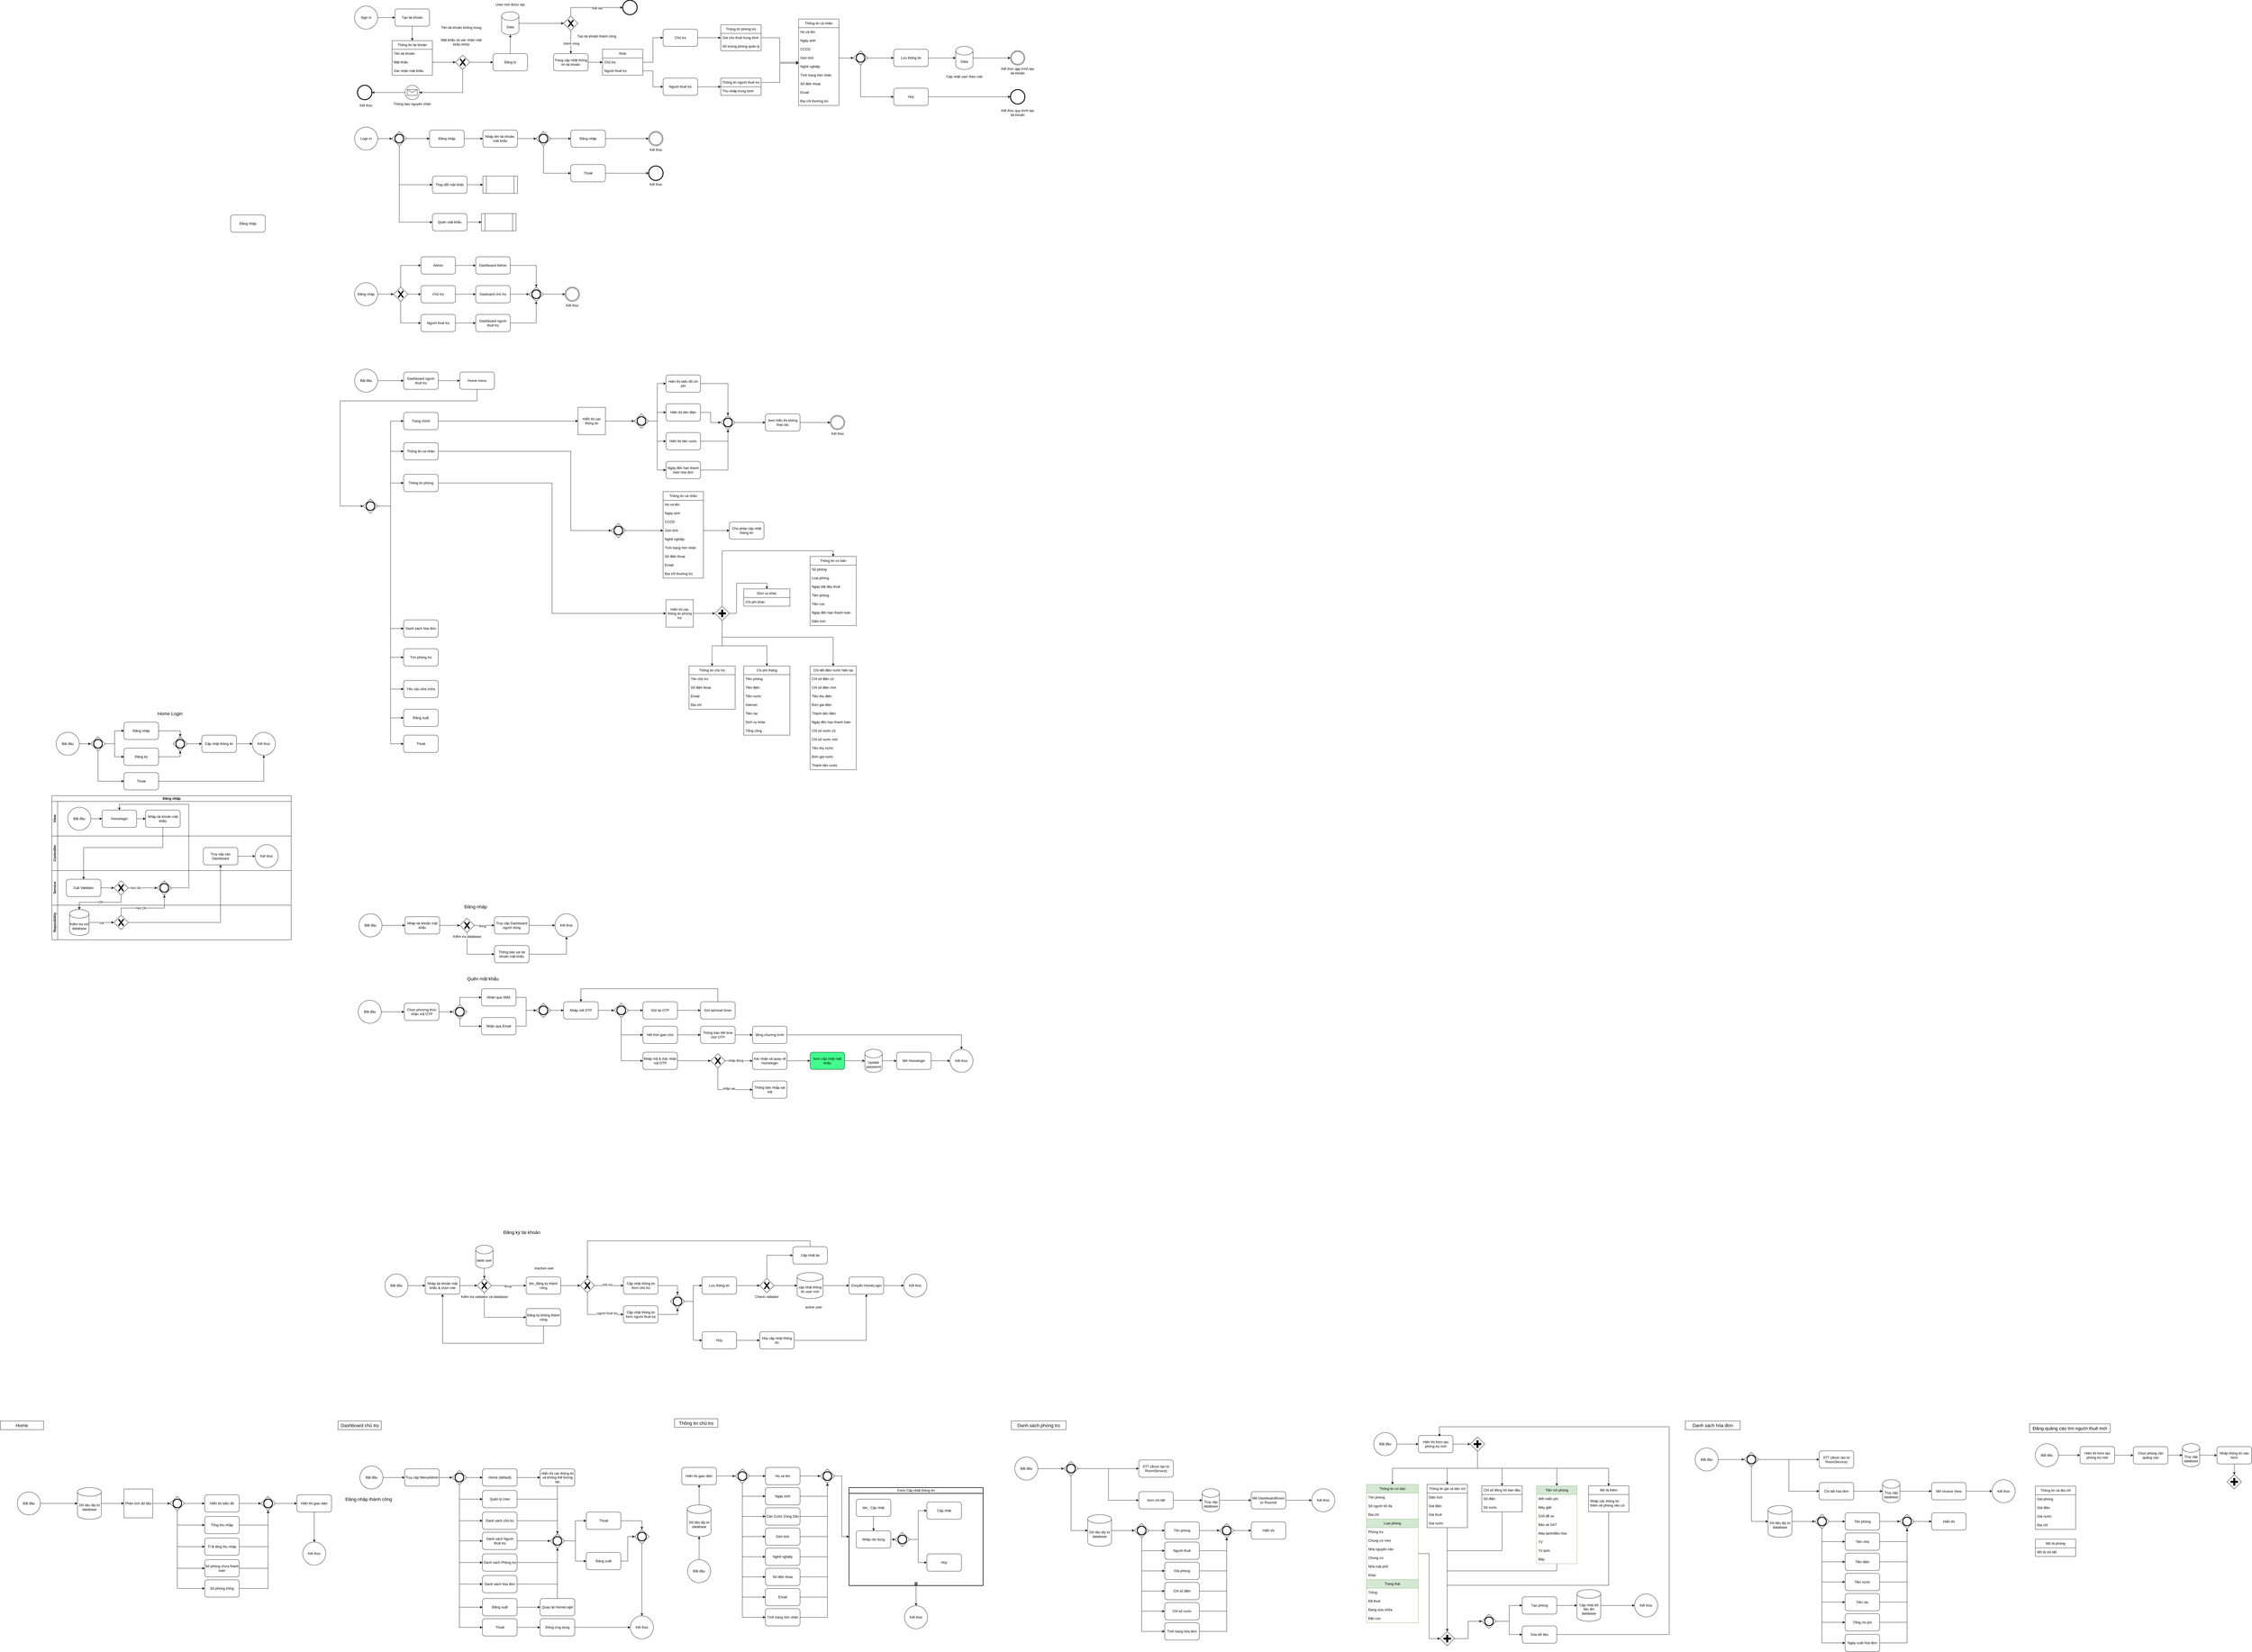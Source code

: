 <mxfile version="26.0.16">
  <diagram name="Page-1" id="K0Bfr9VXenv6sNfpdiyf">
    <mxGraphModel dx="3054" dy="760" grid="1" gridSize="10" guides="1" tooltips="1" connect="1" arrows="1" fold="1" page="1" pageScale="1" pageWidth="1169" pageHeight="827" math="0" shadow="0">
      <root>
        <mxCell id="0" />
        <mxCell id="1" parent="0" />
        <mxCell id="JYAlLtyxUOOXQsaW9Ujc-82" style="edgeStyle=orthogonalEdgeStyle;rounded=0;orthogonalLoop=1;jettySize=auto;html=1;" parent="1" source="JYAlLtyxUOOXQsaW9Ujc-2" target="JYAlLtyxUOOXQsaW9Ujc-5" edge="1">
          <mxGeometry relative="1" as="geometry" />
        </mxCell>
        <mxCell id="JYAlLtyxUOOXQsaW9Ujc-2" value="Sign in" style="ellipse;whiteSpace=wrap;html=1;aspect=fixed;" parent="1" vertex="1">
          <mxGeometry x="60" y="60" width="80" height="80" as="geometry" />
        </mxCell>
        <mxCell id="JYAlLtyxUOOXQsaW9Ujc-4" value="Logn in" style="ellipse;whiteSpace=wrap;html=1;aspect=fixed;" parent="1" vertex="1">
          <mxGeometry x="60" y="480" width="80" height="80" as="geometry" />
        </mxCell>
        <mxCell id="JYAlLtyxUOOXQsaW9Ujc-12" style="edgeStyle=orthogonalEdgeStyle;rounded=0;orthogonalLoop=1;jettySize=auto;html=1;entryX=0.5;entryY=0;entryDx=0;entryDy=0;" parent="1" source="JYAlLtyxUOOXQsaW9Ujc-5" target="JYAlLtyxUOOXQsaW9Ujc-6" edge="1">
          <mxGeometry relative="1" as="geometry" />
        </mxCell>
        <mxCell id="JYAlLtyxUOOXQsaW9Ujc-5" value="Tạo tài khoản" style="rounded=1;whiteSpace=wrap;html=1;" parent="1" vertex="1">
          <mxGeometry x="200" y="70" width="120" height="60" as="geometry" />
        </mxCell>
        <mxCell id="JYAlLtyxUOOXQsaW9Ujc-6" value="Thông tin tài khoản" style="swimlane;fontStyle=0;childLayout=stackLayout;horizontal=1;startSize=30;horizontalStack=0;resizeParent=1;resizeParentMax=0;resizeLast=0;collapsible=1;marginBottom=0;whiteSpace=wrap;html=1;" parent="1" vertex="1">
          <mxGeometry x="190" y="180" width="140" height="120" as="geometry" />
        </mxCell>
        <mxCell id="JYAlLtyxUOOXQsaW9Ujc-7" value="Tên tài khoản" style="text;strokeColor=none;fillColor=none;align=left;verticalAlign=middle;spacingLeft=4;spacingRight=4;overflow=hidden;points=[[0,0.5],[1,0.5]];portConstraint=eastwest;rotatable=0;whiteSpace=wrap;html=1;" parent="JYAlLtyxUOOXQsaW9Ujc-6" vertex="1">
          <mxGeometry y="30" width="140" height="30" as="geometry" />
        </mxCell>
        <mxCell id="JYAlLtyxUOOXQsaW9Ujc-8" value="Mật khẩu" style="text;strokeColor=none;fillColor=none;align=left;verticalAlign=middle;spacingLeft=4;spacingRight=4;overflow=hidden;points=[[0,0.5],[1,0.5]];portConstraint=eastwest;rotatable=0;whiteSpace=wrap;html=1;" parent="JYAlLtyxUOOXQsaW9Ujc-6" vertex="1">
          <mxGeometry y="60" width="140" height="30" as="geometry" />
        </mxCell>
        <mxCell id="JYAlLtyxUOOXQsaW9Ujc-9" value="Xác nhận mật khẩu" style="text;strokeColor=none;fillColor=none;align=left;verticalAlign=middle;spacingLeft=4;spacingRight=4;overflow=hidden;points=[[0,0.5],[1,0.5]];portConstraint=eastwest;rotatable=0;whiteSpace=wrap;html=1;" parent="JYAlLtyxUOOXQsaW9Ujc-6" vertex="1">
          <mxGeometry y="90" width="140" height="30" as="geometry" />
        </mxCell>
        <mxCell id="JYAlLtyxUOOXQsaW9Ujc-22" value="Tên tài khoản không trùng" style="text;html=1;align=center;verticalAlign=middle;whiteSpace=wrap;rounded=0;" parent="1" vertex="1">
          <mxGeometry x="350" y="120" width="160" height="30" as="geometry" />
        </mxCell>
        <mxCell id="JYAlLtyxUOOXQsaW9Ujc-23" value="Mật khẩu và xác nhận mật khảu khớp" style="text;html=1;align=center;verticalAlign=middle;whiteSpace=wrap;rounded=0;" parent="1" vertex="1">
          <mxGeometry x="350" y="170" width="160" height="30" as="geometry" />
        </mxCell>
        <mxCell id="JYAlLtyxUOOXQsaW9Ujc-24" style="edgeStyle=orthogonalEdgeStyle;rounded=0;orthogonalLoop=1;jettySize=auto;html=1;entryX=0;entryY=0.5;entryDx=0;entryDy=0;entryPerimeter=0;" parent="1" source="JYAlLtyxUOOXQsaW9Ujc-8" target="JYAlLtyxUOOXQsaW9Ujc-25" edge="1">
          <mxGeometry relative="1" as="geometry">
            <mxPoint x="400" y="255" as="targetPoint" />
          </mxGeometry>
        </mxCell>
        <mxCell id="JYAlLtyxUOOXQsaW9Ujc-32" style="edgeStyle=orthogonalEdgeStyle;rounded=0;orthogonalLoop=1;jettySize=auto;html=1;exitX=1;exitY=0.5;exitDx=0;exitDy=0;exitPerimeter=0;" parent="1" source="JYAlLtyxUOOXQsaW9Ujc-25" target="JYAlLtyxUOOXQsaW9Ujc-31" edge="1">
          <mxGeometry relative="1" as="geometry" />
        </mxCell>
        <mxCell id="JYAlLtyxUOOXQsaW9Ujc-25" value="" style="points=[[0.25,0.25,0],[0.5,0,0],[0.75,0.25,0],[1,0.5,0],[0.75,0.75,0],[0.5,1,0],[0.25,0.75,0],[0,0.5,0]];shape=mxgraph.bpmn.gateway2;html=1;verticalLabelPosition=bottom;labelBackgroundColor=#ffffff;verticalAlign=top;align=center;perimeter=rhombusPerimeter;outlineConnect=0;outline=none;symbol=none;gwType=exclusive;" parent="1" vertex="1">
          <mxGeometry x="410" y="230" width="50" height="50" as="geometry" />
        </mxCell>
        <mxCell id="JYAlLtyxUOOXQsaW9Ujc-41" style="edgeStyle=orthogonalEdgeStyle;rounded=0;orthogonalLoop=1;jettySize=auto;html=1;" parent="1" source="JYAlLtyxUOOXQsaW9Ujc-28" target="JYAlLtyxUOOXQsaW9Ujc-38" edge="1">
          <mxGeometry relative="1" as="geometry" />
        </mxCell>
        <mxCell id="JYAlLtyxUOOXQsaW9Ujc-28" value="Trang cập nhật thông tin tài khoản" style="rounded=1;whiteSpace=wrap;html=1;" parent="1" vertex="1">
          <mxGeometry x="750" y="225" width="120" height="60" as="geometry" />
        </mxCell>
        <mxCell id="JYAlLtyxUOOXQsaW9Ujc-64" style="edgeStyle=orthogonalEdgeStyle;rounded=0;orthogonalLoop=1;jettySize=auto;html=1;" parent="1" source="JYAlLtyxUOOXQsaW9Ujc-29" target="JYAlLtyxUOOXQsaW9Ujc-61" edge="1">
          <mxGeometry relative="1" as="geometry" />
        </mxCell>
        <mxCell id="JYAlLtyxUOOXQsaW9Ujc-29" value="Chủ trọ" style="rounded=1;whiteSpace=wrap;html=1;" parent="1" vertex="1">
          <mxGeometry x="1130" y="140" width="120" height="60" as="geometry" />
        </mxCell>
        <mxCell id="JYAlLtyxUOOXQsaW9Ujc-70" style="edgeStyle=orthogonalEdgeStyle;rounded=0;orthogonalLoop=1;jettySize=auto;html=1;entryX=0;entryY=0.5;entryDx=0;entryDy=0;" parent="1" source="JYAlLtyxUOOXQsaW9Ujc-30" target="JYAlLtyxUOOXQsaW9Ujc-67" edge="1">
          <mxGeometry relative="1" as="geometry" />
        </mxCell>
        <mxCell id="JYAlLtyxUOOXQsaW9Ujc-30" value="Người thuê trọ" style="rounded=1;whiteSpace=wrap;html=1;" parent="1" vertex="1">
          <mxGeometry x="1130" y="310" width="120" height="60" as="geometry" />
        </mxCell>
        <mxCell id="JYAlLtyxUOOXQsaW9Ujc-31" value="Đăng kí" style="rounded=1;whiteSpace=wrap;html=1;" parent="1" vertex="1">
          <mxGeometry x="540" y="225" width="120" height="60" as="geometry" />
        </mxCell>
        <mxCell id="JYAlLtyxUOOXQsaW9Ujc-171" style="edgeStyle=orthogonalEdgeStyle;rounded=0;orthogonalLoop=1;jettySize=auto;html=1;" parent="1" source="JYAlLtyxUOOXQsaW9Ujc-34" target="JYAlLtyxUOOXQsaW9Ujc-170" edge="1">
          <mxGeometry relative="1" as="geometry" />
        </mxCell>
        <mxCell id="JYAlLtyxUOOXQsaW9Ujc-34" value="Data" style="shape=cylinder3;whiteSpace=wrap;html=1;boundedLbl=1;backgroundOutline=1;size=15;" parent="1" vertex="1">
          <mxGeometry x="570" y="80" width="60" height="80" as="geometry" />
        </mxCell>
        <mxCell id="JYAlLtyxUOOXQsaW9Ujc-35" style="edgeStyle=orthogonalEdgeStyle;rounded=0;orthogonalLoop=1;jettySize=auto;html=1;entryX=0.5;entryY=1;entryDx=0;entryDy=0;entryPerimeter=0;" parent="1" source="JYAlLtyxUOOXQsaW9Ujc-31" target="JYAlLtyxUOOXQsaW9Ujc-34" edge="1">
          <mxGeometry relative="1" as="geometry" />
        </mxCell>
        <mxCell id="JYAlLtyxUOOXQsaW9Ujc-36" value="User mới được tạo" style="text;html=1;align=center;verticalAlign=middle;whiteSpace=wrap;rounded=0;" parent="1" vertex="1">
          <mxGeometry x="535" y="40" width="130" height="30" as="geometry" />
        </mxCell>
        <mxCell id="JYAlLtyxUOOXQsaW9Ujc-37" value="Role" style="swimlane;fontStyle=0;childLayout=stackLayout;horizontal=1;startSize=30;horizontalStack=0;resizeParent=1;resizeParentMax=0;resizeLast=0;collapsible=1;marginBottom=0;whiteSpace=wrap;html=1;" parent="1" vertex="1">
          <mxGeometry x="920" y="210" width="140" height="90" as="geometry" />
        </mxCell>
        <mxCell id="JYAlLtyxUOOXQsaW9Ujc-38" value="Chủ trọ" style="text;strokeColor=none;fillColor=none;align=left;verticalAlign=middle;spacingLeft=4;spacingRight=4;overflow=hidden;points=[[0,0.5],[1,0.5]];portConstraint=eastwest;rotatable=0;whiteSpace=wrap;html=1;" parent="JYAlLtyxUOOXQsaW9Ujc-37" vertex="1">
          <mxGeometry y="30" width="140" height="30" as="geometry" />
        </mxCell>
        <mxCell id="JYAlLtyxUOOXQsaW9Ujc-39" value="Người thuê trọ" style="text;strokeColor=none;fillColor=none;align=left;verticalAlign=middle;spacingLeft=4;spacingRight=4;overflow=hidden;points=[[0,0.5],[1,0.5]];portConstraint=eastwest;rotatable=0;whiteSpace=wrap;html=1;" parent="JYAlLtyxUOOXQsaW9Ujc-37" vertex="1">
          <mxGeometry y="60" width="140" height="30" as="geometry" />
        </mxCell>
        <mxCell id="JYAlLtyxUOOXQsaW9Ujc-43" value="Thông tin cá nhân" style="swimlane;fontStyle=0;childLayout=stackLayout;horizontal=1;startSize=30;horizontalStack=0;resizeParent=1;resizeParentMax=0;resizeLast=0;collapsible=1;marginBottom=0;whiteSpace=wrap;html=1;" parent="1" vertex="1">
          <mxGeometry x="1600" y="105" width="140" height="300" as="geometry" />
        </mxCell>
        <mxCell id="JYAlLtyxUOOXQsaW9Ujc-44" value="Họ và tên" style="text;strokeColor=none;fillColor=none;align=left;verticalAlign=middle;spacingLeft=4;spacingRight=4;overflow=hidden;points=[[0,0.5],[1,0.5]];portConstraint=eastwest;rotatable=0;whiteSpace=wrap;html=1;" parent="JYAlLtyxUOOXQsaW9Ujc-43" vertex="1">
          <mxGeometry y="30" width="140" height="30" as="geometry" />
        </mxCell>
        <mxCell id="JYAlLtyxUOOXQsaW9Ujc-45" value="Ngày sinh" style="text;strokeColor=none;fillColor=none;align=left;verticalAlign=middle;spacingLeft=4;spacingRight=4;overflow=hidden;points=[[0,0.5],[1,0.5]];portConstraint=eastwest;rotatable=0;whiteSpace=wrap;html=1;" parent="JYAlLtyxUOOXQsaW9Ujc-43" vertex="1">
          <mxGeometry y="60" width="140" height="30" as="geometry" />
        </mxCell>
        <mxCell id="JYAlLtyxUOOXQsaW9Ujc-46" value="CCCD" style="text;strokeColor=none;fillColor=none;align=left;verticalAlign=middle;spacingLeft=4;spacingRight=4;overflow=hidden;points=[[0,0.5],[1,0.5]];portConstraint=eastwest;rotatable=0;whiteSpace=wrap;html=1;" parent="JYAlLtyxUOOXQsaW9Ujc-43" vertex="1">
          <mxGeometry y="90" width="140" height="30" as="geometry" />
        </mxCell>
        <mxCell id="JYAlLtyxUOOXQsaW9Ujc-48" value="Giới tính" style="text;strokeColor=none;fillColor=none;align=left;verticalAlign=middle;spacingLeft=4;spacingRight=4;overflow=hidden;points=[[0,0.5],[1,0.5]];portConstraint=eastwest;rotatable=0;whiteSpace=wrap;html=1;" parent="JYAlLtyxUOOXQsaW9Ujc-43" vertex="1">
          <mxGeometry y="120" width="140" height="30" as="geometry" />
        </mxCell>
        <mxCell id="JYAlLtyxUOOXQsaW9Ujc-49" value="Nghề nghiệp" style="text;strokeColor=none;fillColor=none;align=left;verticalAlign=middle;spacingLeft=4;spacingRight=4;overflow=hidden;points=[[0,0.5],[1,0.5]];portConstraint=eastwest;rotatable=0;whiteSpace=wrap;html=1;" parent="JYAlLtyxUOOXQsaW9Ujc-43" vertex="1">
          <mxGeometry y="150" width="140" height="30" as="geometry" />
        </mxCell>
        <mxCell id="JYAlLtyxUOOXQsaW9Ujc-50" value="Tình trạng hôn nhân" style="text;strokeColor=none;fillColor=none;align=left;verticalAlign=middle;spacingLeft=4;spacingRight=4;overflow=hidden;points=[[0,0.5],[1,0.5]];portConstraint=eastwest;rotatable=0;whiteSpace=wrap;html=1;" parent="JYAlLtyxUOOXQsaW9Ujc-43" vertex="1">
          <mxGeometry y="180" width="140" height="30" as="geometry" />
        </mxCell>
        <mxCell id="JYAlLtyxUOOXQsaW9Ujc-51" value="Số điện thoại" style="text;strokeColor=none;fillColor=none;align=left;verticalAlign=middle;spacingLeft=4;spacingRight=4;overflow=hidden;points=[[0,0.5],[1,0.5]];portConstraint=eastwest;rotatable=0;whiteSpace=wrap;html=1;" parent="JYAlLtyxUOOXQsaW9Ujc-43" vertex="1">
          <mxGeometry y="210" width="140" height="30" as="geometry" />
        </mxCell>
        <mxCell id="JYAlLtyxUOOXQsaW9Ujc-52" value="Email" style="text;strokeColor=none;fillColor=none;align=left;verticalAlign=middle;spacingLeft=4;spacingRight=4;overflow=hidden;points=[[0,0.5],[1,0.5]];portConstraint=eastwest;rotatable=0;whiteSpace=wrap;html=1;" parent="JYAlLtyxUOOXQsaW9Ujc-43" vertex="1">
          <mxGeometry y="240" width="140" height="30" as="geometry" />
        </mxCell>
        <mxCell id="JYAlLtyxUOOXQsaW9Ujc-53" value="Địa chỉ thường trú" style="text;strokeColor=none;fillColor=none;align=left;verticalAlign=middle;spacingLeft=4;spacingRight=4;overflow=hidden;points=[[0,0.5],[1,0.5]];portConstraint=eastwest;rotatable=0;whiteSpace=wrap;html=1;" parent="JYAlLtyxUOOXQsaW9Ujc-43" vertex="1">
          <mxGeometry y="270" width="140" height="30" as="geometry" />
        </mxCell>
        <mxCell id="JYAlLtyxUOOXQsaW9Ujc-71" style="edgeStyle=orthogonalEdgeStyle;rounded=0;orthogonalLoop=1;jettySize=auto;html=1;entryX=0;entryY=0.5;entryDx=0;entryDy=0;" parent="1" source="JYAlLtyxUOOXQsaW9Ujc-59" target="JYAlLtyxUOOXQsaW9Ujc-43" edge="1">
          <mxGeometry relative="1" as="geometry" />
        </mxCell>
        <mxCell id="JYAlLtyxUOOXQsaW9Ujc-59" value="Thông tin phòng trọ" style="swimlane;fontStyle=0;childLayout=stackLayout;horizontal=1;startSize=30;horizontalStack=0;resizeParent=1;resizeParentMax=0;resizeLast=0;collapsible=1;marginBottom=0;whiteSpace=wrap;html=1;" parent="1" vertex="1">
          <mxGeometry x="1330" y="125" width="140" height="90" as="geometry" />
        </mxCell>
        <mxCell id="JYAlLtyxUOOXQsaW9Ujc-61" value="Giá cho thuê trung bình" style="text;strokeColor=none;fillColor=none;align=left;verticalAlign=middle;spacingLeft=4;spacingRight=4;overflow=hidden;points=[[0,0.5],[1,0.5]];portConstraint=eastwest;rotatable=0;whiteSpace=wrap;html=1;" parent="JYAlLtyxUOOXQsaW9Ujc-59" vertex="1">
          <mxGeometry y="30" width="140" height="30" as="geometry" />
        </mxCell>
        <mxCell id="JYAlLtyxUOOXQsaW9Ujc-60" value="Số lượng phòng quản lý" style="text;strokeColor=none;fillColor=none;align=left;verticalAlign=middle;spacingLeft=4;spacingRight=4;overflow=hidden;points=[[0,0.5],[1,0.5]];portConstraint=eastwest;rotatable=0;whiteSpace=wrap;html=1;" parent="JYAlLtyxUOOXQsaW9Ujc-59" vertex="1">
          <mxGeometry y="60" width="140" height="30" as="geometry" />
        </mxCell>
        <mxCell id="JYAlLtyxUOOXQsaW9Ujc-65" style="edgeStyle=orthogonalEdgeStyle;rounded=0;orthogonalLoop=1;jettySize=auto;html=1;entryX=0;entryY=0.5;entryDx=0;entryDy=0;" parent="1" source="JYAlLtyxUOOXQsaW9Ujc-38" target="JYAlLtyxUOOXQsaW9Ujc-29" edge="1">
          <mxGeometry relative="1" as="geometry" />
        </mxCell>
        <mxCell id="JYAlLtyxUOOXQsaW9Ujc-66" style="edgeStyle=orthogonalEdgeStyle;rounded=0;orthogonalLoop=1;jettySize=auto;html=1;entryX=0;entryY=0.5;entryDx=0;entryDy=0;" parent="1" source="JYAlLtyxUOOXQsaW9Ujc-39" target="JYAlLtyxUOOXQsaW9Ujc-30" edge="1">
          <mxGeometry relative="1" as="geometry" />
        </mxCell>
        <mxCell id="JYAlLtyxUOOXQsaW9Ujc-67" value="Thông tin người thuê trọ" style="swimlane;fontStyle=0;childLayout=stackLayout;horizontal=1;startSize=30;horizontalStack=0;resizeParent=1;resizeParentMax=0;resizeLast=0;collapsible=1;marginBottom=0;whiteSpace=wrap;html=1;" parent="1" vertex="1">
          <mxGeometry x="1330" y="310" width="140" height="60" as="geometry" />
        </mxCell>
        <mxCell id="JYAlLtyxUOOXQsaW9Ujc-68" value="Thu nhập trung bình" style="text;strokeColor=none;fillColor=none;align=left;verticalAlign=middle;spacingLeft=4;spacingRight=4;overflow=hidden;points=[[0,0.5],[1,0.5]];portConstraint=eastwest;rotatable=0;whiteSpace=wrap;html=1;" parent="JYAlLtyxUOOXQsaW9Ujc-67" vertex="1">
          <mxGeometry y="30" width="140" height="30" as="geometry" />
        </mxCell>
        <mxCell id="JYAlLtyxUOOXQsaW9Ujc-73" style="edgeStyle=orthogonalEdgeStyle;rounded=0;orthogonalLoop=1;jettySize=auto;html=1;exitX=1;exitY=0.25;exitDx=0;exitDy=0;entryX=-0.003;entryY=0.125;entryDx=0;entryDy=0;entryPerimeter=0;" parent="1" source="JYAlLtyxUOOXQsaW9Ujc-67" target="JYAlLtyxUOOXQsaW9Ujc-49" edge="1">
          <mxGeometry relative="1" as="geometry" />
        </mxCell>
        <mxCell id="JYAlLtyxUOOXQsaW9Ujc-79" style="edgeStyle=orthogonalEdgeStyle;rounded=0;orthogonalLoop=1;jettySize=auto;html=1;" parent="1" source="JYAlLtyxUOOXQsaW9Ujc-75" target="JYAlLtyxUOOXQsaW9Ujc-80" edge="1">
          <mxGeometry relative="1" as="geometry">
            <mxPoint x="2335" y="240" as="targetPoint" />
          </mxGeometry>
        </mxCell>
        <mxCell id="JYAlLtyxUOOXQsaW9Ujc-75" value="Data" style="shape=cylinder3;whiteSpace=wrap;html=1;boundedLbl=1;backgroundOutline=1;size=15;" parent="1" vertex="1">
          <mxGeometry x="2145" y="200" width="60" height="80" as="geometry" />
        </mxCell>
        <mxCell id="JYAlLtyxUOOXQsaW9Ujc-78" value="Cập nhật user theo rule" style="text;html=1;align=center;verticalAlign=middle;whiteSpace=wrap;rounded=0;" parent="1" vertex="1">
          <mxGeometry x="2110" y="290" width="130" height="30" as="geometry" />
        </mxCell>
        <mxCell id="JYAlLtyxUOOXQsaW9Ujc-80" value="c" style="points=[[0.145,0.145,0],[0.5,0,0],[0.855,0.145,0],[1,0.5,0],[0.855,0.855,0],[0.5,1,0],[0.145,0.855,0],[0,0.5,0]];shape=mxgraph.bpmn.event;html=1;verticalLabelPosition=bottom;labelBackgroundColor=#ffffff;verticalAlign=top;align=center;perimeter=ellipsePerimeter;outlineConnect=0;aspect=fixed;outline=throwing;symbol=general;" parent="1" vertex="1">
          <mxGeometry x="2335" y="215" width="50" height="50" as="geometry" />
        </mxCell>
        <mxCell id="JYAlLtyxUOOXQsaW9Ujc-81" value="Kết thúc quy trình tạo tài khoản" style="text;html=1;align=center;verticalAlign=middle;whiteSpace=wrap;rounded=0;" parent="1" vertex="1">
          <mxGeometry x="2295" y="270" width="130" height="30" as="geometry" />
        </mxCell>
        <mxCell id="JYAlLtyxUOOXQsaW9Ujc-88" style="edgeStyle=orthogonalEdgeStyle;rounded=0;orthogonalLoop=1;jettySize=auto;html=1;entryX=1;entryY=0.5;entryDx=0;entryDy=0;entryPerimeter=0;" parent="1" source="JYAlLtyxUOOXQsaW9Ujc-83" target="JYAlLtyxUOOXQsaW9Ujc-102" edge="1">
          <mxGeometry relative="1" as="geometry">
            <mxPoint x="125" y="360" as="targetPoint" />
          </mxGeometry>
        </mxCell>
        <mxCell id="JYAlLtyxUOOXQsaW9Ujc-83" value="" style="points=[[0.145,0.145,0],[0.5,0,0],[0.855,0.145,0],[1,0.5,0],[0.855,0.855,0],[0.5,1,0],[0.145,0.855,0],[0,0.5,0]];shape=mxgraph.bpmn.event;html=1;verticalLabelPosition=bottom;labelBackgroundColor=#ffffff;verticalAlign=top;align=center;perimeter=ellipsePerimeter;outlineConnect=0;aspect=fixed;outline=standard;symbol=message;" parent="1" vertex="1">
          <mxGeometry x="235" y="335" width="50" height="50" as="geometry" />
        </mxCell>
        <mxCell id="JYAlLtyxUOOXQsaW9Ujc-84" style="edgeStyle=orthogonalEdgeStyle;rounded=0;orthogonalLoop=1;jettySize=auto;html=1;entryX=1;entryY=0.5;entryDx=0;entryDy=0;entryPerimeter=0;" parent="1" source="JYAlLtyxUOOXQsaW9Ujc-25" target="JYAlLtyxUOOXQsaW9Ujc-83" edge="1">
          <mxGeometry relative="1" as="geometry">
            <Array as="points">
              <mxPoint x="435" y="360" />
            </Array>
          </mxGeometry>
        </mxCell>
        <mxCell id="JYAlLtyxUOOXQsaW9Ujc-85" value="Thông báo nguyên nhân" style="text;html=1;align=center;verticalAlign=middle;whiteSpace=wrap;rounded=0;" parent="1" vertex="1">
          <mxGeometry x="180" y="385" width="160" height="30" as="geometry" />
        </mxCell>
        <mxCell id="JYAlLtyxUOOXQsaW9Ujc-89" value="Kết thúc" style="text;html=1;align=center;verticalAlign=middle;whiteSpace=wrap;rounded=0;" parent="1" vertex="1">
          <mxGeometry x="40" y="390" width="120" height="30" as="geometry" />
        </mxCell>
        <mxCell id="JYAlLtyxUOOXQsaW9Ujc-90" value="Lưu thông tin" style="rounded=1;whiteSpace=wrap;html=1;" parent="1" vertex="1">
          <mxGeometry x="1930" y="210" width="120" height="60" as="geometry" />
        </mxCell>
        <mxCell id="JYAlLtyxUOOXQsaW9Ujc-92" style="edgeStyle=orthogonalEdgeStyle;rounded=0;orthogonalLoop=1;jettySize=auto;html=1;entryX=0;entryY=0.5;entryDx=0;entryDy=0;entryPerimeter=0;" parent="1" source="JYAlLtyxUOOXQsaW9Ujc-90" target="JYAlLtyxUOOXQsaW9Ujc-75" edge="1">
          <mxGeometry relative="1" as="geometry" />
        </mxCell>
        <mxCell id="JYAlLtyxUOOXQsaW9Ujc-95" style="edgeStyle=orthogonalEdgeStyle;rounded=0;orthogonalLoop=1;jettySize=auto;html=1;entryX=0;entryY=0.5;entryDx=0;entryDy=0;" parent="1" source="JYAlLtyxUOOXQsaW9Ujc-93" target="JYAlLtyxUOOXQsaW9Ujc-90" edge="1">
          <mxGeometry relative="1" as="geometry" />
        </mxCell>
        <mxCell id="JYAlLtyxUOOXQsaW9Ujc-98" style="edgeStyle=orthogonalEdgeStyle;rounded=0;orthogonalLoop=1;jettySize=auto;html=1;entryX=0;entryY=0.5;entryDx=0;entryDy=0;" parent="1" source="JYAlLtyxUOOXQsaW9Ujc-93" target="JYAlLtyxUOOXQsaW9Ujc-97" edge="1">
          <mxGeometry relative="1" as="geometry">
            <Array as="points">
              <mxPoint x="1815" y="375" />
            </Array>
          </mxGeometry>
        </mxCell>
        <mxCell id="JYAlLtyxUOOXQsaW9Ujc-93" value="" style="points=[[0.25,0.25,0],[0.5,0,0],[0.75,0.25,0],[1,0.5,0],[0.75,0.75,0],[0.5,1,0],[0.25,0.75,0],[0,0.5,0]];shape=mxgraph.bpmn.gateway2;html=1;verticalLabelPosition=bottom;labelBackgroundColor=#ffffff;verticalAlign=top;align=center;perimeter=rhombusPerimeter;outlineConnect=0;outline=end;symbol=general;" parent="1" vertex="1">
          <mxGeometry x="1790" y="215" width="50" height="50" as="geometry" />
        </mxCell>
        <mxCell id="JYAlLtyxUOOXQsaW9Ujc-94" style="edgeStyle=orthogonalEdgeStyle;rounded=0;orthogonalLoop=1;jettySize=auto;html=1;entryX=0;entryY=0.5;entryDx=0;entryDy=0;entryPerimeter=0;" parent="1" source="JYAlLtyxUOOXQsaW9Ujc-48" target="JYAlLtyxUOOXQsaW9Ujc-93" edge="1">
          <mxGeometry relative="1" as="geometry" />
        </mxCell>
        <mxCell id="JYAlLtyxUOOXQsaW9Ujc-100" style="edgeStyle=orthogonalEdgeStyle;rounded=0;orthogonalLoop=1;jettySize=auto;html=1;" parent="1" source="JYAlLtyxUOOXQsaW9Ujc-97" target="JYAlLtyxUOOXQsaW9Ujc-99" edge="1">
          <mxGeometry relative="1" as="geometry" />
        </mxCell>
        <mxCell id="JYAlLtyxUOOXQsaW9Ujc-97" value="Hủy" style="rounded=1;whiteSpace=wrap;html=1;" parent="1" vertex="1">
          <mxGeometry x="1930" y="345" width="120" height="60" as="geometry" />
        </mxCell>
        <mxCell id="JYAlLtyxUOOXQsaW9Ujc-99" value="" style="points=[[0.145,0.145,0],[0.5,0,0],[0.855,0.145,0],[1,0.5,0],[0.855,0.855,0],[0.5,1,0],[0.145,0.855,0],[0,0.5,0]];shape=mxgraph.bpmn.event;html=1;verticalLabelPosition=bottom;labelBackgroundColor=#ffffff;verticalAlign=top;align=center;perimeter=ellipsePerimeter;outlineConnect=0;aspect=fixed;outline=end;symbol=terminate2;" parent="1" vertex="1">
          <mxGeometry x="2335" y="350" width="50" height="50" as="geometry" />
        </mxCell>
        <mxCell id="JYAlLtyxUOOXQsaW9Ujc-101" value="Kết thúc quy trình tạo tài khoản" style="text;html=1;align=center;verticalAlign=middle;whiteSpace=wrap;rounded=0;" parent="1" vertex="1">
          <mxGeometry x="2295" y="415" width="130" height="30" as="geometry" />
        </mxCell>
        <mxCell id="JYAlLtyxUOOXQsaW9Ujc-102" value="" style="points=[[0.145,0.145,0],[0.5,0,0],[0.855,0.145,0],[1,0.5,0],[0.855,0.855,0],[0.5,1,0],[0.145,0.855,0],[0,0.5,0]];shape=mxgraph.bpmn.event;html=1;verticalLabelPosition=bottom;labelBackgroundColor=#ffffff;verticalAlign=top;align=center;perimeter=ellipsePerimeter;outlineConnect=0;aspect=fixed;outline=end;symbol=terminate2;" parent="1" vertex="1">
          <mxGeometry x="70" y="335" width="50" height="50" as="geometry" />
        </mxCell>
        <mxCell id="JYAlLtyxUOOXQsaW9Ujc-106" style="edgeStyle=orthogonalEdgeStyle;rounded=0;orthogonalLoop=1;jettySize=auto;html=1;" parent="1" source="JYAlLtyxUOOXQsaW9Ujc-103" target="JYAlLtyxUOOXQsaW9Ujc-105" edge="1">
          <mxGeometry relative="1" as="geometry" />
        </mxCell>
        <mxCell id="JYAlLtyxUOOXQsaW9Ujc-103" value="Đăng nhập" style="rounded=1;whiteSpace=wrap;html=1;" parent="1" vertex="1">
          <mxGeometry x="320" y="490" width="120" height="60" as="geometry" />
        </mxCell>
        <mxCell id="JYAlLtyxUOOXQsaW9Ujc-105" value="Nhập tên tài khoản, mật khẩu" style="rounded=1;whiteSpace=wrap;html=1;" parent="1" vertex="1">
          <mxGeometry x="505" y="490" width="120" height="60" as="geometry" />
        </mxCell>
        <mxCell id="JYAlLtyxUOOXQsaW9Ujc-129" style="edgeStyle=orthogonalEdgeStyle;rounded=0;orthogonalLoop=1;jettySize=auto;html=1;" parent="1" source="JYAlLtyxUOOXQsaW9Ujc-107" target="JYAlLtyxUOOXQsaW9Ujc-125" edge="1">
          <mxGeometry relative="1" as="geometry" />
        </mxCell>
        <mxCell id="JYAlLtyxUOOXQsaW9Ujc-107" value="Đăng nhập" style="rounded=1;whiteSpace=wrap;html=1;" parent="1" vertex="1">
          <mxGeometry x="810" y="490" width="120" height="60" as="geometry" />
        </mxCell>
        <mxCell id="JYAlLtyxUOOXQsaW9Ujc-118" style="edgeStyle=orthogonalEdgeStyle;rounded=0;orthogonalLoop=1;jettySize=auto;html=1;" parent="1" source="JYAlLtyxUOOXQsaW9Ujc-108" target="JYAlLtyxUOOXQsaW9Ujc-107" edge="1">
          <mxGeometry relative="1" as="geometry" />
        </mxCell>
        <mxCell id="JYAlLtyxUOOXQsaW9Ujc-120" style="edgeStyle=orthogonalEdgeStyle;rounded=0;orthogonalLoop=1;jettySize=auto;html=1;entryX=0;entryY=0.5;entryDx=0;entryDy=0;" parent="1" source="JYAlLtyxUOOXQsaW9Ujc-108" target="JYAlLtyxUOOXQsaW9Ujc-119" edge="1">
          <mxGeometry relative="1" as="geometry">
            <Array as="points">
              <mxPoint x="715" y="640" />
            </Array>
          </mxGeometry>
        </mxCell>
        <mxCell id="JYAlLtyxUOOXQsaW9Ujc-108" value="" style="points=[[0.25,0.25,0],[0.5,0,0],[0.75,0.25,0],[1,0.5,0],[0.75,0.75,0],[0.5,1,0],[0.25,0.75,0],[0,0.5,0]];shape=mxgraph.bpmn.gateway2;html=1;verticalLabelPosition=bottom;labelBackgroundColor=#ffffff;verticalAlign=top;align=center;perimeter=rhombusPerimeter;outlineConnect=0;outline=end;symbol=general;" parent="1" vertex="1">
          <mxGeometry x="690" y="495" width="50" height="50" as="geometry" />
        </mxCell>
        <mxCell id="JYAlLtyxUOOXQsaW9Ujc-109" style="edgeStyle=orthogonalEdgeStyle;rounded=0;orthogonalLoop=1;jettySize=auto;html=1;entryX=0;entryY=0.5;entryDx=0;entryDy=0;entryPerimeter=0;" parent="1" source="JYAlLtyxUOOXQsaW9Ujc-105" target="JYAlLtyxUOOXQsaW9Ujc-108" edge="1">
          <mxGeometry relative="1" as="geometry" />
        </mxCell>
        <mxCell id="JYAlLtyxUOOXQsaW9Ujc-113" style="edgeStyle=orthogonalEdgeStyle;rounded=0;orthogonalLoop=1;jettySize=auto;html=1;exitX=1;exitY=0.5;exitDx=0;exitDy=0;exitPerimeter=0;" parent="1" source="JYAlLtyxUOOXQsaW9Ujc-111" target="JYAlLtyxUOOXQsaW9Ujc-103" edge="1">
          <mxGeometry relative="1" as="geometry" />
        </mxCell>
        <mxCell id="JYAlLtyxUOOXQsaW9Ujc-115" style="edgeStyle=orthogonalEdgeStyle;rounded=0;orthogonalLoop=1;jettySize=auto;html=1;entryX=0;entryY=0.5;entryDx=0;entryDy=0;" parent="1" source="JYAlLtyxUOOXQsaW9Ujc-111" target="JYAlLtyxUOOXQsaW9Ujc-114" edge="1">
          <mxGeometry relative="1" as="geometry">
            <Array as="points">
              <mxPoint x="215" y="680" />
            </Array>
          </mxGeometry>
        </mxCell>
        <mxCell id="JYAlLtyxUOOXQsaW9Ujc-117" style="edgeStyle=orthogonalEdgeStyle;rounded=0;orthogonalLoop=1;jettySize=auto;html=1;entryX=0;entryY=0.5;entryDx=0;entryDy=0;" parent="1" source="JYAlLtyxUOOXQsaW9Ujc-111" target="JYAlLtyxUOOXQsaW9Ujc-116" edge="1">
          <mxGeometry relative="1" as="geometry">
            <Array as="points">
              <mxPoint x="215" y="810" />
            </Array>
          </mxGeometry>
        </mxCell>
        <mxCell id="JYAlLtyxUOOXQsaW9Ujc-111" value="" style="points=[[0.25,0.25,0],[0.5,0,0],[0.75,0.25,0],[1,0.5,0],[0.75,0.75,0],[0.5,1,0],[0.25,0.75,0],[0,0.5,0]];shape=mxgraph.bpmn.gateway2;html=1;verticalLabelPosition=bottom;labelBackgroundColor=#ffffff;verticalAlign=top;align=center;perimeter=rhombusPerimeter;outlineConnect=0;outline=end;symbol=general;" parent="1" vertex="1">
          <mxGeometry x="190" y="495" width="50" height="50" as="geometry" />
        </mxCell>
        <mxCell id="JYAlLtyxUOOXQsaW9Ujc-112" style="edgeStyle=orthogonalEdgeStyle;rounded=0;orthogonalLoop=1;jettySize=auto;html=1;entryX=0;entryY=0.5;entryDx=0;entryDy=0;entryPerimeter=0;" parent="1" source="JYAlLtyxUOOXQsaW9Ujc-4" target="JYAlLtyxUOOXQsaW9Ujc-111" edge="1">
          <mxGeometry relative="1" as="geometry" />
        </mxCell>
        <mxCell id="JYAlLtyxUOOXQsaW9Ujc-132" style="edgeStyle=orthogonalEdgeStyle;rounded=0;orthogonalLoop=1;jettySize=auto;html=1;entryX=0;entryY=0.5;entryDx=0;entryDy=0;" parent="1" source="JYAlLtyxUOOXQsaW9Ujc-114" target="JYAlLtyxUOOXQsaW9Ujc-131" edge="1">
          <mxGeometry relative="1" as="geometry" />
        </mxCell>
        <mxCell id="JYAlLtyxUOOXQsaW9Ujc-114" value="Thay đổi mật khẩu" style="rounded=1;whiteSpace=wrap;html=1;" parent="1" vertex="1">
          <mxGeometry x="330" y="650" width="120" height="60" as="geometry" />
        </mxCell>
        <mxCell id="JYAlLtyxUOOXQsaW9Ujc-135" style="edgeStyle=orthogonalEdgeStyle;rounded=0;orthogonalLoop=1;jettySize=auto;html=1;entryX=0;entryY=0.5;entryDx=0;entryDy=0;" parent="1" source="JYAlLtyxUOOXQsaW9Ujc-116" target="JYAlLtyxUOOXQsaW9Ujc-134" edge="1">
          <mxGeometry relative="1" as="geometry" />
        </mxCell>
        <mxCell id="JYAlLtyxUOOXQsaW9Ujc-116" value="Quên mật khẩu" style="rounded=1;whiteSpace=wrap;html=1;" parent="1" vertex="1">
          <mxGeometry x="330" y="780" width="120" height="60" as="geometry" />
        </mxCell>
        <mxCell id="JYAlLtyxUOOXQsaW9Ujc-119" value="Thoát" style="rounded=1;whiteSpace=wrap;html=1;" parent="1" vertex="1">
          <mxGeometry x="810" y="610" width="120" height="60" as="geometry" />
        </mxCell>
        <mxCell id="JYAlLtyxUOOXQsaW9Ujc-123" value="Kết thúc" style="points=[[0.145,0.145,0],[0.5,0,0],[0.855,0.145,0],[1,0.5,0],[0.855,0.855,0],[0.5,1,0],[0.145,0.855,0],[0,0.5,0]];shape=mxgraph.bpmn.event;html=1;verticalLabelPosition=bottom;labelBackgroundColor=#ffffff;verticalAlign=top;align=center;perimeter=ellipsePerimeter;outlineConnect=0;aspect=fixed;outline=end;symbol=terminate2;" parent="1" vertex="1">
          <mxGeometry x="1080" y="615" width="50" height="50" as="geometry" />
        </mxCell>
        <mxCell id="JYAlLtyxUOOXQsaW9Ujc-124" value="Đăng nhập" style="rounded=1;whiteSpace=wrap;html=1;" parent="1" vertex="1">
          <mxGeometry x="-370" y="785" width="120" height="60" as="geometry" />
        </mxCell>
        <mxCell id="JYAlLtyxUOOXQsaW9Ujc-125" value="Kết thúc" style="points=[[0.145,0.145,0],[0.5,0,0],[0.855,0.145,0],[1,0.5,0],[0.855,0.855,0],[0.5,1,0],[0.145,0.855,0],[0,0.5,0]];shape=mxgraph.bpmn.event;html=1;verticalLabelPosition=bottom;labelBackgroundColor=#ffffff;verticalAlign=top;align=center;perimeter=ellipsePerimeter;outlineConnect=0;aspect=fixed;outline=throwing;symbol=general;" parent="1" vertex="1">
          <mxGeometry x="1080" y="495" width="50" height="50" as="geometry" />
        </mxCell>
        <mxCell id="JYAlLtyxUOOXQsaW9Ujc-130" style="edgeStyle=orthogonalEdgeStyle;rounded=0;orthogonalLoop=1;jettySize=auto;html=1;entryX=0;entryY=0.5;entryDx=0;entryDy=0;entryPerimeter=0;" parent="1" source="JYAlLtyxUOOXQsaW9Ujc-119" target="JYAlLtyxUOOXQsaW9Ujc-123" edge="1">
          <mxGeometry relative="1" as="geometry" />
        </mxCell>
        <mxCell id="JYAlLtyxUOOXQsaW9Ujc-131" value="" style="shape=process;whiteSpace=wrap;html=1;backgroundOutline=1;" parent="1" vertex="1">
          <mxGeometry x="505" y="650" width="120" height="60" as="geometry" />
        </mxCell>
        <mxCell id="JYAlLtyxUOOXQsaW9Ujc-134" value="" style="shape=process;whiteSpace=wrap;html=1;backgroundOutline=1;" parent="1" vertex="1">
          <mxGeometry x="500" y="780" width="120" height="60" as="geometry" />
        </mxCell>
        <mxCell id="JYAlLtyxUOOXQsaW9Ujc-137" value="Đăng nhập" style="ellipse;whiteSpace=wrap;html=1;aspect=fixed;" parent="1" vertex="1">
          <mxGeometry x="60" y="1020" width="80" height="80" as="geometry" />
        </mxCell>
        <mxCell id="JYAlLtyxUOOXQsaW9Ujc-140" style="edgeStyle=orthogonalEdgeStyle;rounded=0;orthogonalLoop=1;jettySize=auto;html=1;" parent="1" source="JYAlLtyxUOOXQsaW9Ujc-137" target="JYAlLtyxUOOXQsaW9Ujc-143" edge="1">
          <mxGeometry relative="1" as="geometry">
            <mxPoint x="195" y="1060" as="targetPoint" />
          </mxGeometry>
        </mxCell>
        <mxCell id="JYAlLtyxUOOXQsaW9Ujc-155" style="edgeStyle=orthogonalEdgeStyle;rounded=0;orthogonalLoop=1;jettySize=auto;html=1;entryX=0;entryY=0.5;entryDx=0;entryDy=0;" parent="1" source="JYAlLtyxUOOXQsaW9Ujc-141" target="JYAlLtyxUOOXQsaW9Ujc-151" edge="1">
          <mxGeometry relative="1" as="geometry" />
        </mxCell>
        <mxCell id="JYAlLtyxUOOXQsaW9Ujc-141" value="Chủ trọ" style="rounded=1;whiteSpace=wrap;html=1;" parent="1" vertex="1">
          <mxGeometry x="290" y="1030" width="120" height="60" as="geometry" />
        </mxCell>
        <mxCell id="JYAlLtyxUOOXQsaW9Ujc-144" style="edgeStyle=orthogonalEdgeStyle;rounded=0;orthogonalLoop=1;jettySize=auto;html=1;entryX=0;entryY=0.5;entryDx=0;entryDy=0;" parent="1" source="JYAlLtyxUOOXQsaW9Ujc-143" target="JYAlLtyxUOOXQsaW9Ujc-141" edge="1">
          <mxGeometry relative="1" as="geometry" />
        </mxCell>
        <mxCell id="JYAlLtyxUOOXQsaW9Ujc-147" style="edgeStyle=orthogonalEdgeStyle;rounded=0;orthogonalLoop=1;jettySize=auto;html=1;entryX=0;entryY=0.5;entryDx=0;entryDy=0;" parent="1" source="JYAlLtyxUOOXQsaW9Ujc-143" target="JYAlLtyxUOOXQsaW9Ujc-145" edge="1">
          <mxGeometry relative="1" as="geometry">
            <Array as="points">
              <mxPoint x="220" y="1160" />
            </Array>
          </mxGeometry>
        </mxCell>
        <mxCell id="JYAlLtyxUOOXQsaW9Ujc-148" style="edgeStyle=orthogonalEdgeStyle;rounded=0;orthogonalLoop=1;jettySize=auto;html=1;entryX=0;entryY=0.5;entryDx=0;entryDy=0;" parent="1" source="JYAlLtyxUOOXQsaW9Ujc-143" target="JYAlLtyxUOOXQsaW9Ujc-146" edge="1">
          <mxGeometry relative="1" as="geometry">
            <Array as="points">
              <mxPoint x="220" y="960" />
            </Array>
          </mxGeometry>
        </mxCell>
        <mxCell id="JYAlLtyxUOOXQsaW9Ujc-143" value="" style="points=[[0.25,0.25,0],[0.5,0,0],[0.75,0.25,0],[1,0.5,0],[0.75,0.75,0],[0.5,1,0],[0.25,0.75,0],[0,0.5,0]];shape=mxgraph.bpmn.gateway2;html=1;verticalLabelPosition=bottom;labelBackgroundColor=#ffffff;verticalAlign=top;align=center;perimeter=rhombusPerimeter;outlineConnect=0;outline=none;symbol=none;gwType=exclusive;" parent="1" vertex="1">
          <mxGeometry x="195" y="1035" width="50" height="50" as="geometry" />
        </mxCell>
        <mxCell id="JYAlLtyxUOOXQsaW9Ujc-154" style="edgeStyle=orthogonalEdgeStyle;rounded=0;orthogonalLoop=1;jettySize=auto;html=1;" parent="1" source="JYAlLtyxUOOXQsaW9Ujc-145" target="JYAlLtyxUOOXQsaW9Ujc-152" edge="1">
          <mxGeometry relative="1" as="geometry" />
        </mxCell>
        <mxCell id="JYAlLtyxUOOXQsaW9Ujc-145" value="Người thuê trọ" style="rounded=1;whiteSpace=wrap;html=1;" parent="1" vertex="1">
          <mxGeometry x="290" y="1130" width="120" height="60" as="geometry" />
        </mxCell>
        <mxCell id="JYAlLtyxUOOXQsaW9Ujc-156" style="edgeStyle=orthogonalEdgeStyle;rounded=0;orthogonalLoop=1;jettySize=auto;html=1;" parent="1" source="JYAlLtyxUOOXQsaW9Ujc-146" target="JYAlLtyxUOOXQsaW9Ujc-153" edge="1">
          <mxGeometry relative="1" as="geometry" />
        </mxCell>
        <mxCell id="JYAlLtyxUOOXQsaW9Ujc-146" value="Admin" style="rounded=1;whiteSpace=wrap;html=1;" parent="1" vertex="1">
          <mxGeometry x="290" y="930" width="120" height="60" as="geometry" />
        </mxCell>
        <mxCell id="JYAlLtyxUOOXQsaW9Ujc-151" value="Dasboard chủ trọ" style="rounded=1;whiteSpace=wrap;html=1;" parent="1" vertex="1">
          <mxGeometry x="480" y="1030" width="120" height="60" as="geometry" />
        </mxCell>
        <mxCell id="JYAlLtyxUOOXQsaW9Ujc-152" value="Dashboard người thuê trọ" style="rounded=1;whiteSpace=wrap;html=1;" parent="1" vertex="1">
          <mxGeometry x="480" y="1130" width="120" height="60" as="geometry" />
        </mxCell>
        <mxCell id="JYAlLtyxUOOXQsaW9Ujc-159" style="edgeStyle=orthogonalEdgeStyle;rounded=0;orthogonalLoop=1;jettySize=auto;html=1;" parent="1" source="JYAlLtyxUOOXQsaW9Ujc-153" target="JYAlLtyxUOOXQsaW9Ujc-158" edge="1">
          <mxGeometry relative="1" as="geometry" />
        </mxCell>
        <mxCell id="JYAlLtyxUOOXQsaW9Ujc-153" value="Dashboard Admin" style="rounded=1;whiteSpace=wrap;html=1;" parent="1" vertex="1">
          <mxGeometry x="480" y="930" width="120" height="60" as="geometry" />
        </mxCell>
        <mxCell id="JYAlLtyxUOOXQsaW9Ujc-157" value="Kết thúc" style="points=[[0.145,0.145,0],[0.5,0,0],[0.855,0.145,0],[1,0.5,0],[0.855,0.855,0],[0.5,1,0],[0.145,0.855,0],[0,0.5,0]];shape=mxgraph.bpmn.event;html=1;verticalLabelPosition=bottom;labelBackgroundColor=#ffffff;verticalAlign=top;align=center;perimeter=ellipsePerimeter;outlineConnect=0;aspect=fixed;outline=throwing;symbol=general;" parent="1" vertex="1">
          <mxGeometry x="790" y="1035" width="50" height="50" as="geometry" />
        </mxCell>
        <mxCell id="JYAlLtyxUOOXQsaW9Ujc-158" value="" style="points=[[0.25,0.25,0],[0.5,0,0],[0.75,0.25,0],[1,0.5,0],[0.75,0.75,0],[0.5,1,0],[0.25,0.75,0],[0,0.5,0]];shape=mxgraph.bpmn.gateway2;html=1;verticalLabelPosition=bottom;labelBackgroundColor=#ffffff;verticalAlign=top;align=center;perimeter=rhombusPerimeter;outlineConnect=0;outline=end;symbol=general;" parent="1" vertex="1">
          <mxGeometry x="665" y="1035" width="50" height="50" as="geometry" />
        </mxCell>
        <mxCell id="JYAlLtyxUOOXQsaW9Ujc-161" style="edgeStyle=orthogonalEdgeStyle;rounded=0;orthogonalLoop=1;jettySize=auto;html=1;entryX=0;entryY=0.5;entryDx=0;entryDy=0;entryPerimeter=0;" parent="1" source="JYAlLtyxUOOXQsaW9Ujc-151" target="JYAlLtyxUOOXQsaW9Ujc-158" edge="1">
          <mxGeometry relative="1" as="geometry" />
        </mxCell>
        <mxCell id="JYAlLtyxUOOXQsaW9Ujc-162" style="edgeStyle=orthogonalEdgeStyle;rounded=0;orthogonalLoop=1;jettySize=auto;html=1;entryX=0.5;entryY=1;entryDx=0;entryDy=0;entryPerimeter=0;" parent="1" source="JYAlLtyxUOOXQsaW9Ujc-152" target="JYAlLtyxUOOXQsaW9Ujc-158" edge="1">
          <mxGeometry relative="1" as="geometry" />
        </mxCell>
        <mxCell id="JYAlLtyxUOOXQsaW9Ujc-163" style="edgeStyle=orthogonalEdgeStyle;rounded=0;orthogonalLoop=1;jettySize=auto;html=1;entryX=0;entryY=0.5;entryDx=0;entryDy=0;entryPerimeter=0;" parent="1" source="JYAlLtyxUOOXQsaW9Ujc-158" target="JYAlLtyxUOOXQsaW9Ujc-157" edge="1">
          <mxGeometry relative="1" as="geometry" />
        </mxCell>
        <mxCell id="JYAlLtyxUOOXQsaW9Ujc-166" style="edgeStyle=orthogonalEdgeStyle;rounded=0;orthogonalLoop=1;jettySize=auto;html=1;" parent="1" source="JYAlLtyxUOOXQsaW9Ujc-164" target="JYAlLtyxUOOXQsaW9Ujc-165" edge="1">
          <mxGeometry relative="1" as="geometry" />
        </mxCell>
        <mxCell id="JYAlLtyxUOOXQsaW9Ujc-164" value="Bắt đầu" style="ellipse;whiteSpace=wrap;html=1;aspect=fixed;" parent="1" vertex="1">
          <mxGeometry x="60" y="1320" width="80" height="80" as="geometry" />
        </mxCell>
        <mxCell id="JYAlLtyxUOOXQsaW9Ujc-165" value="Dashboard người thuê trọ" style="rounded=1;whiteSpace=wrap;html=1;" parent="1" vertex="1">
          <mxGeometry x="230" y="1330" width="120" height="60" as="geometry" />
        </mxCell>
        <mxCell id="JYAlLtyxUOOXQsaW9Ujc-172" style="edgeStyle=orthogonalEdgeStyle;rounded=0;orthogonalLoop=1;jettySize=auto;html=1;entryX=0.5;entryY=0;entryDx=0;entryDy=0;" parent="1" source="JYAlLtyxUOOXQsaW9Ujc-170" target="JYAlLtyxUOOXQsaW9Ujc-28" edge="1">
          <mxGeometry relative="1" as="geometry" />
        </mxCell>
        <mxCell id="JYAlLtyxUOOXQsaW9Ujc-175" value="thành công" style="edgeLabel;html=1;align=center;verticalAlign=middle;resizable=0;points=[];" parent="JYAlLtyxUOOXQsaW9Ujc-172" vertex="1" connectable="0">
          <mxGeometry x="0.109" y="2" relative="1" as="geometry">
            <mxPoint as="offset" />
          </mxGeometry>
        </mxCell>
        <mxCell id="JYAlLtyxUOOXQsaW9Ujc-170" value="" style="points=[[0.25,0.25,0],[0.5,0,0],[0.75,0.25,0],[1,0.5,0],[0.75,0.75,0],[0.5,1,0],[0.25,0.75,0],[0,0.5,0]];shape=mxgraph.bpmn.gateway2;html=1;verticalLabelPosition=bottom;labelBackgroundColor=#ffffff;verticalAlign=top;align=center;perimeter=rhombusPerimeter;outlineConnect=0;outline=none;symbol=none;gwType=exclusive;" parent="1" vertex="1">
          <mxGeometry x="785" y="95" width="50" height="50" as="geometry" />
        </mxCell>
        <mxCell id="JYAlLtyxUOOXQsaW9Ujc-173" value="Tạo tài khoản thành công" style="text;html=1;align=center;verticalAlign=middle;whiteSpace=wrap;rounded=0;" parent="1" vertex="1">
          <mxGeometry x="820" y="150" width="160" height="30" as="geometry" />
        </mxCell>
        <mxCell id="JYAlLtyxUOOXQsaW9Ujc-177" value="" style="points=[[0.145,0.145,0],[0.5,0,0],[0.855,0.145,0],[1,0.5,0],[0.855,0.855,0],[0.5,1,0],[0.145,0.855,0],[0,0.5,0]];shape=mxgraph.bpmn.event;html=1;verticalLabelPosition=bottom;labelBackgroundColor=#ffffff;verticalAlign=top;align=center;perimeter=ellipsePerimeter;outlineConnect=0;aspect=fixed;outline=end;symbol=terminate2;" parent="1" vertex="1">
          <mxGeometry x="990" y="40" width="50" height="50" as="geometry" />
        </mxCell>
        <mxCell id="JYAlLtyxUOOXQsaW9Ujc-178" style="edgeStyle=orthogonalEdgeStyle;rounded=0;orthogonalLoop=1;jettySize=auto;html=1;entryX=0;entryY=0.5;entryDx=0;entryDy=0;entryPerimeter=0;" parent="1" source="JYAlLtyxUOOXQsaW9Ujc-170" target="JYAlLtyxUOOXQsaW9Ujc-177" edge="1">
          <mxGeometry relative="1" as="geometry">
            <Array as="points">
              <mxPoint x="810" y="65" />
            </Array>
          </mxGeometry>
        </mxCell>
        <mxCell id="JYAlLtyxUOOXQsaW9Ujc-179" value="thất bại" style="edgeLabel;html=1;align=center;verticalAlign=middle;resizable=0;points=[];" parent="JYAlLtyxUOOXQsaW9Ujc-178" vertex="1" connectable="0">
          <mxGeometry x="0.15" y="-2" relative="1" as="geometry">
            <mxPoint as="offset" />
          </mxGeometry>
        </mxCell>
        <mxCell id="JYAlLtyxUOOXQsaW9Ujc-191" style="edgeStyle=orthogonalEdgeStyle;rounded=0;orthogonalLoop=1;jettySize=auto;html=1;entryX=0;entryY=0.5;entryDx=0;entryDy=0;" parent="1" source="JYAlLtyxUOOXQsaW9Ujc-165" target="JYAlLtyxUOOXQsaW9Ujc-190" edge="1">
          <mxGeometry relative="1" as="geometry">
            <mxPoint x="455" y="1360" as="sourcePoint" />
          </mxGeometry>
        </mxCell>
        <mxCell id="JYAlLtyxUOOXQsaW9Ujc-182" value="Tìm phòng trọ" style="rounded=1;whiteSpace=wrap;html=1;" parent="1" vertex="1">
          <mxGeometry x="230" y="2290" width="120" height="60" as="geometry" />
        </mxCell>
        <mxCell id="JYAlLtyxUOOXQsaW9Ujc-183" value="Yêu cầu sữa chữa" style="rounded=1;whiteSpace=wrap;html=1;" parent="1" vertex="1">
          <mxGeometry x="230" y="2400" width="120" height="60" as="geometry" />
        </mxCell>
        <mxCell id="JYAlLtyxUOOXQsaW9Ujc-184" value="Đăng xuất" style="rounded=1;whiteSpace=wrap;html=1;" parent="1" vertex="1">
          <mxGeometry x="230" y="2500" width="120" height="60" as="geometry" />
        </mxCell>
        <mxCell id="JYAlLtyxUOOXQsaW9Ujc-203" style="edgeStyle=orthogonalEdgeStyle;rounded=0;orthogonalLoop=1;jettySize=auto;html=1;entryX=0;entryY=0.5;entryDx=0;entryDy=0;" parent="1" source="JYAlLtyxUOOXQsaW9Ujc-185" target="JYAlLtyxUOOXQsaW9Ujc-202" edge="1">
          <mxGeometry relative="1" as="geometry" />
        </mxCell>
        <mxCell id="JYAlLtyxUOOXQsaW9Ujc-185" value="Trang chính" style="rounded=1;whiteSpace=wrap;html=1;" parent="1" vertex="1">
          <mxGeometry x="230" y="1470" width="120" height="60" as="geometry" />
        </mxCell>
        <mxCell id="JYAlLtyxUOOXQsaW9Ujc-240" style="edgeStyle=orthogonalEdgeStyle;rounded=0;orthogonalLoop=1;jettySize=auto;html=1;entryX=0;entryY=0.5;entryDx=0;entryDy=0;entryPerimeter=0;" parent="1" source="JYAlLtyxUOOXQsaW9Ujc-186" target="JYAlLtyxUOOXQsaW9Ujc-242" edge="1">
          <mxGeometry relative="1" as="geometry">
            <mxPoint x="920" y="1880" as="targetPoint" />
            <Array as="points">
              <mxPoint x="810" y="1605" />
              <mxPoint x="810" y="1880" />
            </Array>
          </mxGeometry>
        </mxCell>
        <mxCell id="JYAlLtyxUOOXQsaW9Ujc-186" value="Thông tin cá nhân" style="rounded=1;whiteSpace=wrap;html=1;" parent="1" vertex="1">
          <mxGeometry x="230" y="1575" width="120" height="60" as="geometry" />
        </mxCell>
        <mxCell id="JYAlLtyxUOOXQsaW9Ujc-249" style="edgeStyle=orthogonalEdgeStyle;rounded=0;orthogonalLoop=1;jettySize=auto;html=1;entryX=0;entryY=0.5;entryDx=0;entryDy=0;" parent="1" source="JYAlLtyxUOOXQsaW9Ujc-187" target="JYAlLtyxUOOXQsaW9Ujc-248" edge="1">
          <mxGeometry relative="1" as="geometry" />
        </mxCell>
        <mxCell id="JYAlLtyxUOOXQsaW9Ujc-187" value="Thông tin phòng" style="rounded=1;whiteSpace=wrap;html=1;" parent="1" vertex="1">
          <mxGeometry x="230" y="1685" width="120" height="60" as="geometry" />
        </mxCell>
        <mxCell id="JYAlLtyxUOOXQsaW9Ujc-188" value="Danh sách hóa đơn" style="rounded=1;whiteSpace=wrap;html=1;" parent="1" vertex="1">
          <mxGeometry x="230" y="2190" width="120" height="60" as="geometry" />
        </mxCell>
        <mxCell id="JYAlLtyxUOOXQsaW9Ujc-189" value="Thoát" style="rounded=1;whiteSpace=wrap;html=1;" parent="1" vertex="1">
          <mxGeometry x="230" y="2590" width="120" height="60" as="geometry" />
        </mxCell>
        <mxCell id="JYAlLtyxUOOXQsaW9Ujc-193" style="edgeStyle=orthogonalEdgeStyle;rounded=0;orthogonalLoop=1;jettySize=auto;html=1;" parent="1" source="JYAlLtyxUOOXQsaW9Ujc-190" target="JYAlLtyxUOOXQsaW9Ujc-192" edge="1">
          <mxGeometry relative="1" as="geometry">
            <Array as="points">
              <mxPoint x="485" y="1430" />
              <mxPoint x="10" y="1430" />
              <mxPoint x="10" y="1795" />
            </Array>
          </mxGeometry>
        </mxCell>
        <mxCell id="JYAlLtyxUOOXQsaW9Ujc-190" value="Home menu" style="rounded=1;whiteSpace=wrap;html=1;" parent="1" vertex="1">
          <mxGeometry x="425" y="1330" width="120" height="60" as="geometry" />
        </mxCell>
        <mxCell id="JYAlLtyxUOOXQsaW9Ujc-194" style="edgeStyle=orthogonalEdgeStyle;rounded=0;orthogonalLoop=1;jettySize=auto;html=1;entryX=0;entryY=0.5;entryDx=0;entryDy=0;" parent="1" source="JYAlLtyxUOOXQsaW9Ujc-192" target="JYAlLtyxUOOXQsaW9Ujc-185" edge="1">
          <mxGeometry relative="1" as="geometry" />
        </mxCell>
        <mxCell id="JYAlLtyxUOOXQsaW9Ujc-195" style="edgeStyle=orthogonalEdgeStyle;rounded=0;orthogonalLoop=1;jettySize=auto;html=1;entryX=0;entryY=0.5;entryDx=0;entryDy=0;" parent="1" source="JYAlLtyxUOOXQsaW9Ujc-192" target="JYAlLtyxUOOXQsaW9Ujc-186" edge="1">
          <mxGeometry relative="1" as="geometry" />
        </mxCell>
        <mxCell id="JYAlLtyxUOOXQsaW9Ujc-196" style="edgeStyle=orthogonalEdgeStyle;rounded=0;orthogonalLoop=1;jettySize=auto;html=1;entryX=0;entryY=0.5;entryDx=0;entryDy=0;" parent="1" source="JYAlLtyxUOOXQsaW9Ujc-192" target="JYAlLtyxUOOXQsaW9Ujc-187" edge="1">
          <mxGeometry relative="1" as="geometry" />
        </mxCell>
        <mxCell id="JYAlLtyxUOOXQsaW9Ujc-197" style="edgeStyle=orthogonalEdgeStyle;rounded=0;orthogonalLoop=1;jettySize=auto;html=1;entryX=0;entryY=0.5;entryDx=0;entryDy=0;" parent="1" source="JYAlLtyxUOOXQsaW9Ujc-192" target="JYAlLtyxUOOXQsaW9Ujc-188" edge="1">
          <mxGeometry relative="1" as="geometry" />
        </mxCell>
        <mxCell id="JYAlLtyxUOOXQsaW9Ujc-198" style="edgeStyle=orthogonalEdgeStyle;rounded=0;orthogonalLoop=1;jettySize=auto;html=1;entryX=0;entryY=0.5;entryDx=0;entryDy=0;" parent="1" source="JYAlLtyxUOOXQsaW9Ujc-192" target="JYAlLtyxUOOXQsaW9Ujc-182" edge="1">
          <mxGeometry relative="1" as="geometry" />
        </mxCell>
        <mxCell id="JYAlLtyxUOOXQsaW9Ujc-199" style="edgeStyle=orthogonalEdgeStyle;rounded=0;orthogonalLoop=1;jettySize=auto;html=1;entryX=0;entryY=0.5;entryDx=0;entryDy=0;" parent="1" source="JYAlLtyxUOOXQsaW9Ujc-192" target="JYAlLtyxUOOXQsaW9Ujc-183" edge="1">
          <mxGeometry relative="1" as="geometry" />
        </mxCell>
        <mxCell id="JYAlLtyxUOOXQsaW9Ujc-200" style="edgeStyle=orthogonalEdgeStyle;rounded=0;orthogonalLoop=1;jettySize=auto;html=1;entryX=0;entryY=0.5;entryDx=0;entryDy=0;" parent="1" source="JYAlLtyxUOOXQsaW9Ujc-192" target="JYAlLtyxUOOXQsaW9Ujc-184" edge="1">
          <mxGeometry relative="1" as="geometry" />
        </mxCell>
        <mxCell id="JYAlLtyxUOOXQsaW9Ujc-201" style="edgeStyle=orthogonalEdgeStyle;rounded=0;orthogonalLoop=1;jettySize=auto;html=1;entryX=0;entryY=0.5;entryDx=0;entryDy=0;" parent="1" source="JYAlLtyxUOOXQsaW9Ujc-192" target="JYAlLtyxUOOXQsaW9Ujc-189" edge="1">
          <mxGeometry relative="1" as="geometry" />
        </mxCell>
        <mxCell id="JYAlLtyxUOOXQsaW9Ujc-192" value="" style="points=[[0.25,0.25,0],[0.5,0,0],[0.75,0.25,0],[1,0.5,0],[0.75,0.75,0],[0.5,1,0],[0.25,0.75,0],[0,0.5,0]];shape=mxgraph.bpmn.gateway2;html=1;verticalLabelPosition=bottom;labelBackgroundColor=#ffffff;verticalAlign=top;align=center;perimeter=rhombusPerimeter;outlineConnect=0;outline=end;symbol=general;" parent="1" vertex="1">
          <mxGeometry x="90" y="1770" width="50" height="50" as="geometry" />
        </mxCell>
        <mxCell id="JYAlLtyxUOOXQsaW9Ujc-207" style="edgeStyle=orthogonalEdgeStyle;rounded=0;orthogonalLoop=1;jettySize=auto;html=1;" parent="1" source="JYAlLtyxUOOXQsaW9Ujc-202" target="JYAlLtyxUOOXQsaW9Ujc-206" edge="1">
          <mxGeometry relative="1" as="geometry" />
        </mxCell>
        <mxCell id="JYAlLtyxUOOXQsaW9Ujc-202" value="HIển thị các thông tin" style="whiteSpace=wrap;html=1;aspect=fixed;" parent="1" vertex="1">
          <mxGeometry x="835" y="1452.5" width="95" height="95" as="geometry" />
        </mxCell>
        <mxCell id="JYAlLtyxUOOXQsaW9Ujc-204" value="Hiên thị biểu đồ chi phí" style="rounded=1;whiteSpace=wrap;html=1;" parent="1" vertex="1">
          <mxGeometry x="1140" y="1340" width="120" height="60" as="geometry" />
        </mxCell>
        <mxCell id="JYAlLtyxUOOXQsaW9Ujc-208" style="edgeStyle=orthogonalEdgeStyle;rounded=0;orthogonalLoop=1;jettySize=auto;html=1;entryX=0;entryY=0.5;entryDx=0;entryDy=0;" parent="1" source="JYAlLtyxUOOXQsaW9Ujc-206" target="JYAlLtyxUOOXQsaW9Ujc-204" edge="1">
          <mxGeometry relative="1" as="geometry" />
        </mxCell>
        <mxCell id="JYAlLtyxUOOXQsaW9Ujc-212" style="edgeStyle=orthogonalEdgeStyle;rounded=0;orthogonalLoop=1;jettySize=auto;html=1;entryX=0;entryY=0.5;entryDx=0;entryDy=0;" parent="1" source="JYAlLtyxUOOXQsaW9Ujc-206" target="JYAlLtyxUOOXQsaW9Ujc-209" edge="1">
          <mxGeometry relative="1" as="geometry" />
        </mxCell>
        <mxCell id="JYAlLtyxUOOXQsaW9Ujc-213" style="edgeStyle=orthogonalEdgeStyle;rounded=0;orthogonalLoop=1;jettySize=auto;html=1;entryX=0;entryY=0.5;entryDx=0;entryDy=0;" parent="1" source="JYAlLtyxUOOXQsaW9Ujc-206" target="JYAlLtyxUOOXQsaW9Ujc-210" edge="1">
          <mxGeometry relative="1" as="geometry" />
        </mxCell>
        <mxCell id="JYAlLtyxUOOXQsaW9Ujc-214" style="edgeStyle=orthogonalEdgeStyle;rounded=0;orthogonalLoop=1;jettySize=auto;html=1;entryX=0;entryY=0.5;entryDx=0;entryDy=0;" parent="1" source="JYAlLtyxUOOXQsaW9Ujc-206" target="JYAlLtyxUOOXQsaW9Ujc-211" edge="1">
          <mxGeometry relative="1" as="geometry" />
        </mxCell>
        <mxCell id="JYAlLtyxUOOXQsaW9Ujc-206" value="" style="points=[[0.25,0.25,0],[0.5,0,0],[0.75,0.25,0],[1,0.5,0],[0.75,0.75,0],[0.5,1,0],[0.25,0.75,0],[0,0.5,0]];shape=mxgraph.bpmn.gateway2;html=1;verticalLabelPosition=bottom;labelBackgroundColor=#ffffff;verticalAlign=top;align=center;perimeter=rhombusPerimeter;outlineConnect=0;outline=end;symbol=general;" parent="1" vertex="1">
          <mxGeometry x="1030" y="1475" width="50" height="50" as="geometry" />
        </mxCell>
        <mxCell id="JYAlLtyxUOOXQsaW9Ujc-209" value="Hiển thị tiền điện" style="rounded=1;whiteSpace=wrap;html=1;" parent="1" vertex="1">
          <mxGeometry x="1140" y="1440" width="120" height="60" as="geometry" />
        </mxCell>
        <mxCell id="JYAlLtyxUOOXQsaW9Ujc-220" style="edgeStyle=orthogonalEdgeStyle;rounded=0;orthogonalLoop=1;jettySize=auto;html=1;" parent="1" source="JYAlLtyxUOOXQsaW9Ujc-210" target="JYAlLtyxUOOXQsaW9Ujc-217" edge="1">
          <mxGeometry relative="1" as="geometry" />
        </mxCell>
        <mxCell id="JYAlLtyxUOOXQsaW9Ujc-210" value="Hiển thị tiền nước" style="rounded=1;whiteSpace=wrap;html=1;" parent="1" vertex="1">
          <mxGeometry x="1140" y="1540" width="120" height="60" as="geometry" />
        </mxCell>
        <mxCell id="JYAlLtyxUOOXQsaW9Ujc-221" style="edgeStyle=orthogonalEdgeStyle;rounded=0;orthogonalLoop=1;jettySize=auto;html=1;" parent="1" source="JYAlLtyxUOOXQsaW9Ujc-211" target="JYAlLtyxUOOXQsaW9Ujc-217" edge="1">
          <mxGeometry relative="1" as="geometry" />
        </mxCell>
        <mxCell id="JYAlLtyxUOOXQsaW9Ujc-211" value="Ngày đến hạn thanh toán hóa đơn" style="rounded=1;whiteSpace=wrap;html=1;" parent="1" vertex="1">
          <mxGeometry x="1140" y="1640" width="120" height="60" as="geometry" />
        </mxCell>
        <mxCell id="JYAlLtyxUOOXQsaW9Ujc-215" value="Xem hiển thị không thao tác" style="rounded=1;whiteSpace=wrap;html=1;" parent="1" vertex="1">
          <mxGeometry x="1485" y="1475" width="120" height="60" as="geometry" />
        </mxCell>
        <mxCell id="JYAlLtyxUOOXQsaW9Ujc-222" style="edgeStyle=orthogonalEdgeStyle;rounded=0;orthogonalLoop=1;jettySize=auto;html=1;entryX=0;entryY=0.5;entryDx=0;entryDy=0;" parent="1" source="JYAlLtyxUOOXQsaW9Ujc-217" target="JYAlLtyxUOOXQsaW9Ujc-215" edge="1">
          <mxGeometry relative="1" as="geometry" />
        </mxCell>
        <mxCell id="JYAlLtyxUOOXQsaW9Ujc-217" value="" style="points=[[0.25,0.25,0],[0.5,0,0],[0.75,0.25,0],[1,0.5,0],[0.75,0.75,0],[0.5,1,0],[0.25,0.75,0],[0,0.5,0]];shape=mxgraph.bpmn.gateway2;html=1;verticalLabelPosition=bottom;labelBackgroundColor=#ffffff;verticalAlign=top;align=center;perimeter=rhombusPerimeter;outlineConnect=0;outline=end;symbol=general;" parent="1" vertex="1">
          <mxGeometry x="1330" y="1480" width="50" height="50" as="geometry" />
        </mxCell>
        <mxCell id="JYAlLtyxUOOXQsaW9Ujc-218" style="edgeStyle=orthogonalEdgeStyle;rounded=0;orthogonalLoop=1;jettySize=auto;html=1;entryX=0.5;entryY=0;entryDx=0;entryDy=0;entryPerimeter=0;" parent="1" source="JYAlLtyxUOOXQsaW9Ujc-204" target="JYAlLtyxUOOXQsaW9Ujc-217" edge="1">
          <mxGeometry relative="1" as="geometry" />
        </mxCell>
        <mxCell id="JYAlLtyxUOOXQsaW9Ujc-219" style="edgeStyle=orthogonalEdgeStyle;rounded=0;orthogonalLoop=1;jettySize=auto;html=1;entryX=0;entryY=0.5;entryDx=0;entryDy=0;entryPerimeter=0;" parent="1" source="JYAlLtyxUOOXQsaW9Ujc-209" target="JYAlLtyxUOOXQsaW9Ujc-217" edge="1">
          <mxGeometry relative="1" as="geometry" />
        </mxCell>
        <mxCell id="JYAlLtyxUOOXQsaW9Ujc-223" value="Kết thúc" style="points=[[0.145,0.145,0],[0.5,0,0],[0.855,0.145,0],[1,0.5,0],[0.855,0.855,0],[0.5,1,0],[0.145,0.855,0],[0,0.5,0]];shape=mxgraph.bpmn.event;html=1;verticalLabelPosition=bottom;labelBackgroundColor=#ffffff;verticalAlign=top;align=center;perimeter=ellipsePerimeter;outlineConnect=0;aspect=fixed;outline=throwing;symbol=general;" parent="1" vertex="1">
          <mxGeometry x="1710" y="1480" width="50" height="50" as="geometry" />
        </mxCell>
        <mxCell id="JYAlLtyxUOOXQsaW9Ujc-224" style="edgeStyle=orthogonalEdgeStyle;rounded=0;orthogonalLoop=1;jettySize=auto;html=1;entryX=0;entryY=0.5;entryDx=0;entryDy=0;entryPerimeter=0;" parent="1" source="JYAlLtyxUOOXQsaW9Ujc-215" target="JYAlLtyxUOOXQsaW9Ujc-223" edge="1">
          <mxGeometry relative="1" as="geometry" />
        </mxCell>
        <mxCell id="JYAlLtyxUOOXQsaW9Ujc-230" value="Thông tin cá nhân" style="swimlane;fontStyle=0;childLayout=stackLayout;horizontal=1;startSize=30;horizontalStack=0;resizeParent=1;resizeParentMax=0;resizeLast=0;collapsible=1;marginBottom=0;whiteSpace=wrap;html=1;" parent="1" vertex="1">
          <mxGeometry x="1130" y="1745" width="140" height="300" as="geometry" />
        </mxCell>
        <mxCell id="JYAlLtyxUOOXQsaW9Ujc-231" value="Họ và tên" style="text;strokeColor=none;fillColor=none;align=left;verticalAlign=middle;spacingLeft=4;spacingRight=4;overflow=hidden;points=[[0,0.5],[1,0.5]];portConstraint=eastwest;rotatable=0;whiteSpace=wrap;html=1;" parent="JYAlLtyxUOOXQsaW9Ujc-230" vertex="1">
          <mxGeometry y="30" width="140" height="30" as="geometry" />
        </mxCell>
        <mxCell id="JYAlLtyxUOOXQsaW9Ujc-232" value="Ngày sinh" style="text;strokeColor=none;fillColor=none;align=left;verticalAlign=middle;spacingLeft=4;spacingRight=4;overflow=hidden;points=[[0,0.5],[1,0.5]];portConstraint=eastwest;rotatable=0;whiteSpace=wrap;html=1;" parent="JYAlLtyxUOOXQsaW9Ujc-230" vertex="1">
          <mxGeometry y="60" width="140" height="30" as="geometry" />
        </mxCell>
        <mxCell id="JYAlLtyxUOOXQsaW9Ujc-233" value="CCCD" style="text;strokeColor=none;fillColor=none;align=left;verticalAlign=middle;spacingLeft=4;spacingRight=4;overflow=hidden;points=[[0,0.5],[1,0.5]];portConstraint=eastwest;rotatable=0;whiteSpace=wrap;html=1;" parent="JYAlLtyxUOOXQsaW9Ujc-230" vertex="1">
          <mxGeometry y="90" width="140" height="30" as="geometry" />
        </mxCell>
        <mxCell id="JYAlLtyxUOOXQsaW9Ujc-234" value="Giới tính" style="text;strokeColor=none;fillColor=none;align=left;verticalAlign=middle;spacingLeft=4;spacingRight=4;overflow=hidden;points=[[0,0.5],[1,0.5]];portConstraint=eastwest;rotatable=0;whiteSpace=wrap;html=1;" parent="JYAlLtyxUOOXQsaW9Ujc-230" vertex="1">
          <mxGeometry y="120" width="140" height="30" as="geometry" />
        </mxCell>
        <mxCell id="JYAlLtyxUOOXQsaW9Ujc-235" value="Nghề nghiệp" style="text;strokeColor=none;fillColor=none;align=left;verticalAlign=middle;spacingLeft=4;spacingRight=4;overflow=hidden;points=[[0,0.5],[1,0.5]];portConstraint=eastwest;rotatable=0;whiteSpace=wrap;html=1;" parent="JYAlLtyxUOOXQsaW9Ujc-230" vertex="1">
          <mxGeometry y="150" width="140" height="30" as="geometry" />
        </mxCell>
        <mxCell id="JYAlLtyxUOOXQsaW9Ujc-236" value="Tình trạng hôn nhân" style="text;strokeColor=none;fillColor=none;align=left;verticalAlign=middle;spacingLeft=4;spacingRight=4;overflow=hidden;points=[[0,0.5],[1,0.5]];portConstraint=eastwest;rotatable=0;whiteSpace=wrap;html=1;" parent="JYAlLtyxUOOXQsaW9Ujc-230" vertex="1">
          <mxGeometry y="180" width="140" height="30" as="geometry" />
        </mxCell>
        <mxCell id="JYAlLtyxUOOXQsaW9Ujc-237" value="Số điện thoại" style="text;strokeColor=none;fillColor=none;align=left;verticalAlign=middle;spacingLeft=4;spacingRight=4;overflow=hidden;points=[[0,0.5],[1,0.5]];portConstraint=eastwest;rotatable=0;whiteSpace=wrap;html=1;" parent="JYAlLtyxUOOXQsaW9Ujc-230" vertex="1">
          <mxGeometry y="210" width="140" height="30" as="geometry" />
        </mxCell>
        <mxCell id="JYAlLtyxUOOXQsaW9Ujc-238" value="Email" style="text;strokeColor=none;fillColor=none;align=left;verticalAlign=middle;spacingLeft=4;spacingRight=4;overflow=hidden;points=[[0,0.5],[1,0.5]];portConstraint=eastwest;rotatable=0;whiteSpace=wrap;html=1;" parent="JYAlLtyxUOOXQsaW9Ujc-230" vertex="1">
          <mxGeometry y="240" width="140" height="30" as="geometry" />
        </mxCell>
        <mxCell id="JYAlLtyxUOOXQsaW9Ujc-239" value="Địa chỉ thường trú" style="text;strokeColor=none;fillColor=none;align=left;verticalAlign=middle;spacingLeft=4;spacingRight=4;overflow=hidden;points=[[0,0.5],[1,0.5]];portConstraint=eastwest;rotatable=0;whiteSpace=wrap;html=1;" parent="JYAlLtyxUOOXQsaW9Ujc-230" vertex="1">
          <mxGeometry y="270" width="140" height="30" as="geometry" />
        </mxCell>
        <mxCell id="JYAlLtyxUOOXQsaW9Ujc-244" style="edgeStyle=orthogonalEdgeStyle;rounded=0;orthogonalLoop=1;jettySize=auto;html=1;entryX=0;entryY=0.5;entryDx=0;entryDy=0;" parent="1" source="JYAlLtyxUOOXQsaW9Ujc-242" target="JYAlLtyxUOOXQsaW9Ujc-234" edge="1">
          <mxGeometry relative="1" as="geometry" />
        </mxCell>
        <mxCell id="JYAlLtyxUOOXQsaW9Ujc-242" value="" style="points=[[0.25,0.25,0],[0.5,0,0],[0.75,0.25,0],[1,0.5,0],[0.75,0.75,0],[0.5,1,0],[0.25,0.75,0],[0,0.5,0]];shape=mxgraph.bpmn.gateway2;html=1;verticalLabelPosition=bottom;labelBackgroundColor=#ffffff;verticalAlign=top;align=center;perimeter=rhombusPerimeter;outlineConnect=0;outline=end;symbol=general;" parent="1" vertex="1">
          <mxGeometry x="950" y="1855" width="50" height="50" as="geometry" />
        </mxCell>
        <mxCell id="JYAlLtyxUOOXQsaW9Ujc-245" value="Cho phép cập nhật thông tin" style="rounded=1;whiteSpace=wrap;html=1;" parent="1" vertex="1">
          <mxGeometry x="1360" y="1850" width="120" height="60" as="geometry" />
        </mxCell>
        <mxCell id="JYAlLtyxUOOXQsaW9Ujc-246" style="edgeStyle=orthogonalEdgeStyle;rounded=0;orthogonalLoop=1;jettySize=auto;html=1;" parent="1" source="JYAlLtyxUOOXQsaW9Ujc-234" target="JYAlLtyxUOOXQsaW9Ujc-245" edge="1">
          <mxGeometry relative="1" as="geometry" />
        </mxCell>
        <mxCell id="JYAlLtyxUOOXQsaW9Ujc-248" value="HIển thị các thông tin phòng trọ" style="whiteSpace=wrap;html=1;aspect=fixed;" parent="1" vertex="1">
          <mxGeometry x="1140" y="2120" width="95" height="95" as="geometry" />
        </mxCell>
        <mxCell id="JYAlLtyxUOOXQsaW9Ujc-250" value="Thông tin cơ bản" style="swimlane;fontStyle=0;childLayout=stackLayout;horizontal=1;startSize=30;horizontalStack=0;resizeParent=1;resizeParentMax=0;resizeLast=0;collapsible=1;marginBottom=0;whiteSpace=wrap;html=1;" parent="1" vertex="1">
          <mxGeometry x="1640" y="1970" width="160" height="240" as="geometry" />
        </mxCell>
        <mxCell id="JYAlLtyxUOOXQsaW9Ujc-251" value="Số phòng" style="text;strokeColor=none;fillColor=none;align=left;verticalAlign=middle;spacingLeft=4;spacingRight=4;overflow=hidden;points=[[0,0.5],[1,0.5]];portConstraint=eastwest;rotatable=0;whiteSpace=wrap;html=1;" parent="JYAlLtyxUOOXQsaW9Ujc-250" vertex="1">
          <mxGeometry y="30" width="160" height="30" as="geometry" />
        </mxCell>
        <mxCell id="JYAlLtyxUOOXQsaW9Ujc-252" value="Loại phòng" style="text;strokeColor=none;fillColor=none;align=left;verticalAlign=middle;spacingLeft=4;spacingRight=4;overflow=hidden;points=[[0,0.5],[1,0.5]];portConstraint=eastwest;rotatable=0;whiteSpace=wrap;html=1;" parent="JYAlLtyxUOOXQsaW9Ujc-250" vertex="1">
          <mxGeometry y="60" width="160" height="30" as="geometry" />
        </mxCell>
        <mxCell id="JYAlLtyxUOOXQsaW9Ujc-253" value="Ngày bắt đầu thuê" style="text;strokeColor=none;fillColor=none;align=left;verticalAlign=middle;spacingLeft=4;spacingRight=4;overflow=hidden;points=[[0,0.5],[1,0.5]];portConstraint=eastwest;rotatable=0;whiteSpace=wrap;html=1;" parent="JYAlLtyxUOOXQsaW9Ujc-250" vertex="1">
          <mxGeometry y="90" width="160" height="30" as="geometry" />
        </mxCell>
        <mxCell id="JYAlLtyxUOOXQsaW9Ujc-254" value="Tiền phòng" style="text;strokeColor=none;fillColor=none;align=left;verticalAlign=middle;spacingLeft=4;spacingRight=4;overflow=hidden;points=[[0,0.5],[1,0.5]];portConstraint=eastwest;rotatable=0;whiteSpace=wrap;html=1;" parent="JYAlLtyxUOOXQsaW9Ujc-250" vertex="1">
          <mxGeometry y="120" width="160" height="30" as="geometry" />
        </mxCell>
        <mxCell id="JYAlLtyxUOOXQsaW9Ujc-255" value="Tiền cọc" style="text;strokeColor=none;fillColor=none;align=left;verticalAlign=middle;spacingLeft=4;spacingRight=4;overflow=hidden;points=[[0,0.5],[1,0.5]];portConstraint=eastwest;rotatable=0;whiteSpace=wrap;html=1;" parent="JYAlLtyxUOOXQsaW9Ujc-250" vertex="1">
          <mxGeometry y="150" width="160" height="30" as="geometry" />
        </mxCell>
        <mxCell id="JYAlLtyxUOOXQsaW9Ujc-256" value="Ngày đến hạn thanh toán" style="text;strokeColor=none;fillColor=none;align=left;verticalAlign=middle;spacingLeft=4;spacingRight=4;overflow=hidden;points=[[0,0.5],[1,0.5]];portConstraint=eastwest;rotatable=0;whiteSpace=wrap;html=1;" parent="JYAlLtyxUOOXQsaW9Ujc-250" vertex="1">
          <mxGeometry y="180" width="160" height="30" as="geometry" />
        </mxCell>
        <mxCell id="JYAlLtyxUOOXQsaW9Ujc-257" value="Diện tích" style="text;strokeColor=none;fillColor=none;align=left;verticalAlign=middle;spacingLeft=4;spacingRight=4;overflow=hidden;points=[[0,0.5],[1,0.5]];portConstraint=eastwest;rotatable=0;whiteSpace=wrap;html=1;" parent="JYAlLtyxUOOXQsaW9Ujc-250" vertex="1">
          <mxGeometry y="210" width="160" height="30" as="geometry" />
        </mxCell>
        <mxCell id="JYAlLtyxUOOXQsaW9Ujc-260" value="Chi tiết điện nước hiện tại" style="swimlane;fontStyle=0;childLayout=stackLayout;horizontal=1;startSize=30;horizontalStack=0;resizeParent=1;resizeParentMax=0;resizeLast=0;collapsible=1;marginBottom=0;whiteSpace=wrap;html=1;" parent="1" vertex="1">
          <mxGeometry x="1640" y="2350" width="160" height="360" as="geometry" />
        </mxCell>
        <mxCell id="JYAlLtyxUOOXQsaW9Ujc-261" value="Chỉ số điện cũ" style="text;strokeColor=none;fillColor=none;align=left;verticalAlign=middle;spacingLeft=4;spacingRight=4;overflow=hidden;points=[[0,0.5],[1,0.5]];portConstraint=eastwest;rotatable=0;whiteSpace=wrap;html=1;" parent="JYAlLtyxUOOXQsaW9Ujc-260" vertex="1">
          <mxGeometry y="30" width="160" height="30" as="geometry" />
        </mxCell>
        <mxCell id="JYAlLtyxUOOXQsaW9Ujc-262" value="Chỉ số điện mới" style="text;strokeColor=none;fillColor=none;align=left;verticalAlign=middle;spacingLeft=4;spacingRight=4;overflow=hidden;points=[[0,0.5],[1,0.5]];portConstraint=eastwest;rotatable=0;whiteSpace=wrap;html=1;" parent="JYAlLtyxUOOXQsaW9Ujc-260" vertex="1">
          <mxGeometry y="60" width="160" height="30" as="geometry" />
        </mxCell>
        <mxCell id="JYAlLtyxUOOXQsaW9Ujc-263" value="Tiêu thụ điện" style="text;strokeColor=none;fillColor=none;align=left;verticalAlign=middle;spacingLeft=4;spacingRight=4;overflow=hidden;points=[[0,0.5],[1,0.5]];portConstraint=eastwest;rotatable=0;whiteSpace=wrap;html=1;" parent="JYAlLtyxUOOXQsaW9Ujc-260" vertex="1">
          <mxGeometry y="90" width="160" height="30" as="geometry" />
        </mxCell>
        <mxCell id="JYAlLtyxUOOXQsaW9Ujc-264" value="Đơn giá điện" style="text;strokeColor=none;fillColor=none;align=left;verticalAlign=middle;spacingLeft=4;spacingRight=4;overflow=hidden;points=[[0,0.5],[1,0.5]];portConstraint=eastwest;rotatable=0;whiteSpace=wrap;html=1;" parent="JYAlLtyxUOOXQsaW9Ujc-260" vertex="1">
          <mxGeometry y="120" width="160" height="30" as="geometry" />
        </mxCell>
        <mxCell id="JYAlLtyxUOOXQsaW9Ujc-265" value="Thành tiền điện" style="text;strokeColor=none;fillColor=none;align=left;verticalAlign=middle;spacingLeft=4;spacingRight=4;overflow=hidden;points=[[0,0.5],[1,0.5]];portConstraint=eastwest;rotatable=0;whiteSpace=wrap;html=1;" parent="JYAlLtyxUOOXQsaW9Ujc-260" vertex="1">
          <mxGeometry y="150" width="160" height="30" as="geometry" />
        </mxCell>
        <mxCell id="JYAlLtyxUOOXQsaW9Ujc-266" value="Ngày đến hạn thanh toán" style="text;strokeColor=none;fillColor=none;align=left;verticalAlign=middle;spacingLeft=4;spacingRight=4;overflow=hidden;points=[[0,0.5],[1,0.5]];portConstraint=eastwest;rotatable=0;whiteSpace=wrap;html=1;" parent="JYAlLtyxUOOXQsaW9Ujc-260" vertex="1">
          <mxGeometry y="180" width="160" height="30" as="geometry" />
        </mxCell>
        <mxCell id="JYAlLtyxUOOXQsaW9Ujc-267" value="Chỉ số nước cũ" style="text;strokeColor=none;fillColor=none;align=left;verticalAlign=middle;spacingLeft=4;spacingRight=4;overflow=hidden;points=[[0,0.5],[1,0.5]];portConstraint=eastwest;rotatable=0;whiteSpace=wrap;html=1;" parent="JYAlLtyxUOOXQsaW9Ujc-260" vertex="1">
          <mxGeometry y="210" width="160" height="30" as="geometry" />
        </mxCell>
        <mxCell id="JYAlLtyxUOOXQsaW9Ujc-268" value="Chỉ số nước mới" style="text;strokeColor=none;fillColor=none;align=left;verticalAlign=middle;spacingLeft=4;spacingRight=4;overflow=hidden;points=[[0,0.5],[1,0.5]];portConstraint=eastwest;rotatable=0;whiteSpace=wrap;html=1;" parent="JYAlLtyxUOOXQsaW9Ujc-260" vertex="1">
          <mxGeometry y="240" width="160" height="30" as="geometry" />
        </mxCell>
        <mxCell id="JYAlLtyxUOOXQsaW9Ujc-269" value="Tiêu thụ nước" style="text;strokeColor=none;fillColor=none;align=left;verticalAlign=middle;spacingLeft=4;spacingRight=4;overflow=hidden;points=[[0,0.5],[1,0.5]];portConstraint=eastwest;rotatable=0;whiteSpace=wrap;html=1;" parent="JYAlLtyxUOOXQsaW9Ujc-260" vertex="1">
          <mxGeometry y="270" width="160" height="30" as="geometry" />
        </mxCell>
        <mxCell id="JYAlLtyxUOOXQsaW9Ujc-270" value="Đơn giá nước" style="text;strokeColor=none;fillColor=none;align=left;verticalAlign=middle;spacingLeft=4;spacingRight=4;overflow=hidden;points=[[0,0.5],[1,0.5]];portConstraint=eastwest;rotatable=0;whiteSpace=wrap;html=1;" parent="JYAlLtyxUOOXQsaW9Ujc-260" vertex="1">
          <mxGeometry y="300" width="160" height="30" as="geometry" />
        </mxCell>
        <mxCell id="JYAlLtyxUOOXQsaW9Ujc-271" value="Thành tiền nước" style="text;strokeColor=none;fillColor=none;align=left;verticalAlign=middle;spacingLeft=4;spacingRight=4;overflow=hidden;points=[[0,0.5],[1,0.5]];portConstraint=eastwest;rotatable=0;whiteSpace=wrap;html=1;" parent="JYAlLtyxUOOXQsaW9Ujc-260" vertex="1">
          <mxGeometry y="330" width="160" height="30" as="geometry" />
        </mxCell>
        <mxCell id="JYAlLtyxUOOXQsaW9Ujc-272" value="Dịch vụ khác" style="swimlane;fontStyle=0;childLayout=stackLayout;horizontal=1;startSize=30;horizontalStack=0;resizeParent=1;resizeParentMax=0;resizeLast=0;collapsible=1;marginBottom=0;whiteSpace=wrap;html=1;" parent="1" vertex="1">
          <mxGeometry x="1410" y="2082.5" width="160" height="60" as="geometry" />
        </mxCell>
        <mxCell id="JYAlLtyxUOOXQsaW9Ujc-273" value="Chi phí khác" style="text;strokeColor=none;fillColor=none;align=left;verticalAlign=middle;spacingLeft=4;spacingRight=4;overflow=hidden;points=[[0,0.5],[1,0.5]];portConstraint=eastwest;rotatable=0;whiteSpace=wrap;html=1;" parent="JYAlLtyxUOOXQsaW9Ujc-272" vertex="1">
          <mxGeometry y="30" width="160" height="30" as="geometry" />
        </mxCell>
        <mxCell id="JYAlLtyxUOOXQsaW9Ujc-280" value="Chi phí tháng" style="swimlane;fontStyle=0;childLayout=stackLayout;horizontal=1;startSize=30;horizontalStack=0;resizeParent=1;resizeParentMax=0;resizeLast=0;collapsible=1;marginBottom=0;whiteSpace=wrap;html=1;" parent="1" vertex="1">
          <mxGeometry x="1410" y="2350" width="160" height="240" as="geometry" />
        </mxCell>
        <mxCell id="JYAlLtyxUOOXQsaW9Ujc-281" value="Tiền phòng" style="text;strokeColor=none;fillColor=none;align=left;verticalAlign=middle;spacingLeft=4;spacingRight=4;overflow=hidden;points=[[0,0.5],[1,0.5]];portConstraint=eastwest;rotatable=0;whiteSpace=wrap;html=1;" parent="JYAlLtyxUOOXQsaW9Ujc-280" vertex="1">
          <mxGeometry y="30" width="160" height="30" as="geometry" />
        </mxCell>
        <mxCell id="JYAlLtyxUOOXQsaW9Ujc-282" value="Tiền điện" style="text;strokeColor=none;fillColor=none;align=left;verticalAlign=middle;spacingLeft=4;spacingRight=4;overflow=hidden;points=[[0,0.5],[1,0.5]];portConstraint=eastwest;rotatable=0;whiteSpace=wrap;html=1;" parent="JYAlLtyxUOOXQsaW9Ujc-280" vertex="1">
          <mxGeometry y="60" width="160" height="30" as="geometry" />
        </mxCell>
        <mxCell id="JYAlLtyxUOOXQsaW9Ujc-283" value="Tiền nước" style="text;strokeColor=none;fillColor=none;align=left;verticalAlign=middle;spacingLeft=4;spacingRight=4;overflow=hidden;points=[[0,0.5],[1,0.5]];portConstraint=eastwest;rotatable=0;whiteSpace=wrap;html=1;" parent="JYAlLtyxUOOXQsaW9Ujc-280" vertex="1">
          <mxGeometry y="90" width="160" height="30" as="geometry" />
        </mxCell>
        <mxCell id="JYAlLtyxUOOXQsaW9Ujc-284" value="Internet" style="text;strokeColor=none;fillColor=none;align=left;verticalAlign=middle;spacingLeft=4;spacingRight=4;overflow=hidden;points=[[0,0.5],[1,0.5]];portConstraint=eastwest;rotatable=0;whiteSpace=wrap;html=1;" parent="JYAlLtyxUOOXQsaW9Ujc-280" vertex="1">
          <mxGeometry y="120" width="160" height="30" as="geometry" />
        </mxCell>
        <mxCell id="JYAlLtyxUOOXQsaW9Ujc-285" value="Tiền rác" style="text;strokeColor=none;fillColor=none;align=left;verticalAlign=middle;spacingLeft=4;spacingRight=4;overflow=hidden;points=[[0,0.5],[1,0.5]];portConstraint=eastwest;rotatable=0;whiteSpace=wrap;html=1;" parent="JYAlLtyxUOOXQsaW9Ujc-280" vertex="1">
          <mxGeometry y="150" width="160" height="30" as="geometry" />
        </mxCell>
        <mxCell id="JYAlLtyxUOOXQsaW9Ujc-286" value="Dịch vụ khác" style="text;strokeColor=none;fillColor=none;align=left;verticalAlign=middle;spacingLeft=4;spacingRight=4;overflow=hidden;points=[[0,0.5],[1,0.5]];portConstraint=eastwest;rotatable=0;whiteSpace=wrap;html=1;" parent="JYAlLtyxUOOXQsaW9Ujc-280" vertex="1">
          <mxGeometry y="180" width="160" height="30" as="geometry" />
        </mxCell>
        <mxCell id="JYAlLtyxUOOXQsaW9Ujc-287" value="Tổng cộng" style="text;strokeColor=none;fillColor=none;align=left;verticalAlign=middle;spacingLeft=4;spacingRight=4;overflow=hidden;points=[[0,0.5],[1,0.5]];portConstraint=eastwest;rotatable=0;whiteSpace=wrap;html=1;" parent="JYAlLtyxUOOXQsaW9Ujc-280" vertex="1">
          <mxGeometry y="210" width="160" height="30" as="geometry" />
        </mxCell>
        <mxCell id="JYAlLtyxUOOXQsaW9Ujc-288" value="Thông tin chủ trọ" style="swimlane;fontStyle=0;childLayout=stackLayout;horizontal=1;startSize=30;horizontalStack=0;resizeParent=1;resizeParentMax=0;resizeLast=0;collapsible=1;marginBottom=0;whiteSpace=wrap;html=1;" parent="1" vertex="1">
          <mxGeometry x="1220" y="2350" width="160" height="150" as="geometry" />
        </mxCell>
        <mxCell id="JYAlLtyxUOOXQsaW9Ujc-289" value="Tên chủ trọ" style="text;strokeColor=none;fillColor=none;align=left;verticalAlign=middle;spacingLeft=4;spacingRight=4;overflow=hidden;points=[[0,0.5],[1,0.5]];portConstraint=eastwest;rotatable=0;whiteSpace=wrap;html=1;" parent="JYAlLtyxUOOXQsaW9Ujc-288" vertex="1">
          <mxGeometry y="30" width="160" height="30" as="geometry" />
        </mxCell>
        <mxCell id="JYAlLtyxUOOXQsaW9Ujc-290" value="Số điện thoại" style="text;strokeColor=none;fillColor=none;align=left;verticalAlign=middle;spacingLeft=4;spacingRight=4;overflow=hidden;points=[[0,0.5],[1,0.5]];portConstraint=eastwest;rotatable=0;whiteSpace=wrap;html=1;" parent="JYAlLtyxUOOXQsaW9Ujc-288" vertex="1">
          <mxGeometry y="60" width="160" height="30" as="geometry" />
        </mxCell>
        <mxCell id="JYAlLtyxUOOXQsaW9Ujc-291" value="Email" style="text;strokeColor=none;fillColor=none;align=left;verticalAlign=middle;spacingLeft=4;spacingRight=4;overflow=hidden;points=[[0,0.5],[1,0.5]];portConstraint=eastwest;rotatable=0;whiteSpace=wrap;html=1;" parent="JYAlLtyxUOOXQsaW9Ujc-288" vertex="1">
          <mxGeometry y="90" width="160" height="30" as="geometry" />
        </mxCell>
        <mxCell id="JYAlLtyxUOOXQsaW9Ujc-292" value="Địa chỉ" style="text;strokeColor=none;fillColor=none;align=left;verticalAlign=middle;spacingLeft=4;spacingRight=4;overflow=hidden;points=[[0,0.5],[1,0.5]];portConstraint=eastwest;rotatable=0;whiteSpace=wrap;html=1;" parent="JYAlLtyxUOOXQsaW9Ujc-288" vertex="1">
          <mxGeometry y="120" width="160" height="30" as="geometry" />
        </mxCell>
        <mxCell id="JYAlLtyxUOOXQsaW9Ujc-295" style="edgeStyle=orthogonalEdgeStyle;rounded=0;orthogonalLoop=1;jettySize=auto;html=1;entryX=0.5;entryY=0;entryDx=0;entryDy=0;" parent="1" source="JYAlLtyxUOOXQsaW9Ujc-293" target="JYAlLtyxUOOXQsaW9Ujc-272" edge="1">
          <mxGeometry relative="1" as="geometry" />
        </mxCell>
        <mxCell id="JYAlLtyxUOOXQsaW9Ujc-296" style="edgeStyle=orthogonalEdgeStyle;rounded=0;orthogonalLoop=1;jettySize=auto;html=1;entryX=0.5;entryY=0;entryDx=0;entryDy=0;" parent="1" source="JYAlLtyxUOOXQsaW9Ujc-293" target="JYAlLtyxUOOXQsaW9Ujc-250" edge="1">
          <mxGeometry relative="1" as="geometry">
            <Array as="points">
              <mxPoint x="1335" y="1950" />
              <mxPoint x="1720" y="1950" />
            </Array>
          </mxGeometry>
        </mxCell>
        <mxCell id="JYAlLtyxUOOXQsaW9Ujc-297" style="edgeStyle=orthogonalEdgeStyle;rounded=0;orthogonalLoop=1;jettySize=auto;html=1;entryX=0.5;entryY=0;entryDx=0;entryDy=0;" parent="1" source="JYAlLtyxUOOXQsaW9Ujc-293" target="JYAlLtyxUOOXQsaW9Ujc-260" edge="1">
          <mxGeometry relative="1" as="geometry">
            <Array as="points">
              <mxPoint x="1335" y="2250" />
              <mxPoint x="1720" y="2250" />
            </Array>
          </mxGeometry>
        </mxCell>
        <mxCell id="JYAlLtyxUOOXQsaW9Ujc-298" style="edgeStyle=orthogonalEdgeStyle;rounded=0;orthogonalLoop=1;jettySize=auto;html=1;" parent="1" source="JYAlLtyxUOOXQsaW9Ujc-293" target="JYAlLtyxUOOXQsaW9Ujc-280" edge="1">
          <mxGeometry relative="1" as="geometry">
            <Array as="points">
              <mxPoint x="1335" y="2280" />
              <mxPoint x="1490" y="2280" />
            </Array>
          </mxGeometry>
        </mxCell>
        <mxCell id="JYAlLtyxUOOXQsaW9Ujc-299" style="edgeStyle=orthogonalEdgeStyle;rounded=0;orthogonalLoop=1;jettySize=auto;html=1;entryX=0.5;entryY=0;entryDx=0;entryDy=0;" parent="1" source="JYAlLtyxUOOXQsaW9Ujc-293" target="JYAlLtyxUOOXQsaW9Ujc-288" edge="1">
          <mxGeometry relative="1" as="geometry">
            <Array as="points">
              <mxPoint x="1335" y="2280" />
              <mxPoint x="1300" y="2280" />
            </Array>
          </mxGeometry>
        </mxCell>
        <mxCell id="JYAlLtyxUOOXQsaW9Ujc-293" value="" style="points=[[0.25,0.25,0],[0.5,0,0],[0.75,0.25,0],[1,0.5,0],[0.75,0.75,0],[0.5,1,0],[0.25,0.75,0],[0,0.5,0]];shape=mxgraph.bpmn.gateway2;html=1;verticalLabelPosition=bottom;labelBackgroundColor=#ffffff;verticalAlign=top;align=center;perimeter=rhombusPerimeter;outlineConnect=0;outline=none;symbol=none;gwType=parallel;" parent="1" vertex="1">
          <mxGeometry x="1310" y="2142.5" width="50" height="50" as="geometry" />
        </mxCell>
        <mxCell id="JYAlLtyxUOOXQsaW9Ujc-294" style="edgeStyle=orthogonalEdgeStyle;rounded=0;orthogonalLoop=1;jettySize=auto;html=1;entryX=0;entryY=0.5;entryDx=0;entryDy=0;entryPerimeter=0;" parent="1" source="JYAlLtyxUOOXQsaW9Ujc-248" target="JYAlLtyxUOOXQsaW9Ujc-293" edge="1">
          <mxGeometry relative="1" as="geometry" />
        </mxCell>
        <mxCell id="GAeoDdNXm1GoY9Bpv5Gi-1" value="Bắt đầu" style="ellipse;whiteSpace=wrap;html=1;aspect=fixed;" parent="1" vertex="1">
          <mxGeometry x="-975" y="2580" width="80" height="80" as="geometry" />
        </mxCell>
        <mxCell id="GAeoDdNXm1GoY9Bpv5Gi-2" value="Đăng nhập" style="rounded=1;whiteSpace=wrap;html=1;" parent="1" vertex="1">
          <mxGeometry x="-740" y="2545" width="120" height="60" as="geometry" />
        </mxCell>
        <mxCell id="GAeoDdNXm1GoY9Bpv5Gi-3" value="Đăng ký" style="rounded=1;whiteSpace=wrap;html=1;" parent="1" vertex="1">
          <mxGeometry x="-740" y="2635" width="120" height="60" as="geometry" />
        </mxCell>
        <mxCell id="GAeoDdNXm1GoY9Bpv5Gi-7" style="edgeStyle=orthogonalEdgeStyle;rounded=0;orthogonalLoop=1;jettySize=auto;html=1;" parent="1" source="GAeoDdNXm1GoY9Bpv5Gi-5" target="GAeoDdNXm1GoY9Bpv5Gi-2" edge="1">
          <mxGeometry relative="1" as="geometry" />
        </mxCell>
        <mxCell id="GAeoDdNXm1GoY9Bpv5Gi-8" style="edgeStyle=orthogonalEdgeStyle;rounded=0;orthogonalLoop=1;jettySize=auto;html=1;" parent="1" source="GAeoDdNXm1GoY9Bpv5Gi-5" target="GAeoDdNXm1GoY9Bpv5Gi-3" edge="1">
          <mxGeometry relative="1" as="geometry" />
        </mxCell>
        <mxCell id="GAeoDdNXm1GoY9Bpv5Gi-10" style="edgeStyle=orthogonalEdgeStyle;rounded=0;orthogonalLoop=1;jettySize=auto;html=1;entryX=0;entryY=0.5;entryDx=0;entryDy=0;exitX=0.5;exitY=1;exitDx=0;exitDy=0;exitPerimeter=0;" parent="1" source="GAeoDdNXm1GoY9Bpv5Gi-5" target="GAeoDdNXm1GoY9Bpv5Gi-9" edge="1">
          <mxGeometry relative="1" as="geometry" />
        </mxCell>
        <mxCell id="GAeoDdNXm1GoY9Bpv5Gi-5" value="" style="points=[[0.25,0.25,0],[0.5,0,0],[0.75,0.25,0],[1,0.5,0],[0.75,0.75,0],[0.5,1,0],[0.25,0.75,0],[0,0.5,0]];shape=mxgraph.bpmn.gateway2;html=1;verticalLabelPosition=bottom;labelBackgroundColor=#ffffff;verticalAlign=top;align=center;perimeter=rhombusPerimeter;outlineConnect=0;outline=end;symbol=general;" parent="1" vertex="1">
          <mxGeometry x="-855" y="2595" width="50" height="50" as="geometry" />
        </mxCell>
        <mxCell id="GAeoDdNXm1GoY9Bpv5Gi-6" style="edgeStyle=orthogonalEdgeStyle;rounded=0;orthogonalLoop=1;jettySize=auto;html=1;entryX=0;entryY=0.5;entryDx=0;entryDy=0;entryPerimeter=0;" parent="1" source="GAeoDdNXm1GoY9Bpv5Gi-1" target="GAeoDdNXm1GoY9Bpv5Gi-5" edge="1">
          <mxGeometry relative="1" as="geometry" />
        </mxCell>
        <mxCell id="GAeoDdNXm1GoY9Bpv5Gi-21" style="edgeStyle=orthogonalEdgeStyle;rounded=0;orthogonalLoop=1;jettySize=auto;html=1;" parent="1" source="GAeoDdNXm1GoY9Bpv5Gi-9" target="GAeoDdNXm1GoY9Bpv5Gi-20" edge="1">
          <mxGeometry relative="1" as="geometry" />
        </mxCell>
        <mxCell id="GAeoDdNXm1GoY9Bpv5Gi-9" value="Thoát" style="rounded=1;whiteSpace=wrap;html=1;" parent="1" vertex="1">
          <mxGeometry x="-740" y="2720" width="120" height="60" as="geometry" />
        </mxCell>
        <mxCell id="GAeoDdNXm1GoY9Bpv5Gi-15" style="edgeStyle=orthogonalEdgeStyle;rounded=0;orthogonalLoop=1;jettySize=auto;html=1;entryX=0;entryY=0.5;entryDx=0;entryDy=0;" parent="1" source="GAeoDdNXm1GoY9Bpv5Gi-11" target="GAeoDdNXm1GoY9Bpv5Gi-14" edge="1">
          <mxGeometry relative="1" as="geometry" />
        </mxCell>
        <mxCell id="GAeoDdNXm1GoY9Bpv5Gi-11" value="" style="points=[[0.25,0.25,0],[0.5,0,0],[0.75,0.25,0],[1,0.5,0],[0.75,0.75,0],[0.5,1,0],[0.25,0.75,0],[0,0.5,0]];shape=mxgraph.bpmn.gateway2;html=1;verticalLabelPosition=bottom;labelBackgroundColor=#ffffff;verticalAlign=top;align=center;perimeter=rhombusPerimeter;outlineConnect=0;outline=end;symbol=general;" parent="1" vertex="1">
          <mxGeometry x="-570" y="2595" width="50" height="50" as="geometry" />
        </mxCell>
        <mxCell id="GAeoDdNXm1GoY9Bpv5Gi-12" style="edgeStyle=orthogonalEdgeStyle;rounded=0;orthogonalLoop=1;jettySize=auto;html=1;entryX=0.5;entryY=0;entryDx=0;entryDy=0;entryPerimeter=0;" parent="1" source="GAeoDdNXm1GoY9Bpv5Gi-2" target="GAeoDdNXm1GoY9Bpv5Gi-11" edge="1">
          <mxGeometry relative="1" as="geometry" />
        </mxCell>
        <mxCell id="GAeoDdNXm1GoY9Bpv5Gi-13" style="edgeStyle=orthogonalEdgeStyle;rounded=0;orthogonalLoop=1;jettySize=auto;html=1;entryX=0.5;entryY=1;entryDx=0;entryDy=0;entryPerimeter=0;" parent="1" source="GAeoDdNXm1GoY9Bpv5Gi-3" target="GAeoDdNXm1GoY9Bpv5Gi-11" edge="1">
          <mxGeometry relative="1" as="geometry" />
        </mxCell>
        <mxCell id="GAeoDdNXm1GoY9Bpv5Gi-14" value="Cập nhật thông tin" style="rounded=1;whiteSpace=wrap;html=1;" parent="1" vertex="1">
          <mxGeometry x="-470" y="2590" width="120" height="60" as="geometry" />
        </mxCell>
        <mxCell id="GAeoDdNXm1GoY9Bpv5Gi-19" style="edgeStyle=orthogonalEdgeStyle;rounded=0;orthogonalLoop=1;jettySize=auto;html=1;" parent="1" source="GAeoDdNXm1GoY9Bpv5Gi-14" target="GAeoDdNXm1GoY9Bpv5Gi-20" edge="1">
          <mxGeometry relative="1" as="geometry">
            <mxPoint x="-310" y="2620" as="targetPoint" />
          </mxGeometry>
        </mxCell>
        <mxCell id="GAeoDdNXm1GoY9Bpv5Gi-20" value="Kết thúc" style="ellipse;whiteSpace=wrap;html=1;aspect=fixed;" parent="1" vertex="1">
          <mxGeometry x="-295" y="2580" width="80" height="80" as="geometry" />
        </mxCell>
        <mxCell id="GAeoDdNXm1GoY9Bpv5Gi-22" value="&lt;font style=&quot;font-size: 16px;&quot;&gt;Home Login&lt;/font&gt;" style="text;html=1;align=center;verticalAlign=middle;whiteSpace=wrap;rounded=0;" parent="1" vertex="1">
          <mxGeometry x="-630" y="2500" width="100" height="30" as="geometry" />
        </mxCell>
        <mxCell id="GAeoDdNXm1GoY9Bpv5Gi-26" style="edgeStyle=orthogonalEdgeStyle;rounded=0;orthogonalLoop=1;jettySize=auto;html=1;entryX=0;entryY=0.5;entryDx=0;entryDy=0;" parent="1" source="GAeoDdNXm1GoY9Bpv5Gi-23" target="GAeoDdNXm1GoY9Bpv5Gi-24" edge="1">
          <mxGeometry relative="1" as="geometry" />
        </mxCell>
        <mxCell id="GAeoDdNXm1GoY9Bpv5Gi-23" value="Bắt đầu" style="ellipse;whiteSpace=wrap;html=1;aspect=fixed;" parent="1" vertex="1">
          <mxGeometry x="75" y="3210" width="80" height="80" as="geometry" />
        </mxCell>
        <mxCell id="GAeoDdNXm1GoY9Bpv5Gi-24" value="Nhập tài khoản mật khẩu" style="rounded=1;whiteSpace=wrap;html=1;" parent="1" vertex="1">
          <mxGeometry x="235" y="3220" width="120" height="60" as="geometry" />
        </mxCell>
        <mxCell id="GAeoDdNXm1GoY9Bpv5Gi-25" value="&lt;font style=&quot;font-size: 16px;&quot;&gt;Đăng nhập&lt;/font&gt;" style="text;html=1;align=center;verticalAlign=middle;whiteSpace=wrap;rounded=0;" parent="1" vertex="1">
          <mxGeometry x="430" y="3170" width="100" height="30" as="geometry" />
        </mxCell>
        <mxCell id="GAeoDdNXm1GoY9Bpv5Gi-167" style="edgeStyle=orthogonalEdgeStyle;rounded=0;orthogonalLoop=1;jettySize=auto;html=1;entryX=0;entryY=0.5;entryDx=0;entryDy=0;exitX=0.5;exitY=0;exitDx=0;exitDy=0;exitPerimeter=0;" parent="1" source="GAeoDdNXm1GoY9Bpv5Gi-30" target="GAeoDdNXm1GoY9Bpv5Gi-166" edge="1">
          <mxGeometry relative="1" as="geometry" />
        </mxCell>
        <mxCell id="GAeoDdNXm1GoY9Bpv5Gi-30" value="Check validator" style="points=[[0.25,0.25,0],[0.5,0,0],[0.75,0.25,0],[1,0.5,0],[0.75,0.75,0],[0.5,1,0],[0.25,0.75,0],[0,0.5,0]];shape=mxgraph.bpmn.gateway2;html=1;verticalLabelPosition=bottom;labelBackgroundColor=#ffffff;verticalAlign=top;align=center;perimeter=rhombusPerimeter;outlineConnect=0;outline=none;symbol=none;gwType=exclusive;" parent="1" vertex="1">
          <mxGeometry x="1465" y="4475" width="50" height="50" as="geometry" />
        </mxCell>
        <mxCell id="GAeoDdNXm1GoY9Bpv5Gi-136" style="edgeStyle=orthogonalEdgeStyle;rounded=0;orthogonalLoop=1;jettySize=auto;html=1;" parent="1" source="GAeoDdNXm1GoY9Bpv5Gi-31" target="GAeoDdNXm1GoY9Bpv5Gi-135" edge="1">
          <mxGeometry relative="1" as="geometry" />
        </mxCell>
        <mxCell id="GAeoDdNXm1GoY9Bpv5Gi-141" value="đúng" style="edgeLabel;html=1;align=center;verticalAlign=middle;resizable=0;points=[];" parent="GAeoDdNXm1GoY9Bpv5Gi-136" vertex="1" connectable="0">
          <mxGeometry x="-0.05" y="-2" relative="1" as="geometry">
            <mxPoint x="-1" as="offset" />
          </mxGeometry>
        </mxCell>
        <mxCell id="GAeoDdNXm1GoY9Bpv5Gi-145" style="edgeStyle=orthogonalEdgeStyle;rounded=0;orthogonalLoop=1;jettySize=auto;html=1;entryX=0;entryY=0.5;entryDx=0;entryDy=0;" parent="1" source="GAeoDdNXm1GoY9Bpv5Gi-31" target="GAeoDdNXm1GoY9Bpv5Gi-144" edge="1">
          <mxGeometry relative="1" as="geometry">
            <Array as="points">
              <mxPoint x="510" y="4610" />
            </Array>
          </mxGeometry>
        </mxCell>
        <mxCell id="GAeoDdNXm1GoY9Bpv5Gi-31" value="Kiểm tra validator và database" style="points=[[0.25,0.25,0],[0.5,0,0],[0.75,0.25,0],[1,0.5,0],[0.75,0.75,0],[0.5,1,0],[0.25,0.75,0],[0,0.5,0]];shape=mxgraph.bpmn.gateway2;html=1;verticalLabelPosition=bottom;labelBackgroundColor=#ffffff;verticalAlign=top;align=center;perimeter=rhombusPerimeter;outlineConnect=0;outline=none;symbol=none;gwType=exclusive;" parent="1" vertex="1">
          <mxGeometry x="485" y="4475" width="50" height="50" as="geometry" />
        </mxCell>
        <mxCell id="GAeoDdNXm1GoY9Bpv5Gi-131" style="edgeStyle=orthogonalEdgeStyle;rounded=0;orthogonalLoop=1;jettySize=auto;html=1;entryX=0;entryY=0.5;entryDx=0;entryDy=0;" parent="1" source="GAeoDdNXm1GoY9Bpv5Gi-32" target="GAeoDdNXm1GoY9Bpv5Gi-130" edge="1">
          <mxGeometry relative="1" as="geometry" />
        </mxCell>
        <mxCell id="GAeoDdNXm1GoY9Bpv5Gi-133" value="chủ trọ" style="edgeLabel;html=1;align=center;verticalAlign=middle;resizable=0;points=[];" parent="GAeoDdNXm1GoY9Bpv5Gi-131" vertex="1" connectable="0">
          <mxGeometry x="-0.11" y="3" relative="1" as="geometry">
            <mxPoint x="-1" as="offset" />
          </mxGeometry>
        </mxCell>
        <mxCell id="GAeoDdNXm1GoY9Bpv5Gi-149" style="edgeStyle=orthogonalEdgeStyle;rounded=0;orthogonalLoop=1;jettySize=auto;html=1;entryX=0;entryY=0.5;entryDx=0;entryDy=0;" parent="1" source="GAeoDdNXm1GoY9Bpv5Gi-32" target="GAeoDdNXm1GoY9Bpv5Gi-148" edge="1">
          <mxGeometry relative="1" as="geometry">
            <Array as="points">
              <mxPoint x="868" y="4600" />
            </Array>
          </mxGeometry>
        </mxCell>
        <mxCell id="GAeoDdNXm1GoY9Bpv5Gi-150" value="người thuê trọ" style="edgeLabel;html=1;align=center;verticalAlign=middle;resizable=0;points=[];" parent="GAeoDdNXm1GoY9Bpv5Gi-149" vertex="1" connectable="0">
          <mxGeometry x="0.445" y="4" relative="1" as="geometry">
            <mxPoint x="-1" as="offset" />
          </mxGeometry>
        </mxCell>
        <mxCell id="GAeoDdNXm1GoY9Bpv5Gi-32" value="" style="points=[[0.25,0.25,0],[0.5,0,0],[0.75,0.25,0],[1,0.5,0],[0.75,0.75,0],[0.5,1,0],[0.25,0.75,0],[0,0.5,0]];shape=mxgraph.bpmn.gateway2;html=1;verticalLabelPosition=bottom;labelBackgroundColor=#ffffff;verticalAlign=top;align=center;perimeter=rhombusPerimeter;outlineConnect=0;outline=none;symbol=none;gwType=exclusive;" parent="1" vertex="1">
          <mxGeometry x="842.5" y="4475" width="50" height="50" as="geometry" />
        </mxCell>
        <mxCell id="GAeoDdNXm1GoY9Bpv5Gi-82" style="edgeStyle=orthogonalEdgeStyle;rounded=0;orthogonalLoop=1;jettySize=auto;html=1;entryX=0;entryY=0.5;entryDx=0;entryDy=0;" parent="1" source="GAeoDdNXm1GoY9Bpv5Gi-33" target="GAeoDdNXm1GoY9Bpv5Gi-81" edge="1">
          <mxGeometry relative="1" as="geometry" />
        </mxCell>
        <mxCell id="GAeoDdNXm1GoY9Bpv5Gi-83" value="nhập đúng" style="edgeLabel;html=1;align=center;verticalAlign=middle;resizable=0;points=[];" parent="GAeoDdNXm1GoY9Bpv5Gi-82" vertex="1" connectable="0">
          <mxGeometry x="-0.221" y="1" relative="1" as="geometry">
            <mxPoint as="offset" />
          </mxGeometry>
        </mxCell>
        <mxCell id="GAeoDdNXm1GoY9Bpv5Gi-96" style="edgeStyle=orthogonalEdgeStyle;rounded=0;orthogonalLoop=1;jettySize=auto;html=1;entryX=0;entryY=0.5;entryDx=0;entryDy=0;exitX=0.5;exitY=1;exitDx=0;exitDy=0;exitPerimeter=0;" parent="1" source="GAeoDdNXm1GoY9Bpv5Gi-33" target="GAeoDdNXm1GoY9Bpv5Gi-92" edge="1">
          <mxGeometry relative="1" as="geometry" />
        </mxCell>
        <mxCell id="GAeoDdNXm1GoY9Bpv5Gi-97" value="nhập sai" style="edgeLabel;html=1;align=center;verticalAlign=middle;resizable=0;points=[];" parent="GAeoDdNXm1GoY9Bpv5Gi-96" vertex="1" connectable="0">
          <mxGeometry x="0.159" y="4" relative="1" as="geometry">
            <mxPoint as="offset" />
          </mxGeometry>
        </mxCell>
        <mxCell id="GAeoDdNXm1GoY9Bpv5Gi-33" value="" style="points=[[0.25,0.25,0],[0.5,0,0],[0.75,0.25,0],[1,0.5,0],[0.75,0.75,0],[0.5,1,0],[0.25,0.75,0],[0,0.5,0]];shape=mxgraph.bpmn.gateway2;html=1;verticalLabelPosition=bottom;labelBackgroundColor=#ffffff;verticalAlign=top;align=center;perimeter=rhombusPerimeter;outlineConnect=0;outline=none;symbol=none;gwType=exclusive;" parent="1" vertex="1">
          <mxGeometry x="1295" y="3695" width="50" height="50" as="geometry" />
        </mxCell>
        <mxCell id="GAeoDdNXm1GoY9Bpv5Gi-37" style="edgeStyle=orthogonalEdgeStyle;rounded=0;orthogonalLoop=1;jettySize=auto;html=1;entryX=0;entryY=0.5;entryDx=0;entryDy=0;" parent="1" source="GAeoDdNXm1GoY9Bpv5Gi-34" target="GAeoDdNXm1GoY9Bpv5Gi-36" edge="1">
          <mxGeometry relative="1" as="geometry" />
        </mxCell>
        <mxCell id="GAeoDdNXm1GoY9Bpv5Gi-40" value="đúng" style="edgeLabel;html=1;align=center;verticalAlign=middle;resizable=0;points=[];" parent="GAeoDdNXm1GoY9Bpv5Gi-37" vertex="1" connectable="0">
          <mxGeometry x="-0.196" y="-2" relative="1" as="geometry">
            <mxPoint as="offset" />
          </mxGeometry>
        </mxCell>
        <mxCell id="GAeoDdNXm1GoY9Bpv5Gi-43" style="edgeStyle=orthogonalEdgeStyle;rounded=0;orthogonalLoop=1;jettySize=auto;html=1;entryX=0;entryY=0.5;entryDx=0;entryDy=0;" parent="1" source="GAeoDdNXm1GoY9Bpv5Gi-34" target="GAeoDdNXm1GoY9Bpv5Gi-38" edge="1">
          <mxGeometry relative="1" as="geometry">
            <mxPoint x="450" y="3360.0" as="targetPoint" />
            <Array as="points">
              <mxPoint x="450" y="3350" />
            </Array>
          </mxGeometry>
        </mxCell>
        <mxCell id="GAeoDdNXm1GoY9Bpv5Gi-34" value="Kiểm tra database" style="points=[[0.25,0.25,0],[0.5,0,0],[0.75,0.25,0],[1,0.5,0],[0.75,0.75,0],[0.5,1,0],[0.25,0.75,0],[0,0.5,0]];shape=mxgraph.bpmn.gateway2;html=1;verticalLabelPosition=bottom;labelBackgroundColor=#ffffff;verticalAlign=top;align=center;perimeter=rhombusPerimeter;outlineConnect=0;outline=none;symbol=none;gwType=exclusive;" parent="1" vertex="1">
          <mxGeometry x="425" y="3225" width="50" height="50" as="geometry" />
        </mxCell>
        <mxCell id="GAeoDdNXm1GoY9Bpv5Gi-35" style="edgeStyle=orthogonalEdgeStyle;rounded=0;orthogonalLoop=1;jettySize=auto;html=1;entryX=0;entryY=0.5;entryDx=0;entryDy=0;entryPerimeter=0;" parent="1" source="GAeoDdNXm1GoY9Bpv5Gi-24" target="GAeoDdNXm1GoY9Bpv5Gi-34" edge="1">
          <mxGeometry relative="1" as="geometry" />
        </mxCell>
        <mxCell id="GAeoDdNXm1GoY9Bpv5Gi-42" style="edgeStyle=orthogonalEdgeStyle;rounded=0;orthogonalLoop=1;jettySize=auto;html=1;entryX=0;entryY=0.5;entryDx=0;entryDy=0;" parent="1" source="GAeoDdNXm1GoY9Bpv5Gi-36" target="GAeoDdNXm1GoY9Bpv5Gi-41" edge="1">
          <mxGeometry relative="1" as="geometry" />
        </mxCell>
        <mxCell id="GAeoDdNXm1GoY9Bpv5Gi-36" value="Truy câp Dashboard người dùng" style="rounded=1;whiteSpace=wrap;html=1;" parent="1" vertex="1">
          <mxGeometry x="545" y="3220" width="120" height="60" as="geometry" />
        </mxCell>
        <mxCell id="GAeoDdNXm1GoY9Bpv5Gi-46" style="edgeStyle=orthogonalEdgeStyle;rounded=0;orthogonalLoop=1;jettySize=auto;html=1;" parent="1" source="GAeoDdNXm1GoY9Bpv5Gi-38" target="GAeoDdNXm1GoY9Bpv5Gi-41" edge="1">
          <mxGeometry relative="1" as="geometry" />
        </mxCell>
        <mxCell id="GAeoDdNXm1GoY9Bpv5Gi-38" value="Thông báo sai tài khoản mật khẩu" style="rounded=1;whiteSpace=wrap;html=1;" parent="1" vertex="1">
          <mxGeometry x="545" y="3320" width="120" height="60" as="geometry" />
        </mxCell>
        <mxCell id="GAeoDdNXm1GoY9Bpv5Gi-41" value="Kết thúc" style="ellipse;whiteSpace=wrap;html=1;aspect=fixed;" parent="1" vertex="1">
          <mxGeometry x="755" y="3210" width="80" height="80" as="geometry" />
        </mxCell>
        <mxCell id="GAeoDdNXm1GoY9Bpv5Gi-47" value="&lt;font style=&quot;font-size: 16px;&quot;&gt;Quên mật khẩu&lt;/font&gt;" style="text;html=1;align=center;verticalAlign=middle;whiteSpace=wrap;rounded=0;" parent="1" vertex="1">
          <mxGeometry x="440" y="3420" width="130" height="30" as="geometry" />
        </mxCell>
        <mxCell id="GAeoDdNXm1GoY9Bpv5Gi-50" style="edgeStyle=orthogonalEdgeStyle;rounded=0;orthogonalLoop=1;jettySize=auto;html=1;entryX=0;entryY=0.5;entryDx=0;entryDy=0;" parent="1" source="GAeoDdNXm1GoY9Bpv5Gi-48" target="GAeoDdNXm1GoY9Bpv5Gi-49" edge="1">
          <mxGeometry relative="1" as="geometry" />
        </mxCell>
        <mxCell id="GAeoDdNXm1GoY9Bpv5Gi-48" value="Bắt đầu" style="ellipse;whiteSpace=wrap;html=1;aspect=fixed;" parent="1" vertex="1">
          <mxGeometry x="72.5" y="3510" width="80" height="80" as="geometry" />
        </mxCell>
        <mxCell id="GAeoDdNXm1GoY9Bpv5Gi-49" value="Chọn phương thức nhận mã OTP" style="rounded=1;whiteSpace=wrap;html=1;" parent="1" vertex="1">
          <mxGeometry x="232.5" y="3520" width="120" height="60" as="geometry" />
        </mxCell>
        <mxCell id="GAeoDdNXm1GoY9Bpv5Gi-73" style="edgeStyle=orthogonalEdgeStyle;rounded=0;orthogonalLoop=1;jettySize=auto;html=1;entryX=0;entryY=0.5;entryDx=0;entryDy=0;exitX=0.5;exitY=1;exitDx=0;exitDy=0;exitPerimeter=0;" parent="1" source="GAeoDdNXm1GoY9Bpv5Gi-52" target="GAeoDdNXm1GoY9Bpv5Gi-72" edge="1">
          <mxGeometry relative="1" as="geometry" />
        </mxCell>
        <mxCell id="GAeoDdNXm1GoY9Bpv5Gi-117" style="edgeStyle=orthogonalEdgeStyle;rounded=0;orthogonalLoop=1;jettySize=auto;html=1;" parent="1" source="GAeoDdNXm1GoY9Bpv5Gi-52" target="GAeoDdNXm1GoY9Bpv5Gi-69" edge="1">
          <mxGeometry relative="1" as="geometry" />
        </mxCell>
        <mxCell id="GAeoDdNXm1GoY9Bpv5Gi-119" style="edgeStyle=orthogonalEdgeStyle;rounded=0;orthogonalLoop=1;jettySize=auto;html=1;entryX=0;entryY=0.5;entryDx=0;entryDy=0;exitX=0.5;exitY=1;exitDx=0;exitDy=0;exitPerimeter=0;" parent="1" source="GAeoDdNXm1GoY9Bpv5Gi-52" target="GAeoDdNXm1GoY9Bpv5Gi-65" edge="1">
          <mxGeometry relative="1" as="geometry" />
        </mxCell>
        <mxCell id="GAeoDdNXm1GoY9Bpv5Gi-52" value="" style="points=[[0.25,0.25,0],[0.5,0,0],[0.75,0.25,0],[1,0.5,0],[0.75,0.75,0],[0.5,1,0],[0.25,0.75,0],[0,0.5,0]];shape=mxgraph.bpmn.gateway2;html=1;verticalLabelPosition=bottom;labelBackgroundColor=#ffffff;verticalAlign=top;align=center;perimeter=rhombusPerimeter;outlineConnect=0;outline=end;symbol=general;" parent="1" vertex="1">
          <mxGeometry x="960" y="3520" width="50" height="50" as="geometry" />
        </mxCell>
        <mxCell id="GAeoDdNXm1GoY9Bpv5Gi-63" style="edgeStyle=orthogonalEdgeStyle;rounded=0;orthogonalLoop=1;jettySize=auto;html=1;entryX=0;entryY=0.5;entryDx=0;entryDy=0;" parent="1" source="GAeoDdNXm1GoY9Bpv5Gi-53" target="GAeoDdNXm1GoY9Bpv5Gi-62" edge="1">
          <mxGeometry relative="1" as="geometry" />
        </mxCell>
        <mxCell id="GAeoDdNXm1GoY9Bpv5Gi-53" value="" style="points=[[0.25,0.25,0],[0.5,0,0],[0.75,0.25,0],[1,0.5,0],[0.75,0.75,0],[0.5,1,0],[0.25,0.75,0],[0,0.5,0]];shape=mxgraph.bpmn.gateway2;html=1;verticalLabelPosition=bottom;labelBackgroundColor=#ffffff;verticalAlign=top;align=center;perimeter=rhombusPerimeter;outlineConnect=0;outline=end;symbol=general;" parent="1" vertex="1">
          <mxGeometry x="690" y="3520" width="50" height="50" as="geometry" />
        </mxCell>
        <mxCell id="GAeoDdNXm1GoY9Bpv5Gi-58" style="edgeStyle=orthogonalEdgeStyle;rounded=0;orthogonalLoop=1;jettySize=auto;html=1;exitX=0.5;exitY=0;exitDx=0;exitDy=0;exitPerimeter=0;" parent="1" source="GAeoDdNXm1GoY9Bpv5Gi-54" target="GAeoDdNXm1GoY9Bpv5Gi-56" edge="1">
          <mxGeometry relative="1" as="geometry" />
        </mxCell>
        <mxCell id="GAeoDdNXm1GoY9Bpv5Gi-59" style="edgeStyle=orthogonalEdgeStyle;rounded=0;orthogonalLoop=1;jettySize=auto;html=1;exitX=0.5;exitY=1;exitDx=0;exitDy=0;exitPerimeter=0;" parent="1" source="GAeoDdNXm1GoY9Bpv5Gi-54" target="GAeoDdNXm1GoY9Bpv5Gi-57" edge="1">
          <mxGeometry relative="1" as="geometry" />
        </mxCell>
        <mxCell id="GAeoDdNXm1GoY9Bpv5Gi-54" value="" style="points=[[0.25,0.25,0],[0.5,0,0],[0.75,0.25,0],[1,0.5,0],[0.75,0.75,0],[0.5,1,0],[0.25,0.75,0],[0,0.5,0]];shape=mxgraph.bpmn.gateway2;html=1;verticalLabelPosition=bottom;labelBackgroundColor=#ffffff;verticalAlign=top;align=center;perimeter=rhombusPerimeter;outlineConnect=0;outline=end;symbol=general;" parent="1" vertex="1">
          <mxGeometry x="400" y="3525" width="50" height="50" as="geometry" />
        </mxCell>
        <mxCell id="GAeoDdNXm1GoY9Bpv5Gi-55" style="edgeStyle=orthogonalEdgeStyle;rounded=0;orthogonalLoop=1;jettySize=auto;html=1;entryX=0;entryY=0.5;entryDx=0;entryDy=0;entryPerimeter=0;" parent="1" source="GAeoDdNXm1GoY9Bpv5Gi-49" target="GAeoDdNXm1GoY9Bpv5Gi-54" edge="1">
          <mxGeometry relative="1" as="geometry" />
        </mxCell>
        <mxCell id="GAeoDdNXm1GoY9Bpv5Gi-60" style="edgeStyle=orthogonalEdgeStyle;rounded=0;orthogonalLoop=1;jettySize=auto;html=1;" parent="1" source="GAeoDdNXm1GoY9Bpv5Gi-56" target="GAeoDdNXm1GoY9Bpv5Gi-53" edge="1">
          <mxGeometry relative="1" as="geometry" />
        </mxCell>
        <mxCell id="GAeoDdNXm1GoY9Bpv5Gi-56" value="Nhận qua SMS" style="rounded=1;whiteSpace=wrap;html=1;" parent="1" vertex="1">
          <mxGeometry x="500" y="3470" width="120" height="60" as="geometry" />
        </mxCell>
        <mxCell id="GAeoDdNXm1GoY9Bpv5Gi-57" value="Nhận qua Email" style="rounded=1;whiteSpace=wrap;html=1;" parent="1" vertex="1">
          <mxGeometry x="500" y="3570" width="120" height="60" as="geometry" />
        </mxCell>
        <mxCell id="GAeoDdNXm1GoY9Bpv5Gi-61" style="edgeStyle=orthogonalEdgeStyle;rounded=0;orthogonalLoop=1;jettySize=auto;html=1;entryX=0;entryY=0.5;entryDx=0;entryDy=0;entryPerimeter=0;" parent="1" source="GAeoDdNXm1GoY9Bpv5Gi-57" target="GAeoDdNXm1GoY9Bpv5Gi-53" edge="1">
          <mxGeometry relative="1" as="geometry" />
        </mxCell>
        <mxCell id="GAeoDdNXm1GoY9Bpv5Gi-64" style="edgeStyle=orthogonalEdgeStyle;rounded=0;orthogonalLoop=1;jettySize=auto;html=1;" parent="1" source="GAeoDdNXm1GoY9Bpv5Gi-62" target="GAeoDdNXm1GoY9Bpv5Gi-52" edge="1">
          <mxGeometry relative="1" as="geometry" />
        </mxCell>
        <mxCell id="GAeoDdNXm1GoY9Bpv5Gi-62" value="Nhập mã OTP" style="rounded=1;whiteSpace=wrap;html=1;" parent="1" vertex="1">
          <mxGeometry x="785" y="3515" width="120" height="60" as="geometry" />
        </mxCell>
        <mxCell id="GAeoDdNXm1GoY9Bpv5Gi-75" value="" style="edgeStyle=orthogonalEdgeStyle;rounded=0;orthogonalLoop=1;jettySize=auto;html=1;" parent="1" source="GAeoDdNXm1GoY9Bpv5Gi-65" target="GAeoDdNXm1GoY9Bpv5Gi-74" edge="1">
          <mxGeometry relative="1" as="geometry" />
        </mxCell>
        <mxCell id="GAeoDdNXm1GoY9Bpv5Gi-65" value="Hết thời gian chờ" style="rounded=1;whiteSpace=wrap;html=1;" parent="1" vertex="1">
          <mxGeometry x="1060" y="3600" width="120" height="60" as="geometry" />
        </mxCell>
        <mxCell id="GAeoDdNXm1GoY9Bpv5Gi-79" value="" style="edgeStyle=orthogonalEdgeStyle;rounded=0;orthogonalLoop=1;jettySize=auto;html=1;" parent="1" source="GAeoDdNXm1GoY9Bpv5Gi-69" target="GAeoDdNXm1GoY9Bpv5Gi-78" edge="1">
          <mxGeometry relative="1" as="geometry" />
        </mxCell>
        <mxCell id="GAeoDdNXm1GoY9Bpv5Gi-69" value="Gửi lại OTP" style="rounded=1;whiteSpace=wrap;html=1;" parent="1" vertex="1">
          <mxGeometry x="1060" y="3515" width="120" height="60" as="geometry" />
        </mxCell>
        <mxCell id="GAeoDdNXm1GoY9Bpv5Gi-72" value="Nhập mã &amp;amp; Xác nhận mã OTP" style="rounded=1;whiteSpace=wrap;html=1;" parent="1" vertex="1">
          <mxGeometry x="1060" y="3690" width="120" height="60" as="geometry" />
        </mxCell>
        <mxCell id="GAeoDdNXm1GoY9Bpv5Gi-121" value="" style="edgeStyle=orthogonalEdgeStyle;rounded=0;orthogonalLoop=1;jettySize=auto;html=1;" parent="1" source="GAeoDdNXm1GoY9Bpv5Gi-74" target="GAeoDdNXm1GoY9Bpv5Gi-120" edge="1">
          <mxGeometry relative="1" as="geometry" />
        </mxCell>
        <mxCell id="GAeoDdNXm1GoY9Bpv5Gi-74" value="Thông báo hết time chờ OTP" style="whiteSpace=wrap;html=1;rounded=1;" parent="1" vertex="1">
          <mxGeometry x="1260" y="3600" width="120" height="60" as="geometry" />
        </mxCell>
        <mxCell id="GAeoDdNXm1GoY9Bpv5Gi-125" style="edgeStyle=orthogonalEdgeStyle;rounded=0;orthogonalLoop=1;jettySize=auto;html=1;entryX=0.5;entryY=0;entryDx=0;entryDy=0;" parent="1" source="GAeoDdNXm1GoY9Bpv5Gi-78" target="GAeoDdNXm1GoY9Bpv5Gi-62" edge="1">
          <mxGeometry relative="1" as="geometry">
            <Array as="points">
              <mxPoint x="1320" y="3470" />
              <mxPoint x="845" y="3470" />
            </Array>
          </mxGeometry>
        </mxCell>
        <mxCell id="GAeoDdNXm1GoY9Bpv5Gi-78" value="Gửi lại/reset timer" style="whiteSpace=wrap;html=1;rounded=1;" parent="1" vertex="1">
          <mxGeometry x="1260" y="3515" width="120" height="60" as="geometry" />
        </mxCell>
        <mxCell id="GAeoDdNXm1GoY9Bpv5Gi-80" style="edgeStyle=orthogonalEdgeStyle;rounded=0;orthogonalLoop=1;jettySize=auto;html=1;entryX=0;entryY=0.5;entryDx=0;entryDy=0;entryPerimeter=0;" parent="1" source="GAeoDdNXm1GoY9Bpv5Gi-72" target="GAeoDdNXm1GoY9Bpv5Gi-33" edge="1">
          <mxGeometry relative="1" as="geometry" />
        </mxCell>
        <mxCell id="GAeoDdNXm1GoY9Bpv5Gi-95" style="edgeStyle=orthogonalEdgeStyle;rounded=0;orthogonalLoop=1;jettySize=auto;html=1;entryX=0;entryY=0.5;entryDx=0;entryDy=0;" parent="1" source="GAeoDdNXm1GoY9Bpv5Gi-81" target="GAeoDdNXm1GoY9Bpv5Gi-98" edge="1">
          <mxGeometry relative="1" as="geometry">
            <mxPoint x="1660" y="3720" as="targetPoint" />
          </mxGeometry>
        </mxCell>
        <mxCell id="GAeoDdNXm1GoY9Bpv5Gi-81" value="Xác nhận và quay về Homelogin" style="rounded=1;whiteSpace=wrap;html=1;" parent="1" vertex="1">
          <mxGeometry x="1440" y="3690" width="120" height="60" as="geometry" />
        </mxCell>
        <mxCell id="GAeoDdNXm1GoY9Bpv5Gi-190" style="edgeStyle=orthogonalEdgeStyle;rounded=0;orthogonalLoop=1;jettySize=auto;html=1;entryX=0;entryY=0.5;entryDx=0;entryDy=0;" parent="1" source="GAeoDdNXm1GoY9Bpv5Gi-84" target="GAeoDdNXm1GoY9Bpv5Gi-181" edge="1">
          <mxGeometry relative="1" as="geometry" />
        </mxCell>
        <mxCell id="GAeoDdNXm1GoY9Bpv5Gi-194" style="edgeStyle=orthogonalEdgeStyle;rounded=0;orthogonalLoop=1;jettySize=auto;html=1;entryX=0;entryY=0.5;entryDx=0;entryDy=0;exitX=0.5;exitY=1;exitDx=0;exitDy=0;exitPerimeter=0;" parent="1" source="GAeoDdNXm1GoY9Bpv5Gi-84" target="GAeoDdNXm1GoY9Bpv5Gi-185" edge="1">
          <mxGeometry relative="1" as="geometry" />
        </mxCell>
        <mxCell id="GAeoDdNXm1GoY9Bpv5Gi-195" style="edgeStyle=orthogonalEdgeStyle;rounded=0;orthogonalLoop=1;jettySize=auto;html=1;entryX=0;entryY=0.5;entryDx=0;entryDy=0;exitX=0.5;exitY=1;exitDx=0;exitDy=0;exitPerimeter=0;" parent="1" source="GAeoDdNXm1GoY9Bpv5Gi-84" target="GAeoDdNXm1GoY9Bpv5Gi-191" edge="1">
          <mxGeometry relative="1" as="geometry" />
        </mxCell>
        <mxCell id="GAeoDdNXm1GoY9Bpv5Gi-196" style="edgeStyle=orthogonalEdgeStyle;rounded=0;orthogonalLoop=1;jettySize=auto;html=1;entryX=0;entryY=0.5;entryDx=0;entryDy=0;exitX=0.5;exitY=1;exitDx=0;exitDy=0;exitPerimeter=0;" parent="1" source="GAeoDdNXm1GoY9Bpv5Gi-84" target="GAeoDdNXm1GoY9Bpv5Gi-192" edge="1">
          <mxGeometry relative="1" as="geometry" />
        </mxCell>
        <mxCell id="GAeoDdNXm1GoY9Bpv5Gi-197" style="edgeStyle=orthogonalEdgeStyle;rounded=0;orthogonalLoop=1;jettySize=auto;html=1;entryX=0;entryY=0.5;entryDx=0;entryDy=0;exitX=0.5;exitY=1;exitDx=0;exitDy=0;exitPerimeter=0;" parent="1" source="GAeoDdNXm1GoY9Bpv5Gi-84" target="GAeoDdNXm1GoY9Bpv5Gi-193" edge="1">
          <mxGeometry relative="1" as="geometry" />
        </mxCell>
        <mxCell id="GAeoDdNXm1GoY9Bpv5Gi-199" style="edgeStyle=orthogonalEdgeStyle;rounded=0;orthogonalLoop=1;jettySize=auto;html=1;entryX=0;entryY=0.5;entryDx=0;entryDy=0;exitX=0.5;exitY=1;exitDx=0;exitDy=0;exitPerimeter=0;" parent="1" source="GAeoDdNXm1GoY9Bpv5Gi-84" target="GAeoDdNXm1GoY9Bpv5Gi-198" edge="1">
          <mxGeometry relative="1" as="geometry" />
        </mxCell>
        <mxCell id="GAeoDdNXm1GoY9Bpv5Gi-202" style="edgeStyle=orthogonalEdgeStyle;rounded=0;orthogonalLoop=1;jettySize=auto;html=1;entryX=0;entryY=0.5;entryDx=0;entryDy=0;exitX=0.5;exitY=1;exitDx=0;exitDy=0;exitPerimeter=0;" parent="1" source="GAeoDdNXm1GoY9Bpv5Gi-84" target="GAeoDdNXm1GoY9Bpv5Gi-200" edge="1">
          <mxGeometry relative="1" as="geometry" />
        </mxCell>
        <mxCell id="GAeoDdNXm1GoY9Bpv5Gi-203" style="edgeStyle=orthogonalEdgeStyle;rounded=0;orthogonalLoop=1;jettySize=auto;html=1;entryX=0;entryY=0.5;entryDx=0;entryDy=0;exitX=0.5;exitY=1;exitDx=0;exitDy=0;exitPerimeter=0;" parent="1" source="GAeoDdNXm1GoY9Bpv5Gi-84" target="GAeoDdNXm1GoY9Bpv5Gi-201" edge="1">
          <mxGeometry relative="1" as="geometry" />
        </mxCell>
        <mxCell id="GAeoDdNXm1GoY9Bpv5Gi-84" value="" style="points=[[0.25,0.25,0],[0.5,0,0],[0.75,0.25,0],[1,0.5,0],[0.75,0.75,0],[0.5,1,0],[0.25,0.75,0],[0,0.5,0]];shape=mxgraph.bpmn.gateway2;html=1;verticalLabelPosition=bottom;labelBackgroundColor=#ffffff;verticalAlign=top;align=center;perimeter=rhombusPerimeter;outlineConnect=0;outline=end;symbol=general;" parent="1" vertex="1">
          <mxGeometry x="398.5" y="5141" width="50" height="50" as="geometry" />
        </mxCell>
        <mxCell id="GAeoDdNXm1GoY9Bpv5Gi-154" style="edgeStyle=orthogonalEdgeStyle;rounded=0;orthogonalLoop=1;jettySize=auto;html=1;entryX=0;entryY=0.5;entryDx=0;entryDy=0;" parent="1" source="GAeoDdNXm1GoY9Bpv5Gi-86" target="GAeoDdNXm1GoY9Bpv5Gi-151" edge="1">
          <mxGeometry relative="1" as="geometry" />
        </mxCell>
        <mxCell id="GAeoDdNXm1GoY9Bpv5Gi-171" style="edgeStyle=orthogonalEdgeStyle;rounded=0;orthogonalLoop=1;jettySize=auto;html=1;entryX=0;entryY=0.5;entryDx=0;entryDy=0;" parent="1" source="GAeoDdNXm1GoY9Bpv5Gi-86" target="GAeoDdNXm1GoY9Bpv5Gi-155" edge="1">
          <mxGeometry relative="1" as="geometry" />
        </mxCell>
        <mxCell id="GAeoDdNXm1GoY9Bpv5Gi-86" value="" style="points=[[0.25,0.25,0],[0.5,0,0],[0.75,0.25,0],[1,0.5,0],[0.75,0.75,0],[0.5,1,0],[0.25,0.75,0],[0,0.5,0]];shape=mxgraph.bpmn.gateway2;html=1;verticalLabelPosition=bottom;labelBackgroundColor=#ffffff;verticalAlign=top;align=center;perimeter=rhombusPerimeter;outlineConnect=0;outline=end;symbol=general;" parent="1" vertex="1">
          <mxGeometry x="1155" y="4530" width="50" height="50" as="geometry" />
        </mxCell>
        <mxCell id="GAeoDdNXm1GoY9Bpv5Gi-92" value="Thông báo nhập sai mã" style="rounded=1;whiteSpace=wrap;html=1;" parent="1" vertex="1">
          <mxGeometry x="1440" y="3790" width="120" height="60" as="geometry" />
        </mxCell>
        <mxCell id="GAeoDdNXm1GoY9Bpv5Gi-98" value="form cập nhật mật khẩu" style="rounded=1;whiteSpace=wrap;html=1;fillColor=light-dark(#42FF8D,var(--ge-dark-color, #121212));" parent="1" vertex="1">
          <mxGeometry x="1640" y="3690" width="120" height="60" as="geometry" />
        </mxCell>
        <mxCell id="GAeoDdNXm1GoY9Bpv5Gi-102" value="" style="edgeStyle=orthogonalEdgeStyle;rounded=0;orthogonalLoop=1;jettySize=auto;html=1;" parent="1" source="GAeoDdNXm1GoY9Bpv5Gi-99" target="GAeoDdNXm1GoY9Bpv5Gi-101" edge="1">
          <mxGeometry relative="1" as="geometry" />
        </mxCell>
        <mxCell id="GAeoDdNXm1GoY9Bpv5Gi-99" value="Update password" style="shape=cylinder3;whiteSpace=wrap;html=1;boundedLbl=1;backgroundOutline=1;size=15;" parent="1" vertex="1">
          <mxGeometry x="1830" y="3680" width="60" height="80" as="geometry" />
        </mxCell>
        <mxCell id="GAeoDdNXm1GoY9Bpv5Gi-100" style="edgeStyle=orthogonalEdgeStyle;rounded=0;orthogonalLoop=1;jettySize=auto;html=1;entryX=0;entryY=0.5;entryDx=0;entryDy=0;entryPerimeter=0;" parent="1" source="GAeoDdNXm1GoY9Bpv5Gi-98" target="GAeoDdNXm1GoY9Bpv5Gi-99" edge="1">
          <mxGeometry relative="1" as="geometry" />
        </mxCell>
        <mxCell id="GAeoDdNXm1GoY9Bpv5Gi-116" style="edgeStyle=orthogonalEdgeStyle;rounded=0;orthogonalLoop=1;jettySize=auto;html=1;entryX=0;entryY=0.5;entryDx=0;entryDy=0;" parent="1" source="GAeoDdNXm1GoY9Bpv5Gi-101" target="GAeoDdNXm1GoY9Bpv5Gi-113" edge="1">
          <mxGeometry relative="1" as="geometry" />
        </mxCell>
        <mxCell id="GAeoDdNXm1GoY9Bpv5Gi-101" value="Mở Homelogin" style="rounded=1;whiteSpace=wrap;html=1;" parent="1" vertex="1">
          <mxGeometry x="1940" y="3690" width="120" height="60" as="geometry" />
        </mxCell>
        <mxCell id="GAeoDdNXm1GoY9Bpv5Gi-111" value="Kết thúc" style="ellipse;whiteSpace=wrap;html=1;aspect=fixed;" parent="1" vertex="1">
          <mxGeometry x="1016.5" y="5646" width="80" height="80" as="geometry" />
        </mxCell>
        <mxCell id="GAeoDdNXm1GoY9Bpv5Gi-187" style="edgeStyle=orthogonalEdgeStyle;rounded=0;orthogonalLoop=1;jettySize=auto;html=1;" parent="1" source="GAeoDdNXm1GoY9Bpv5Gi-112" target="GAeoDdNXm1GoY9Bpv5Gi-184" edge="1">
          <mxGeometry relative="1" as="geometry" />
        </mxCell>
        <mxCell id="GAeoDdNXm1GoY9Bpv5Gi-112" value="Bắt đầu" style="ellipse;whiteSpace=wrap;html=1;aspect=fixed;" parent="1" vertex="1">
          <mxGeometry x="78.5" y="5126" width="80" height="80" as="geometry" />
        </mxCell>
        <mxCell id="GAeoDdNXm1GoY9Bpv5Gi-113" value="Kết thúc" style="ellipse;whiteSpace=wrap;html=1;aspect=fixed;" parent="1" vertex="1">
          <mxGeometry x="2125" y="3680" width="80" height="80" as="geometry" />
        </mxCell>
        <mxCell id="GAeoDdNXm1GoY9Bpv5Gi-128" style="edgeStyle=orthogonalEdgeStyle;rounded=0;orthogonalLoop=1;jettySize=auto;html=1;" parent="1" source="GAeoDdNXm1GoY9Bpv5Gi-114" target="GAeoDdNXm1GoY9Bpv5Gi-127" edge="1">
          <mxGeometry relative="1" as="geometry" />
        </mxCell>
        <mxCell id="GAeoDdNXm1GoY9Bpv5Gi-114" value="Bắt đầu" style="ellipse;whiteSpace=wrap;html=1;aspect=fixed;" parent="1" vertex="1">
          <mxGeometry x="165" y="4460" width="80" height="80" as="geometry" />
        </mxCell>
        <mxCell id="GAeoDdNXm1GoY9Bpv5Gi-122" style="edgeStyle=orthogonalEdgeStyle;rounded=0;orthogonalLoop=1;jettySize=auto;html=1;" parent="1" source="GAeoDdNXm1GoY9Bpv5Gi-120" target="GAeoDdNXm1GoY9Bpv5Gi-113" edge="1">
          <mxGeometry relative="1" as="geometry" />
        </mxCell>
        <mxCell id="GAeoDdNXm1GoY9Bpv5Gi-120" value="đóng chương trình" style="whiteSpace=wrap;html=1;rounded=1;" parent="1" vertex="1">
          <mxGeometry x="1440" y="3600" width="120" height="60" as="geometry" />
        </mxCell>
        <mxCell id="GAeoDdNXm1GoY9Bpv5Gi-126" value="&lt;span style=&quot;font-size: 16px;&quot;&gt;Đăng ký tài khoản&lt;/span&gt;" style="text;html=1;align=center;verticalAlign=middle;whiteSpace=wrap;rounded=0;" parent="1" vertex="1">
          <mxGeometry x="565" y="4300" width="150" height="30" as="geometry" />
        </mxCell>
        <mxCell id="GAeoDdNXm1GoY9Bpv5Gi-134" style="edgeStyle=orthogonalEdgeStyle;rounded=0;orthogonalLoop=1;jettySize=auto;html=1;" parent="1" source="GAeoDdNXm1GoY9Bpv5Gi-127" target="GAeoDdNXm1GoY9Bpv5Gi-31" edge="1">
          <mxGeometry relative="1" as="geometry" />
        </mxCell>
        <mxCell id="GAeoDdNXm1GoY9Bpv5Gi-127" value="Nhập tài khoản mật khẩu &amp;amp; chọn role" style="rounded=1;whiteSpace=wrap;html=1;" parent="1" vertex="1">
          <mxGeometry x="305" y="4470" width="120" height="60" as="geometry" />
        </mxCell>
        <mxCell id="GAeoDdNXm1GoY9Bpv5Gi-130" value="Cập nhật thông tin form chủ trọ" style="rounded=1;whiteSpace=wrap;html=1;" parent="1" vertex="1">
          <mxGeometry x="992.5" y="4470" width="120" height="60" as="geometry" />
        </mxCell>
        <mxCell id="GAeoDdNXm1GoY9Bpv5Gi-135" value="btn_đăng ký thành công" style="rounded=1;whiteSpace=wrap;html=1;" parent="1" vertex="1">
          <mxGeometry x="655" y="4470" width="120" height="60" as="geometry" />
        </mxCell>
        <mxCell id="GAeoDdNXm1GoY9Bpv5Gi-139" style="edgeStyle=orthogonalEdgeStyle;rounded=0;orthogonalLoop=1;jettySize=auto;html=1;" parent="1" source="GAeoDdNXm1GoY9Bpv5Gi-138" target="GAeoDdNXm1GoY9Bpv5Gi-31" edge="1">
          <mxGeometry relative="1" as="geometry" />
        </mxCell>
        <mxCell id="GAeoDdNXm1GoY9Bpv5Gi-138" value="table user" style="shape=cylinder3;whiteSpace=wrap;html=1;boundedLbl=1;backgroundOutline=1;size=15;" parent="1" vertex="1">
          <mxGeometry x="480" y="4360" width="60" height="80" as="geometry" />
        </mxCell>
        <mxCell id="GAeoDdNXm1GoY9Bpv5Gi-142" style="edgeStyle=orthogonalEdgeStyle;rounded=0;orthogonalLoop=1;jettySize=auto;html=1;entryX=0;entryY=0.5;entryDx=0;entryDy=0;entryPerimeter=0;" parent="1" source="GAeoDdNXm1GoY9Bpv5Gi-135" target="GAeoDdNXm1GoY9Bpv5Gi-32" edge="1">
          <mxGeometry relative="1" as="geometry" />
        </mxCell>
        <mxCell id="GAeoDdNXm1GoY9Bpv5Gi-147" style="edgeStyle=orthogonalEdgeStyle;rounded=0;orthogonalLoop=1;jettySize=auto;html=1;exitX=0.5;exitY=1;exitDx=0;exitDy=0;" parent="1" source="GAeoDdNXm1GoY9Bpv5Gi-144" target="GAeoDdNXm1GoY9Bpv5Gi-127" edge="1">
          <mxGeometry relative="1" as="geometry">
            <Array as="points">
              <mxPoint x="715" y="4700" />
              <mxPoint x="365" y="4700" />
            </Array>
          </mxGeometry>
        </mxCell>
        <mxCell id="GAeoDdNXm1GoY9Bpv5Gi-144" value="Đăng ký không thành công" style="rounded=1;whiteSpace=wrap;html=1;" parent="1" vertex="1">
          <mxGeometry x="655" y="4580" width="120" height="60" as="geometry" />
        </mxCell>
        <mxCell id="GAeoDdNXm1GoY9Bpv5Gi-148" value="Cập nhật thông tin form người thuê trọ" style="rounded=1;whiteSpace=wrap;html=1;" parent="1" vertex="1">
          <mxGeometry x="992.5" y="4570" width="120" height="60" as="geometry" />
        </mxCell>
        <mxCell id="GAeoDdNXm1GoY9Bpv5Gi-151" value="Lưu thông tin" style="rounded=1;whiteSpace=wrap;html=1;" parent="1" vertex="1">
          <mxGeometry x="1265" y="4470" width="120" height="60" as="geometry" />
        </mxCell>
        <mxCell id="GAeoDdNXm1GoY9Bpv5Gi-152" style="edgeStyle=orthogonalEdgeStyle;rounded=0;orthogonalLoop=1;jettySize=auto;html=1;entryX=0.5;entryY=1;entryDx=0;entryDy=0;entryPerimeter=0;" parent="1" source="GAeoDdNXm1GoY9Bpv5Gi-148" target="GAeoDdNXm1GoY9Bpv5Gi-86" edge="1">
          <mxGeometry relative="1" as="geometry" />
        </mxCell>
        <mxCell id="GAeoDdNXm1GoY9Bpv5Gi-153" style="edgeStyle=orthogonalEdgeStyle;rounded=0;orthogonalLoop=1;jettySize=auto;html=1;entryX=0.5;entryY=0;entryDx=0;entryDy=0;entryPerimeter=0;" parent="1" source="GAeoDdNXm1GoY9Bpv5Gi-130" target="GAeoDdNXm1GoY9Bpv5Gi-86" edge="1">
          <mxGeometry relative="1" as="geometry" />
        </mxCell>
        <mxCell id="GAeoDdNXm1GoY9Bpv5Gi-175" value="" style="edgeStyle=orthogonalEdgeStyle;rounded=0;orthogonalLoop=1;jettySize=auto;html=1;" parent="1" source="GAeoDdNXm1GoY9Bpv5Gi-155" target="GAeoDdNXm1GoY9Bpv5Gi-174" edge="1">
          <mxGeometry relative="1" as="geometry" />
        </mxCell>
        <mxCell id="GAeoDdNXm1GoY9Bpv5Gi-155" value="Hủy" style="rounded=1;whiteSpace=wrap;html=1;" parent="1" vertex="1">
          <mxGeometry x="1265" y="4660" width="120" height="60" as="geometry" />
        </mxCell>
        <mxCell id="GAeoDdNXm1GoY9Bpv5Gi-170" style="edgeStyle=orthogonalEdgeStyle;rounded=0;orthogonalLoop=1;jettySize=auto;html=1;" parent="1" source="GAeoDdNXm1GoY9Bpv5Gi-156" target="GAeoDdNXm1GoY9Bpv5Gi-169" edge="1">
          <mxGeometry relative="1" as="geometry" />
        </mxCell>
        <mxCell id="GAeoDdNXm1GoY9Bpv5Gi-156" value="cập nhật thông tin user mới" style="shape=cylinder3;whiteSpace=wrap;html=1;boundedLbl=1;backgroundOutline=1;size=15;" parent="1" vertex="1">
          <mxGeometry x="1595" y="4455" width="90" height="90" as="geometry" />
        </mxCell>
        <mxCell id="GAeoDdNXm1GoY9Bpv5Gi-158" style="edgeStyle=orthogonalEdgeStyle;rounded=0;orthogonalLoop=1;jettySize=auto;html=1;entryX=0;entryY=0.5;entryDx=0;entryDy=0;entryPerimeter=0;" parent="1" source="GAeoDdNXm1GoY9Bpv5Gi-151" target="GAeoDdNXm1GoY9Bpv5Gi-30" edge="1">
          <mxGeometry relative="1" as="geometry" />
        </mxCell>
        <mxCell id="GAeoDdNXm1GoY9Bpv5Gi-166" value="Cập nhật lại" style="rounded=1;whiteSpace=wrap;html=1;" parent="1" vertex="1">
          <mxGeometry x="1580" y="4365" width="120" height="60" as="geometry" />
        </mxCell>
        <mxCell id="GAeoDdNXm1GoY9Bpv5Gi-168" style="edgeStyle=orthogonalEdgeStyle;rounded=0;orthogonalLoop=1;jettySize=auto;html=1;entryX=0.5;entryY=0;entryDx=0;entryDy=0;entryPerimeter=0;exitX=0.5;exitY=0;exitDx=0;exitDy=0;" parent="1" source="GAeoDdNXm1GoY9Bpv5Gi-166" target="GAeoDdNXm1GoY9Bpv5Gi-32" edge="1">
          <mxGeometry relative="1" as="geometry" />
        </mxCell>
        <mxCell id="GAeoDdNXm1GoY9Bpv5Gi-173" style="edgeStyle=orthogonalEdgeStyle;rounded=0;orthogonalLoop=1;jettySize=auto;html=1;" parent="1" source="GAeoDdNXm1GoY9Bpv5Gi-169" target="GAeoDdNXm1GoY9Bpv5Gi-172" edge="1">
          <mxGeometry relative="1" as="geometry" />
        </mxCell>
        <mxCell id="GAeoDdNXm1GoY9Bpv5Gi-169" value="Chuyển HomeLogin" style="rounded=1;whiteSpace=wrap;html=1;" parent="1" vertex="1">
          <mxGeometry x="1775" y="4470" width="120" height="60" as="geometry" />
        </mxCell>
        <mxCell id="GAeoDdNXm1GoY9Bpv5Gi-172" value="Kết thúc" style="ellipse;whiteSpace=wrap;html=1;aspect=fixed;" parent="1" vertex="1">
          <mxGeometry x="1965" y="4460" width="80" height="80" as="geometry" />
        </mxCell>
        <mxCell id="GAeoDdNXm1GoY9Bpv5Gi-180" style="edgeStyle=orthogonalEdgeStyle;rounded=0;orthogonalLoop=1;jettySize=auto;html=1;entryX=0.5;entryY=1;entryDx=0;entryDy=0;" parent="1" source="GAeoDdNXm1GoY9Bpv5Gi-174" target="GAeoDdNXm1GoY9Bpv5Gi-169" edge="1">
          <mxGeometry relative="1" as="geometry" />
        </mxCell>
        <mxCell id="GAeoDdNXm1GoY9Bpv5Gi-174" value="Hủy cập nhật thông tin" style="whiteSpace=wrap;html=1;rounded=1;" parent="1" vertex="1">
          <mxGeometry x="1465" y="4660" width="120" height="60" as="geometry" />
        </mxCell>
        <mxCell id="GAeoDdNXm1GoY9Bpv5Gi-177" style="edgeStyle=orthogonalEdgeStyle;rounded=0;orthogonalLoop=1;jettySize=auto;html=1;entryX=0;entryY=0.5;entryDx=0;entryDy=0;entryPerimeter=0;" parent="1" source="GAeoDdNXm1GoY9Bpv5Gi-30" target="GAeoDdNXm1GoY9Bpv5Gi-156" edge="1">
          <mxGeometry relative="1" as="geometry" />
        </mxCell>
        <mxCell id="GAeoDdNXm1GoY9Bpv5Gi-178" value="active user" style="text;html=1;align=center;verticalAlign=middle;whiteSpace=wrap;rounded=0;" parent="1" vertex="1">
          <mxGeometry x="1610" y="4560" width="85" height="30" as="geometry" />
        </mxCell>
        <mxCell id="GAeoDdNXm1GoY9Bpv5Gi-179" value="inactive user" style="text;html=1;align=center;verticalAlign=middle;whiteSpace=wrap;rounded=0;" parent="1" vertex="1">
          <mxGeometry x="675" y="4425" width="85" height="30" as="geometry" />
        </mxCell>
        <mxCell id="GAeoDdNXm1GoY9Bpv5Gi-205" value="" style="edgeStyle=orthogonalEdgeStyle;rounded=0;orthogonalLoop=1;jettySize=auto;html=1;" parent="1" source="GAeoDdNXm1GoY9Bpv5Gi-181" target="GAeoDdNXm1GoY9Bpv5Gi-204" edge="1">
          <mxGeometry relative="1" as="geometry" />
        </mxCell>
        <mxCell id="GAeoDdNXm1GoY9Bpv5Gi-181" value="Home (default)" style="rounded=1;whiteSpace=wrap;html=1;" parent="1" vertex="1">
          <mxGeometry x="503.5" y="5136" width="120" height="60" as="geometry" />
        </mxCell>
        <mxCell id="GAeoDdNXm1GoY9Bpv5Gi-182" value="&lt;span style=&quot;font-size: 16px;&quot;&gt;Dashboard chủ trọ&lt;/span&gt;" style="text;html=1;align=center;verticalAlign=middle;whiteSpace=wrap;rounded=0;strokeColor=default;arcSize=16;" parent="1" vertex="1">
          <mxGeometry x="2.5" y="4970" width="150" height="30" as="geometry" />
        </mxCell>
        <mxCell id="GAeoDdNXm1GoY9Bpv5Gi-188" style="edgeStyle=orthogonalEdgeStyle;rounded=0;orthogonalLoop=1;jettySize=auto;html=1;" parent="1" source="GAeoDdNXm1GoY9Bpv5Gi-184" target="GAeoDdNXm1GoY9Bpv5Gi-84" edge="1">
          <mxGeometry relative="1" as="geometry">
            <mxPoint x="393.5" y="5166" as="targetPoint" />
          </mxGeometry>
        </mxCell>
        <mxCell id="GAeoDdNXm1GoY9Bpv5Gi-184" value="Truy cập MenuAdmin" style="rounded=1;whiteSpace=wrap;html=1;" parent="1" vertex="1">
          <mxGeometry x="233.5" y="5136" width="120" height="60" as="geometry" />
        </mxCell>
        <mxCell id="gKrHek4hArW2sm_WYtH3-4" style="edgeStyle=orthogonalEdgeStyle;rounded=0;orthogonalLoop=1;jettySize=auto;html=1;" parent="1" source="GAeoDdNXm1GoY9Bpv5Gi-185" target="gKrHek4hArW2sm_WYtH3-1" edge="1">
          <mxGeometry relative="1" as="geometry" />
        </mxCell>
        <mxCell id="GAeoDdNXm1GoY9Bpv5Gi-185" value="Quản lý User" style="rounded=1;whiteSpace=wrap;html=1;" parent="1" vertex="1">
          <mxGeometry x="503.5" y="5211" width="120" height="60" as="geometry" />
        </mxCell>
        <mxCell id="GAeoDdNXm1GoY9Bpv5Gi-186" value="&lt;span style=&quot;font-size: 16px;&quot;&gt;Đăng nhập thành công&lt;/span&gt;" style="text;html=1;align=center;verticalAlign=middle;whiteSpace=wrap;rounded=0;" parent="1" vertex="1">
          <mxGeometry x="23.5" y="5226" width="170" height="30" as="geometry" />
        </mxCell>
        <mxCell id="gKrHek4hArW2sm_WYtH3-5" style="edgeStyle=orthogonalEdgeStyle;rounded=0;orthogonalLoop=1;jettySize=auto;html=1;" parent="1" source="GAeoDdNXm1GoY9Bpv5Gi-191" target="gKrHek4hArW2sm_WYtH3-1" edge="1">
          <mxGeometry relative="1" as="geometry" />
        </mxCell>
        <mxCell id="GAeoDdNXm1GoY9Bpv5Gi-191" value="Danh sách chủ trọ" style="rounded=1;whiteSpace=wrap;html=1;" parent="1" vertex="1">
          <mxGeometry x="503.5" y="5286" width="120" height="60" as="geometry" />
        </mxCell>
        <mxCell id="gKrHek4hArW2sm_WYtH3-6" style="edgeStyle=orthogonalEdgeStyle;rounded=0;orthogonalLoop=1;jettySize=auto;html=1;" parent="1" source="GAeoDdNXm1GoY9Bpv5Gi-192" target="gKrHek4hArW2sm_WYtH3-1" edge="1">
          <mxGeometry relative="1" as="geometry" />
        </mxCell>
        <mxCell id="GAeoDdNXm1GoY9Bpv5Gi-192" value="Danh sách Người thuê trọ" style="rounded=1;whiteSpace=wrap;html=1;" parent="1" vertex="1">
          <mxGeometry x="503.5" y="5356" width="120" height="60" as="geometry" />
        </mxCell>
        <mxCell id="GAeoDdNXm1GoY9Bpv5Gi-193" value="Danh sách Phòng trọ" style="rounded=1;whiteSpace=wrap;html=1;" parent="1" vertex="1">
          <mxGeometry x="503.5" y="5431" width="120" height="60" as="geometry" />
        </mxCell>
        <mxCell id="gKrHek4hArW2sm_WYtH3-8" style="edgeStyle=orthogonalEdgeStyle;rounded=0;orthogonalLoop=1;jettySize=auto;html=1;" parent="1" source="GAeoDdNXm1GoY9Bpv5Gi-198" target="gKrHek4hArW2sm_WYtH3-1" edge="1">
          <mxGeometry relative="1" as="geometry">
            <mxPoint x="713.5" y="5496" as="targetPoint" />
          </mxGeometry>
        </mxCell>
        <mxCell id="GAeoDdNXm1GoY9Bpv5Gi-198" value="Danh sách hóa đơn" style="rounded=1;whiteSpace=wrap;html=1;" parent="1" vertex="1">
          <mxGeometry x="503.5" y="5506" width="120" height="60" as="geometry" />
        </mxCell>
        <mxCell id="GAeoDdNXm1GoY9Bpv5Gi-207" value="" style="edgeStyle=orthogonalEdgeStyle;rounded=0;orthogonalLoop=1;jettySize=auto;html=1;" parent="1" source="GAeoDdNXm1GoY9Bpv5Gi-200" target="GAeoDdNXm1GoY9Bpv5Gi-206" edge="1">
          <mxGeometry relative="1" as="geometry" />
        </mxCell>
        <mxCell id="GAeoDdNXm1GoY9Bpv5Gi-200" value="Đăng xuất" style="rounded=1;whiteSpace=wrap;html=1;" parent="1" vertex="1">
          <mxGeometry x="503.5" y="5586" width="120" height="60" as="geometry" />
        </mxCell>
        <mxCell id="GAeoDdNXm1GoY9Bpv5Gi-209" value="" style="edgeStyle=orthogonalEdgeStyle;rounded=0;orthogonalLoop=1;jettySize=auto;html=1;" parent="1" source="GAeoDdNXm1GoY9Bpv5Gi-201" target="GAeoDdNXm1GoY9Bpv5Gi-208" edge="1">
          <mxGeometry relative="1" as="geometry" />
        </mxCell>
        <mxCell id="GAeoDdNXm1GoY9Bpv5Gi-201" value="Thoát" style="rounded=1;whiteSpace=wrap;html=1;" parent="1" vertex="1">
          <mxGeometry x="503.5" y="5656" width="120" height="60" as="geometry" />
        </mxCell>
        <mxCell id="gKrHek4hArW2sm_WYtH3-3" style="edgeStyle=orthogonalEdgeStyle;rounded=0;orthogonalLoop=1;jettySize=auto;html=1;" parent="1" source="GAeoDdNXm1GoY9Bpv5Gi-204" target="gKrHek4hArW2sm_WYtH3-1" edge="1">
          <mxGeometry relative="1" as="geometry" />
        </mxCell>
        <mxCell id="GAeoDdNXm1GoY9Bpv5Gi-204" value="Hiển thị các thông tin và không thể tương tác" style="whiteSpace=wrap;html=1;rounded=1;" parent="1" vertex="1">
          <mxGeometry x="703.5" y="5136" width="120" height="60" as="geometry" />
        </mxCell>
        <mxCell id="GAeoDdNXm1GoY9Bpv5Gi-206" value="Quay lại HomeLogin" style="whiteSpace=wrap;html=1;rounded=1;" parent="1" vertex="1">
          <mxGeometry x="703.5" y="5586" width="120" height="60" as="geometry" />
        </mxCell>
        <mxCell id="GAeoDdNXm1GoY9Bpv5Gi-210" style="edgeStyle=orthogonalEdgeStyle;rounded=0;orthogonalLoop=1;jettySize=auto;html=1;entryX=0;entryY=0.5;entryDx=0;entryDy=0;" parent="1" source="GAeoDdNXm1GoY9Bpv5Gi-208" target="GAeoDdNXm1GoY9Bpv5Gi-111" edge="1">
          <mxGeometry relative="1" as="geometry" />
        </mxCell>
        <mxCell id="GAeoDdNXm1GoY9Bpv5Gi-208" value="Đóng ứng dụng" style="whiteSpace=wrap;html=1;rounded=1;" parent="1" vertex="1">
          <mxGeometry x="703.5" y="5656" width="120" height="60" as="geometry" />
        </mxCell>
        <mxCell id="gKrHek4hArW2sm_WYtH3-11" style="edgeStyle=orthogonalEdgeStyle;rounded=0;orthogonalLoop=1;jettySize=auto;html=1;entryX=0;entryY=0.5;entryDx=0;entryDy=0;" parent="1" source="gKrHek4hArW2sm_WYtH3-1" target="gKrHek4hArW2sm_WYtH3-10" edge="1">
          <mxGeometry relative="1" as="geometry" />
        </mxCell>
        <mxCell id="gKrHek4hArW2sm_WYtH3-12" style="edgeStyle=orthogonalEdgeStyle;rounded=0;orthogonalLoop=1;jettySize=auto;html=1;entryX=0;entryY=0.5;entryDx=0;entryDy=0;" parent="1" source="gKrHek4hArW2sm_WYtH3-1" target="gKrHek4hArW2sm_WYtH3-9" edge="1">
          <mxGeometry relative="1" as="geometry" />
        </mxCell>
        <mxCell id="gKrHek4hArW2sm_WYtH3-1" value="" style="points=[[0.25,0.25,0],[0.5,0,0],[0.75,0.25,0],[1,0.5,0],[0.75,0.75,0],[0.5,1,0],[0.25,0.75,0],[0,0.5,0]];shape=mxgraph.bpmn.gateway2;html=1;verticalLabelPosition=bottom;labelBackgroundColor=#ffffff;verticalAlign=top;align=center;perimeter=rhombusPerimeter;outlineConnect=0;outline=end;symbol=general;" parent="1" vertex="1">
          <mxGeometry x="738.5" y="5361" width="50" height="50" as="geometry" />
        </mxCell>
        <mxCell id="gKrHek4hArW2sm_WYtH3-2" style="edgeStyle=orthogonalEdgeStyle;rounded=0;orthogonalLoop=1;jettySize=auto;html=1;entryX=0.5;entryY=1;entryDx=0;entryDy=0;entryPerimeter=0;" parent="1" source="GAeoDdNXm1GoY9Bpv5Gi-206" target="gKrHek4hArW2sm_WYtH3-1" edge="1">
          <mxGeometry relative="1" as="geometry" />
        </mxCell>
        <mxCell id="gKrHek4hArW2sm_WYtH3-7" style="edgeStyle=orthogonalEdgeStyle;rounded=0;orthogonalLoop=1;jettySize=auto;html=1;entryX=0.5;entryY=1;entryDx=0;entryDy=0;entryPerimeter=0;" parent="1" source="GAeoDdNXm1GoY9Bpv5Gi-193" target="gKrHek4hArW2sm_WYtH3-1" edge="1">
          <mxGeometry relative="1" as="geometry" />
        </mxCell>
        <mxCell id="gKrHek4hArW2sm_WYtH3-9" value="Thoát" style="rounded=1;whiteSpace=wrap;html=1;" parent="1" vertex="1">
          <mxGeometry x="863.5" y="5286" width="120" height="60" as="geometry" />
        </mxCell>
        <mxCell id="gKrHek4hArW2sm_WYtH3-10" value="Đăng xuất" style="rounded=1;whiteSpace=wrap;html=1;" parent="1" vertex="1">
          <mxGeometry x="863.5" y="5426" width="120" height="60" as="geometry" />
        </mxCell>
        <mxCell id="gKrHek4hArW2sm_WYtH3-16" style="edgeStyle=orthogonalEdgeStyle;rounded=0;orthogonalLoop=1;jettySize=auto;html=1;entryX=0.5;entryY=0;entryDx=0;entryDy=0;" parent="1" source="gKrHek4hArW2sm_WYtH3-13" target="GAeoDdNXm1GoY9Bpv5Gi-111" edge="1">
          <mxGeometry relative="1" as="geometry" />
        </mxCell>
        <mxCell id="gKrHek4hArW2sm_WYtH3-13" value="" style="points=[[0.25,0.25,0],[0.5,0,0],[0.75,0.25,0],[1,0.5,0],[0.75,0.75,0],[0.5,1,0],[0.25,0.75,0],[0,0.5,0]];shape=mxgraph.bpmn.gateway2;html=1;verticalLabelPosition=bottom;labelBackgroundColor=#ffffff;verticalAlign=top;align=center;perimeter=rhombusPerimeter;outlineConnect=0;outline=end;symbol=general;" parent="1" vertex="1">
          <mxGeometry x="1031.5" y="5346" width="50" height="50" as="geometry" />
        </mxCell>
        <mxCell id="gKrHek4hArW2sm_WYtH3-14" style="edgeStyle=orthogonalEdgeStyle;rounded=0;orthogonalLoop=1;jettySize=auto;html=1;entryX=0.5;entryY=0;entryDx=0;entryDy=0;entryPerimeter=0;" parent="1" source="gKrHek4hArW2sm_WYtH3-9" target="gKrHek4hArW2sm_WYtH3-13" edge="1">
          <mxGeometry relative="1" as="geometry" />
        </mxCell>
        <mxCell id="gKrHek4hArW2sm_WYtH3-15" style="edgeStyle=orthogonalEdgeStyle;rounded=0;orthogonalLoop=1;jettySize=auto;html=1;entryX=0;entryY=0.5;entryDx=0;entryDy=0;entryPerimeter=0;" parent="1" source="gKrHek4hArW2sm_WYtH3-10" target="gKrHek4hArW2sm_WYtH3-13" edge="1">
          <mxGeometry relative="1" as="geometry" />
        </mxCell>
        <mxCell id="gKrHek4hArW2sm_WYtH3-17" value="&lt;span style=&quot;font-size: 16px;&quot;&gt;Home&lt;/span&gt;" style="text;html=1;align=center;verticalAlign=middle;whiteSpace=wrap;rounded=0;strokeColor=default;arcSize=16;" parent="1" vertex="1">
          <mxGeometry x="-1169" y="4970" width="150" height="30" as="geometry" />
        </mxCell>
        <mxCell id="gKrHek4hArW2sm_WYtH3-18" value="Bắt đầu" style="ellipse;whiteSpace=wrap;html=1;aspect=fixed;" parent="1" vertex="1">
          <mxGeometry x="-1110" y="5216" width="80" height="80" as="geometry" />
        </mxCell>
        <mxCell id="gKrHek4hArW2sm_WYtH3-23" style="edgeStyle=orthogonalEdgeStyle;rounded=0;orthogonalLoop=1;jettySize=auto;html=1;" parent="1" source="gKrHek4hArW2sm_WYtH3-20" target="gKrHek4hArW2sm_WYtH3-22" edge="1">
          <mxGeometry relative="1" as="geometry" />
        </mxCell>
        <mxCell id="gKrHek4hArW2sm_WYtH3-20" value="Dữ liệu lấy từ database" style="shape=cylinder3;whiteSpace=wrap;html=1;boundedLbl=1;backgroundOutline=1;size=15;" parent="1" vertex="1">
          <mxGeometry x="-901.25" y="5201" width="82.5" height="110" as="geometry" />
        </mxCell>
        <mxCell id="gKrHek4hArW2sm_WYtH3-21" style="edgeStyle=orthogonalEdgeStyle;rounded=0;orthogonalLoop=1;jettySize=auto;html=1;entryX=0;entryY=0.5;entryDx=0;entryDy=0;entryPerimeter=0;" parent="1" source="gKrHek4hArW2sm_WYtH3-18" target="gKrHek4hArW2sm_WYtH3-20" edge="1">
          <mxGeometry relative="1" as="geometry" />
        </mxCell>
        <mxCell id="gKrHek4hArW2sm_WYtH3-27" style="edgeStyle=orthogonalEdgeStyle;rounded=0;orthogonalLoop=1;jettySize=auto;html=1;" parent="1" source="gKrHek4hArW2sm_WYtH3-22" target="gKrHek4hArW2sm_WYtH3-26" edge="1">
          <mxGeometry relative="1" as="geometry" />
        </mxCell>
        <mxCell id="gKrHek4hArW2sm_WYtH3-22" value="Phân tích dữ liệu" style="whiteSpace=wrap;html=1;aspect=fixed;" parent="1" vertex="1">
          <mxGeometry x="-740" y="5206" width="100" height="100" as="geometry" />
        </mxCell>
        <mxCell id="gKrHek4hArW2sm_WYtH3-24" value="Hiển thị biểu đồ" style="rounded=1;whiteSpace=wrap;html=1;" parent="1" vertex="1">
          <mxGeometry x="-460" y="5226" width="120" height="60" as="geometry" />
        </mxCell>
        <mxCell id="gKrHek4hArW2sm_WYtH3-28" style="edgeStyle=orthogonalEdgeStyle;rounded=0;orthogonalLoop=1;jettySize=auto;html=1;entryX=0;entryY=0.5;entryDx=0;entryDy=0;" parent="1" source="gKrHek4hArW2sm_WYtH3-26" target="gKrHek4hArW2sm_WYtH3-24" edge="1">
          <mxGeometry relative="1" as="geometry" />
        </mxCell>
        <mxCell id="gKrHek4hArW2sm_WYtH3-33" style="edgeStyle=orthogonalEdgeStyle;rounded=0;orthogonalLoop=1;jettySize=auto;html=1;entryX=0;entryY=0.5;entryDx=0;entryDy=0;exitX=0.5;exitY=1;exitDx=0;exitDy=0;exitPerimeter=0;" parent="1" source="gKrHek4hArW2sm_WYtH3-26" target="gKrHek4hArW2sm_WYtH3-29" edge="1">
          <mxGeometry relative="1" as="geometry" />
        </mxCell>
        <mxCell id="gKrHek4hArW2sm_WYtH3-34" style="edgeStyle=orthogonalEdgeStyle;rounded=0;orthogonalLoop=1;jettySize=auto;html=1;entryX=0;entryY=0.5;entryDx=0;entryDy=0;exitX=0.5;exitY=1;exitDx=0;exitDy=0;exitPerimeter=0;" parent="1" source="gKrHek4hArW2sm_WYtH3-26" target="gKrHek4hArW2sm_WYtH3-30" edge="1">
          <mxGeometry relative="1" as="geometry" />
        </mxCell>
        <mxCell id="gKrHek4hArW2sm_WYtH3-35" style="edgeStyle=orthogonalEdgeStyle;rounded=0;orthogonalLoop=1;jettySize=auto;html=1;entryX=0;entryY=0.5;entryDx=0;entryDy=0;exitX=0.5;exitY=1;exitDx=0;exitDy=0;exitPerimeter=0;" parent="1" source="gKrHek4hArW2sm_WYtH3-26" target="gKrHek4hArW2sm_WYtH3-31" edge="1">
          <mxGeometry relative="1" as="geometry" />
        </mxCell>
        <mxCell id="gKrHek4hArW2sm_WYtH3-36" style="edgeStyle=orthogonalEdgeStyle;rounded=0;orthogonalLoop=1;jettySize=auto;html=1;entryX=0;entryY=0.5;entryDx=0;entryDy=0;exitX=0.5;exitY=1;exitDx=0;exitDy=0;exitPerimeter=0;" parent="1" source="gKrHek4hArW2sm_WYtH3-26" target="gKrHek4hArW2sm_WYtH3-32" edge="1">
          <mxGeometry relative="1" as="geometry" />
        </mxCell>
        <mxCell id="gKrHek4hArW2sm_WYtH3-26" value="" style="points=[[0.25,0.25,0],[0.5,0,0],[0.75,0.25,0],[1,0.5,0],[0.75,0.75,0],[0.5,1,0],[0.25,0.75,0],[0,0.5,0]];shape=mxgraph.bpmn.gateway2;html=1;verticalLabelPosition=bottom;labelBackgroundColor=#ffffff;verticalAlign=top;align=center;perimeter=rhombusPerimeter;outlineConnect=0;outline=end;symbol=general;" parent="1" vertex="1">
          <mxGeometry x="-580" y="5231" width="50" height="50" as="geometry" />
        </mxCell>
        <mxCell id="gKrHek4hArW2sm_WYtH3-39" style="edgeStyle=orthogonalEdgeStyle;rounded=0;orthogonalLoop=1;jettySize=auto;html=1;" parent="1" source="gKrHek4hArW2sm_WYtH3-29" target="gKrHek4hArW2sm_WYtH3-37" edge="1">
          <mxGeometry relative="1" as="geometry" />
        </mxCell>
        <mxCell id="gKrHek4hArW2sm_WYtH3-29" value="Tổng thu nhập" style="rounded=1;whiteSpace=wrap;html=1;" parent="1" vertex="1">
          <mxGeometry x="-460" y="5301" width="120" height="60" as="geometry" />
        </mxCell>
        <mxCell id="gKrHek4hArW2sm_WYtH3-40" style="edgeStyle=orthogonalEdgeStyle;rounded=0;orthogonalLoop=1;jettySize=auto;html=1;" parent="1" source="gKrHek4hArW2sm_WYtH3-30" target="gKrHek4hArW2sm_WYtH3-37" edge="1">
          <mxGeometry relative="1" as="geometry" />
        </mxCell>
        <mxCell id="gKrHek4hArW2sm_WYtH3-30" value="Tỉ lệ tăng thu nhập" style="rounded=1;whiteSpace=wrap;html=1;" parent="1" vertex="1">
          <mxGeometry x="-460" y="5376" width="120" height="60" as="geometry" />
        </mxCell>
        <mxCell id="gKrHek4hArW2sm_WYtH3-41" style="edgeStyle=orthogonalEdgeStyle;rounded=0;orthogonalLoop=1;jettySize=auto;html=1;" parent="1" source="gKrHek4hArW2sm_WYtH3-31" target="gKrHek4hArW2sm_WYtH3-37" edge="1">
          <mxGeometry relative="1" as="geometry" />
        </mxCell>
        <mxCell id="gKrHek4hArW2sm_WYtH3-31" value="Số phòng chưa thanh toán" style="rounded=1;whiteSpace=wrap;html=1;" parent="1" vertex="1">
          <mxGeometry x="-460" y="5451" width="120" height="60" as="geometry" />
        </mxCell>
        <mxCell id="gKrHek4hArW2sm_WYtH3-42" style="edgeStyle=orthogonalEdgeStyle;rounded=0;orthogonalLoop=1;jettySize=auto;html=1;" parent="1" source="gKrHek4hArW2sm_WYtH3-32" target="gKrHek4hArW2sm_WYtH3-37" edge="1">
          <mxGeometry relative="1" as="geometry" />
        </mxCell>
        <mxCell id="gKrHek4hArW2sm_WYtH3-32" value="Số phòng trống" style="rounded=1;whiteSpace=wrap;html=1;" parent="1" vertex="1">
          <mxGeometry x="-460" y="5521" width="120" height="60" as="geometry" />
        </mxCell>
        <mxCell id="gKrHek4hArW2sm_WYtH3-44" style="edgeStyle=orthogonalEdgeStyle;rounded=0;orthogonalLoop=1;jettySize=auto;html=1;entryX=0;entryY=0.5;entryDx=0;entryDy=0;" parent="1" source="gKrHek4hArW2sm_WYtH3-37" target="gKrHek4hArW2sm_WYtH3-43" edge="1">
          <mxGeometry relative="1" as="geometry" />
        </mxCell>
        <mxCell id="gKrHek4hArW2sm_WYtH3-37" value="" style="points=[[0.25,0.25,0],[0.5,0,0],[0.75,0.25,0],[1,0.5,0],[0.75,0.75,0],[0.5,1,0],[0.25,0.75,0],[0,0.5,0]];shape=mxgraph.bpmn.gateway2;html=1;verticalLabelPosition=bottom;labelBackgroundColor=#ffffff;verticalAlign=top;align=center;perimeter=rhombusPerimeter;outlineConnect=0;outline=end;symbol=general;" parent="1" vertex="1">
          <mxGeometry x="-265" y="5231" width="50" height="50" as="geometry" />
        </mxCell>
        <mxCell id="gKrHek4hArW2sm_WYtH3-38" style="edgeStyle=orthogonalEdgeStyle;rounded=0;orthogonalLoop=1;jettySize=auto;html=1;entryX=0;entryY=0.5;entryDx=0;entryDy=0;entryPerimeter=0;" parent="1" source="gKrHek4hArW2sm_WYtH3-24" target="gKrHek4hArW2sm_WYtH3-37" edge="1">
          <mxGeometry relative="1" as="geometry" />
        </mxCell>
        <mxCell id="gKrHek4hArW2sm_WYtH3-148" style="edgeStyle=orthogonalEdgeStyle;rounded=0;orthogonalLoop=1;jettySize=auto;html=1;" parent="1" source="gKrHek4hArW2sm_WYtH3-43" target="gKrHek4hArW2sm_WYtH3-147" edge="1">
          <mxGeometry relative="1" as="geometry" />
        </mxCell>
        <mxCell id="gKrHek4hArW2sm_WYtH3-43" value="Hiển thị giao diện" style="rounded=1;whiteSpace=wrap;html=1;" parent="1" vertex="1">
          <mxGeometry x="-140" y="5226" width="120" height="60" as="geometry" />
        </mxCell>
        <mxCell id="gKrHek4hArW2sm_WYtH3-52" value="Đăng nhập" style="swimlane;childLayout=stackLayout;resizeParent=1;resizeParentMax=0;horizontal=1;startSize=20;horizontalStack=0;html=1;" parent="1" vertex="1">
          <mxGeometry x="-990" y="2800" width="830" height="500" as="geometry" />
        </mxCell>
        <mxCell id="gKrHek4hArW2sm_WYtH3-53" value="View" style="swimlane;startSize=20;horizontal=0;html=1;" parent="gKrHek4hArW2sm_WYtH3-52" vertex="1">
          <mxGeometry y="20" width="830" height="120" as="geometry" />
        </mxCell>
        <mxCell id="gKrHek4hArW2sm_WYtH3-61" style="edgeStyle=orthogonalEdgeStyle;rounded=0;orthogonalLoop=1;jettySize=auto;html=1;" parent="gKrHek4hArW2sm_WYtH3-53" source="gKrHek4hArW2sm_WYtH3-59" target="gKrHek4hArW2sm_WYtH3-60" edge="1">
          <mxGeometry relative="1" as="geometry" />
        </mxCell>
        <mxCell id="gKrHek4hArW2sm_WYtH3-59" value="Bắt đầu" style="ellipse;whiteSpace=wrap;html=1;aspect=fixed;" parent="gKrHek4hArW2sm_WYtH3-53" vertex="1">
          <mxGeometry x="55" y="20" width="80" height="80" as="geometry" />
        </mxCell>
        <mxCell id="gKrHek4hArW2sm_WYtH3-63" style="edgeStyle=orthogonalEdgeStyle;rounded=0;orthogonalLoop=1;jettySize=auto;html=1;" parent="gKrHek4hArW2sm_WYtH3-53" source="gKrHek4hArW2sm_WYtH3-60" target="gKrHek4hArW2sm_WYtH3-62" edge="1">
          <mxGeometry relative="1" as="geometry" />
        </mxCell>
        <mxCell id="gKrHek4hArW2sm_WYtH3-60" value="Homelogin" style="rounded=1;whiteSpace=wrap;html=1;" parent="gKrHek4hArW2sm_WYtH3-53" vertex="1">
          <mxGeometry x="174" y="30" width="120" height="60" as="geometry" />
        </mxCell>
        <mxCell id="gKrHek4hArW2sm_WYtH3-62" value="Nhập tài khoản mật khẩu" style="rounded=1;whiteSpace=wrap;html=1;" parent="gKrHek4hArW2sm_WYtH3-53" vertex="1">
          <mxGeometry x="325" y="30" width="120" height="60" as="geometry" />
        </mxCell>
        <mxCell id="gKrHek4hArW2sm_WYtH3-54" value="Controller" style="swimlane;startSize=20;horizontal=0;html=1;" parent="gKrHek4hArW2sm_WYtH3-52" vertex="1">
          <mxGeometry y="140" width="830" height="120" as="geometry" />
        </mxCell>
        <mxCell id="gKrHek4hArW2sm_WYtH3-89" style="edgeStyle=orthogonalEdgeStyle;rounded=0;orthogonalLoop=1;jettySize=auto;html=1;entryX=0;entryY=0.5;entryDx=0;entryDy=0;" parent="gKrHek4hArW2sm_WYtH3-54" source="gKrHek4hArW2sm_WYtH3-83" target="gKrHek4hArW2sm_WYtH3-88" edge="1">
          <mxGeometry relative="1" as="geometry" />
        </mxCell>
        <mxCell id="gKrHek4hArW2sm_WYtH3-83" value="Truy cập vào Dashboard" style="rounded=1;whiteSpace=wrap;html=1;" parent="gKrHek4hArW2sm_WYtH3-54" vertex="1">
          <mxGeometry x="525" y="40" width="120" height="60" as="geometry" />
        </mxCell>
        <mxCell id="gKrHek4hArW2sm_WYtH3-88" value="Kết thúc" style="ellipse;whiteSpace=wrap;html=1;aspect=fixed;" parent="gKrHek4hArW2sm_WYtH3-54" vertex="1">
          <mxGeometry x="705" y="30" width="80" height="80" as="geometry" />
        </mxCell>
        <mxCell id="gKrHek4hArW2sm_WYtH3-55" value="Service" style="swimlane;startSize=20;horizontal=0;html=1;" parent="gKrHek4hArW2sm_WYtH3-52" vertex="1">
          <mxGeometry y="260" width="830" height="120" as="geometry" />
        </mxCell>
        <mxCell id="gKrHek4hArW2sm_WYtH3-64" value="Call Validator" style="rounded=1;whiteSpace=wrap;html=1;" parent="gKrHek4hArW2sm_WYtH3-55" vertex="1">
          <mxGeometry x="50" y="30" width="120" height="60" as="geometry" />
        </mxCell>
        <mxCell id="gKrHek4hArW2sm_WYtH3-66" value="" style="points=[[0.25,0.25,0],[0.5,0,0],[0.75,0.25,0],[1,0.5,0],[0.75,0.75,0],[0.5,1,0],[0.25,0.75,0],[0,0.5,0]];shape=mxgraph.bpmn.gateway2;html=1;verticalLabelPosition=bottom;labelBackgroundColor=#ffffff;verticalAlign=top;align=center;perimeter=rhombusPerimeter;outlineConnect=0;outline=none;symbol=none;gwType=exclusive;" parent="gKrHek4hArW2sm_WYtH3-55" vertex="1">
          <mxGeometry x="215" y="35" width="50" height="50" as="geometry" />
        </mxCell>
        <mxCell id="gKrHek4hArW2sm_WYtH3-67" style="edgeStyle=orthogonalEdgeStyle;rounded=0;orthogonalLoop=1;jettySize=auto;html=1;entryX=0;entryY=0.5;entryDx=0;entryDy=0;entryPerimeter=0;" parent="gKrHek4hArW2sm_WYtH3-55" source="gKrHek4hArW2sm_WYtH3-64" target="gKrHek4hArW2sm_WYtH3-66" edge="1">
          <mxGeometry relative="1" as="geometry" />
        </mxCell>
        <mxCell id="gKrHek4hArW2sm_WYtH3-84" value="" style="points=[[0.25,0.25,0],[0.5,0,0],[0.75,0.25,0],[1,0.5,0],[0.75,0.75,0],[0.5,1,0],[0.25,0.75,0],[0,0.5,0]];shape=mxgraph.bpmn.gateway2;html=1;verticalLabelPosition=bottom;labelBackgroundColor=#ffffff;verticalAlign=top;align=center;perimeter=rhombusPerimeter;outlineConnect=0;outline=end;symbol=general;" parent="gKrHek4hArW2sm_WYtH3-55" vertex="1">
          <mxGeometry x="365" y="35" width="50" height="50" as="geometry" />
        </mxCell>
        <mxCell id="gKrHek4hArW2sm_WYtH3-85" style="edgeStyle=orthogonalEdgeStyle;rounded=0;orthogonalLoop=1;jettySize=auto;html=1;entryX=0;entryY=0.5;entryDx=0;entryDy=0;entryPerimeter=0;" parent="gKrHek4hArW2sm_WYtH3-55" source="gKrHek4hArW2sm_WYtH3-66" target="gKrHek4hArW2sm_WYtH3-84" edge="1">
          <mxGeometry relative="1" as="geometry" />
        </mxCell>
        <mxCell id="gKrHek4hArW2sm_WYtH3-92" value="Not OK" style="edgeLabel;html=1;align=center;verticalAlign=middle;resizable=0;points=[];" parent="gKrHek4hArW2sm_WYtH3-85" vertex="1" connectable="0">
          <mxGeometry x="-0.479" relative="1" as="geometry">
            <mxPoint as="offset" />
          </mxGeometry>
        </mxCell>
        <mxCell id="gKrHek4hArW2sm_WYtH3-57" value="Reposibility" style="swimlane;startSize=20;horizontal=0;html=1;" parent="gKrHek4hArW2sm_WYtH3-52" vertex="1">
          <mxGeometry y="380" width="830" height="120" as="geometry">
            <mxRectangle y="140" width="965" height="30" as="alternateBounds" />
          </mxGeometry>
        </mxCell>
        <mxCell id="gKrHek4hArW2sm_WYtH3-77" style="edgeStyle=orthogonalEdgeStyle;rounded=0;orthogonalLoop=1;jettySize=auto;html=1;" parent="gKrHek4hArW2sm_WYtH3-57" source="gKrHek4hArW2sm_WYtH3-71" target="gKrHek4hArW2sm_WYtH3-76" edge="1">
          <mxGeometry relative="1" as="geometry" />
        </mxCell>
        <mxCell id="gKrHek4hArW2sm_WYtH3-90" value="OK" style="edgeLabel;html=1;align=center;verticalAlign=middle;resizable=0;points=[];" parent="gKrHek4hArW2sm_WYtH3-77" vertex="1" connectable="0">
          <mxGeometry x="0.018" y="-2" relative="1" as="geometry">
            <mxPoint as="offset" />
          </mxGeometry>
        </mxCell>
        <mxCell id="gKrHek4hArW2sm_WYtH3-71" value="Kiểm tra với database" style="shape=cylinder3;whiteSpace=wrap;html=1;boundedLbl=1;backgroundOutline=1;size=15;" parent="gKrHek4hArW2sm_WYtH3-57" vertex="1">
          <mxGeometry x="61.25" y="15" width="67.5" height="90" as="geometry" />
        </mxCell>
        <mxCell id="gKrHek4hArW2sm_WYtH3-76" value="" style="points=[[0.25,0.25,0],[0.5,0,0],[0.75,0.25,0],[1,0.5,0],[0.75,0.75,0],[0.5,1,0],[0.25,0.75,0],[0,0.5,0]];shape=mxgraph.bpmn.gateway2;html=1;verticalLabelPosition=bottom;labelBackgroundColor=#ffffff;verticalAlign=top;align=center;perimeter=rhombusPerimeter;outlineConnect=0;outline=none;symbol=none;gwType=exclusive;" parent="gKrHek4hArW2sm_WYtH3-57" vertex="1">
          <mxGeometry x="215" y="35" width="50" height="50" as="geometry" />
        </mxCell>
        <mxCell id="gKrHek4hArW2sm_WYtH3-65" style="edgeStyle=orthogonalEdgeStyle;rounded=0;orthogonalLoop=1;jettySize=auto;html=1;" parent="gKrHek4hArW2sm_WYtH3-52" source="gKrHek4hArW2sm_WYtH3-62" target="gKrHek4hArW2sm_WYtH3-64" edge="1">
          <mxGeometry relative="1" as="geometry">
            <Array as="points">
              <mxPoint x="385" y="180" />
              <mxPoint x="110" y="180" />
            </Array>
          </mxGeometry>
        </mxCell>
        <mxCell id="gKrHek4hArW2sm_WYtH3-73" style="edgeStyle=orthogonalEdgeStyle;rounded=0;orthogonalLoop=1;jettySize=auto;html=1;" parent="gKrHek4hArW2sm_WYtH3-52" source="gKrHek4hArW2sm_WYtH3-66" target="gKrHek4hArW2sm_WYtH3-71" edge="1">
          <mxGeometry relative="1" as="geometry">
            <Array as="points">
              <mxPoint x="240" y="370" />
              <mxPoint x="95" y="370" />
            </Array>
          </mxGeometry>
        </mxCell>
        <mxCell id="gKrHek4hArW2sm_WYtH3-74" value="OK" style="edgeLabel;html=1;align=center;verticalAlign=middle;resizable=0;points=[];" parent="gKrHek4hArW2sm_WYtH3-73" vertex="1" connectable="0">
          <mxGeometry x="-0.025" y="-1" relative="1" as="geometry">
            <mxPoint as="offset" />
          </mxGeometry>
        </mxCell>
        <mxCell id="gKrHek4hArW2sm_WYtH3-79" style="edgeStyle=orthogonalEdgeStyle;rounded=0;orthogonalLoop=1;jettySize=auto;html=1;" parent="gKrHek4hArW2sm_WYtH3-52" source="gKrHek4hArW2sm_WYtH3-76" target="gKrHek4hArW2sm_WYtH3-83" edge="1">
          <mxGeometry relative="1" as="geometry">
            <mxPoint x="335" y="440" as="targetPoint" />
          </mxGeometry>
        </mxCell>
        <mxCell id="gKrHek4hArW2sm_WYtH3-86" style="edgeStyle=orthogonalEdgeStyle;rounded=0;orthogonalLoop=1;jettySize=auto;html=1;" parent="gKrHek4hArW2sm_WYtH3-52" source="gKrHek4hArW2sm_WYtH3-76" target="gKrHek4hArW2sm_WYtH3-84" edge="1">
          <mxGeometry relative="1" as="geometry">
            <Array as="points">
              <mxPoint x="240" y="390" />
              <mxPoint x="390" y="390" />
            </Array>
          </mxGeometry>
        </mxCell>
        <mxCell id="gKrHek4hArW2sm_WYtH3-91" value="Not OK" style="edgeLabel;html=1;align=center;verticalAlign=middle;resizable=0;points=[];" parent="gKrHek4hArW2sm_WYtH3-86" vertex="1" connectable="0">
          <mxGeometry x="-0.142" relative="1" as="geometry">
            <mxPoint as="offset" />
          </mxGeometry>
        </mxCell>
        <mxCell id="gKrHek4hArW2sm_WYtH3-87" style="edgeStyle=orthogonalEdgeStyle;rounded=0;orthogonalLoop=1;jettySize=auto;html=1;" parent="gKrHek4hArW2sm_WYtH3-52" source="gKrHek4hArW2sm_WYtH3-84" target="gKrHek4hArW2sm_WYtH3-60" edge="1">
          <mxGeometry relative="1" as="geometry">
            <Array as="points">
              <mxPoint x="475" y="320" />
              <mxPoint x="475" y="30" />
              <mxPoint x="234" y="30" />
            </Array>
          </mxGeometry>
        </mxCell>
        <mxCell id="gKrHek4hArW2sm_WYtH3-146" style="edgeStyle=orthogonalEdgeStyle;rounded=0;orthogonalLoop=1;jettySize=auto;html=1;" parent="1" source="gKrHek4hArW2sm_WYtH3-93" target="gKrHek4hArW2sm_WYtH3-94" edge="1">
          <mxGeometry relative="1" as="geometry" />
        </mxCell>
        <mxCell id="gKrHek4hArW2sm_WYtH3-93" value="Bắt đầu" style="ellipse;whiteSpace=wrap;html=1;aspect=fixed;" parent="1" vertex="1">
          <mxGeometry x="1215" y="5451" width="80" height="80" as="geometry" />
        </mxCell>
        <mxCell id="gKrHek4hArW2sm_WYtH3-145" style="edgeStyle=orthogonalEdgeStyle;rounded=0;orthogonalLoop=1;jettySize=auto;html=1;entryX=0.5;entryY=1;entryDx=0;entryDy=0;" parent="1" source="gKrHek4hArW2sm_WYtH3-94" target="gKrHek4hArW2sm_WYtH3-96" edge="1">
          <mxGeometry relative="1" as="geometry" />
        </mxCell>
        <mxCell id="gKrHek4hArW2sm_WYtH3-94" value="Dữ liệu lấy từ database" style="shape=cylinder3;whiteSpace=wrap;html=1;boundedLbl=1;backgroundOutline=1;size=15;" parent="1" vertex="1">
          <mxGeometry x="1213.75" y="5261" width="82.5" height="110" as="geometry" />
        </mxCell>
        <mxCell id="gKrHek4hArW2sm_WYtH3-96" value="Hiển thị giao diện" style="rounded=1;whiteSpace=wrap;html=1;" parent="1" vertex="1">
          <mxGeometry x="1195" y="5131" width="120" height="60" as="geometry" />
        </mxCell>
        <mxCell id="gKrHek4hArW2sm_WYtH3-150" style="edgeStyle=orthogonalEdgeStyle;rounded=0;orthogonalLoop=1;jettySize=auto;html=1;" parent="1" source="gKrHek4hArW2sm_WYtH3-98" target="gKrHek4hArW2sm_WYtH3-149" edge="1">
          <mxGeometry relative="1" as="geometry" />
        </mxCell>
        <mxCell id="gKrHek4hArW2sm_WYtH3-98" value="Form Cập nhật thông tin" style="shape=mxgraph.bpmn.swimlane;html=1;startSize=20;horizontal=1;swimlaneLine=1;collapsible=0;fontStyle=0;strokeWidth=2;swimlaneFillColor=#ffffff;isCollection=1;whiteSpace=wrap;" parent="1" vertex="1">
          <mxGeometry x="1775" y="5201" width="465" height="340" as="geometry" />
        </mxCell>
        <mxCell id="gKrHek4hArW2sm_WYtH3-102" style="edgeStyle=orthogonalEdgeStyle;rounded=0;orthogonalLoop=1;jettySize=auto;html=1;entryX=0;entryY=0.5;entryDx=0;entryDy=0;" parent="1" source="gKrHek4hArW2sm_WYtH3-99" target="gKrHek4hArW2sm_WYtH3-101" edge="1">
          <mxGeometry relative="1" as="geometry" />
        </mxCell>
        <mxCell id="gKrHek4hArW2sm_WYtH3-110" style="edgeStyle=orthogonalEdgeStyle;rounded=0;orthogonalLoop=1;jettySize=auto;html=1;entryX=0;entryY=0.5;entryDx=0;entryDy=0;exitX=0.5;exitY=1;exitDx=0;exitDy=0;exitPerimeter=0;" parent="1" source="gKrHek4hArW2sm_WYtH3-99" target="gKrHek4hArW2sm_WYtH3-103" edge="1">
          <mxGeometry relative="1" as="geometry" />
        </mxCell>
        <mxCell id="gKrHek4hArW2sm_WYtH3-111" style="edgeStyle=orthogonalEdgeStyle;rounded=0;orthogonalLoop=1;jettySize=auto;html=1;entryX=0;entryY=0.5;entryDx=0;entryDy=0;exitX=0.5;exitY=1;exitDx=0;exitDy=0;exitPerimeter=0;" parent="1" source="gKrHek4hArW2sm_WYtH3-99" target="gKrHek4hArW2sm_WYtH3-104" edge="1">
          <mxGeometry relative="1" as="geometry" />
        </mxCell>
        <mxCell id="gKrHek4hArW2sm_WYtH3-112" style="edgeStyle=orthogonalEdgeStyle;rounded=0;orthogonalLoop=1;jettySize=auto;html=1;entryX=0;entryY=0.5;entryDx=0;entryDy=0;exitX=0.5;exitY=1;exitDx=0;exitDy=0;exitPerimeter=0;" parent="1" source="gKrHek4hArW2sm_WYtH3-99" target="gKrHek4hArW2sm_WYtH3-105" edge="1">
          <mxGeometry relative="1" as="geometry" />
        </mxCell>
        <mxCell id="gKrHek4hArW2sm_WYtH3-113" style="edgeStyle=orthogonalEdgeStyle;rounded=0;orthogonalLoop=1;jettySize=auto;html=1;entryX=0;entryY=0.5;entryDx=0;entryDy=0;exitX=0.5;exitY=1;exitDx=0;exitDy=0;exitPerimeter=0;" parent="1" source="gKrHek4hArW2sm_WYtH3-99" target="gKrHek4hArW2sm_WYtH3-106" edge="1">
          <mxGeometry relative="1" as="geometry" />
        </mxCell>
        <mxCell id="gKrHek4hArW2sm_WYtH3-114" style="edgeStyle=orthogonalEdgeStyle;rounded=0;orthogonalLoop=1;jettySize=auto;html=1;entryX=0;entryY=0.5;entryDx=0;entryDy=0;exitX=0.5;exitY=1;exitDx=0;exitDy=0;exitPerimeter=0;" parent="1" source="gKrHek4hArW2sm_WYtH3-99" target="gKrHek4hArW2sm_WYtH3-107" edge="1">
          <mxGeometry relative="1" as="geometry" />
        </mxCell>
        <mxCell id="gKrHek4hArW2sm_WYtH3-115" style="edgeStyle=orthogonalEdgeStyle;rounded=0;orthogonalLoop=1;jettySize=auto;html=1;entryX=0;entryY=0.5;entryDx=0;entryDy=0;exitX=0.5;exitY=1;exitDx=0;exitDy=0;exitPerimeter=0;" parent="1" source="gKrHek4hArW2sm_WYtH3-99" target="gKrHek4hArW2sm_WYtH3-108" edge="1">
          <mxGeometry relative="1" as="geometry" />
        </mxCell>
        <mxCell id="gKrHek4hArW2sm_WYtH3-116" style="edgeStyle=orthogonalEdgeStyle;rounded=0;orthogonalLoop=1;jettySize=auto;html=1;entryX=0;entryY=0.5;entryDx=0;entryDy=0;exitX=0.5;exitY=1;exitDx=0;exitDy=0;exitPerimeter=0;" parent="1" source="gKrHek4hArW2sm_WYtH3-99" target="gKrHek4hArW2sm_WYtH3-109" edge="1">
          <mxGeometry relative="1" as="geometry" />
        </mxCell>
        <mxCell id="gKrHek4hArW2sm_WYtH3-99" value="" style="points=[[0.25,0.25,0],[0.5,0,0],[0.75,0.25,0],[1,0.5,0],[0.75,0.75,0],[0.5,1,0],[0.25,0.75,0],[0,0.5,0]];shape=mxgraph.bpmn.gateway2;html=1;verticalLabelPosition=bottom;labelBackgroundColor=#ffffff;verticalAlign=top;align=center;perimeter=rhombusPerimeter;outlineConnect=0;outline=end;symbol=general;" parent="1" vertex="1">
          <mxGeometry x="1380" y="5136" width="50" height="50" as="geometry" />
        </mxCell>
        <mxCell id="gKrHek4hArW2sm_WYtH3-100" style="edgeStyle=orthogonalEdgeStyle;rounded=0;orthogonalLoop=1;jettySize=auto;html=1;entryX=0;entryY=0.5;entryDx=0;entryDy=0;entryPerimeter=0;" parent="1" source="gKrHek4hArW2sm_WYtH3-96" target="gKrHek4hArW2sm_WYtH3-99" edge="1">
          <mxGeometry relative="1" as="geometry" />
        </mxCell>
        <mxCell id="gKrHek4hArW2sm_WYtH3-101" value="Họ và tên" style="rounded=1;whiteSpace=wrap;html=1;" parent="1" vertex="1">
          <mxGeometry x="1485" y="5131" width="120" height="60" as="geometry" />
        </mxCell>
        <mxCell id="gKrHek4hArW2sm_WYtH3-119" style="edgeStyle=orthogonalEdgeStyle;rounded=0;orthogonalLoop=1;jettySize=auto;html=1;" parent="1" source="gKrHek4hArW2sm_WYtH3-103" target="gKrHek4hArW2sm_WYtH3-117" edge="1">
          <mxGeometry relative="1" as="geometry" />
        </mxCell>
        <mxCell id="gKrHek4hArW2sm_WYtH3-103" value="Ngày sinh" style="rounded=1;whiteSpace=wrap;html=1;" parent="1" vertex="1">
          <mxGeometry x="1485" y="5201" width="120" height="60" as="geometry" />
        </mxCell>
        <mxCell id="gKrHek4hArW2sm_WYtH3-120" style="edgeStyle=orthogonalEdgeStyle;rounded=0;orthogonalLoop=1;jettySize=auto;html=1;" parent="1" source="gKrHek4hArW2sm_WYtH3-104" target="gKrHek4hArW2sm_WYtH3-117" edge="1">
          <mxGeometry relative="1" as="geometry" />
        </mxCell>
        <mxCell id="gKrHek4hArW2sm_WYtH3-104" value="Căn Cước Công Dân" style="rounded=1;whiteSpace=wrap;html=1;" parent="1" vertex="1">
          <mxGeometry x="1485" y="5271" width="120" height="60" as="geometry" />
        </mxCell>
        <mxCell id="gKrHek4hArW2sm_WYtH3-121" style="edgeStyle=orthogonalEdgeStyle;rounded=0;orthogonalLoop=1;jettySize=auto;html=1;" parent="1" source="gKrHek4hArW2sm_WYtH3-105" target="gKrHek4hArW2sm_WYtH3-117" edge="1">
          <mxGeometry relative="1" as="geometry" />
        </mxCell>
        <mxCell id="gKrHek4hArW2sm_WYtH3-105" value="Giới tính" style="rounded=1;whiteSpace=wrap;html=1;" parent="1" vertex="1">
          <mxGeometry x="1485" y="5341" width="120" height="60" as="geometry" />
        </mxCell>
        <mxCell id="gKrHek4hArW2sm_WYtH3-122" style="edgeStyle=orthogonalEdgeStyle;rounded=0;orthogonalLoop=1;jettySize=auto;html=1;" parent="1" source="gKrHek4hArW2sm_WYtH3-106" target="gKrHek4hArW2sm_WYtH3-117" edge="1">
          <mxGeometry relative="1" as="geometry" />
        </mxCell>
        <mxCell id="gKrHek4hArW2sm_WYtH3-106" value="Nghề nghiệp" style="rounded=1;whiteSpace=wrap;html=1;" parent="1" vertex="1">
          <mxGeometry x="1485" y="5411" width="120" height="60" as="geometry" />
        </mxCell>
        <mxCell id="gKrHek4hArW2sm_WYtH3-123" style="edgeStyle=orthogonalEdgeStyle;rounded=0;orthogonalLoop=1;jettySize=auto;html=1;" parent="1" source="gKrHek4hArW2sm_WYtH3-107" target="gKrHek4hArW2sm_WYtH3-117" edge="1">
          <mxGeometry relative="1" as="geometry" />
        </mxCell>
        <mxCell id="gKrHek4hArW2sm_WYtH3-107" value="Số điện thoại" style="rounded=1;whiteSpace=wrap;html=1;" parent="1" vertex="1">
          <mxGeometry x="1485" y="5481" width="120" height="60" as="geometry" />
        </mxCell>
        <mxCell id="gKrHek4hArW2sm_WYtH3-124" style="edgeStyle=orthogonalEdgeStyle;rounded=0;orthogonalLoop=1;jettySize=auto;html=1;" parent="1" source="gKrHek4hArW2sm_WYtH3-108" target="gKrHek4hArW2sm_WYtH3-117" edge="1">
          <mxGeometry relative="1" as="geometry" />
        </mxCell>
        <mxCell id="gKrHek4hArW2sm_WYtH3-108" value="Email" style="rounded=1;whiteSpace=wrap;html=1;fillColor=light-dark(#FFFFFF,#000000);" parent="1" vertex="1">
          <mxGeometry x="1485" y="5551" width="120" height="60" as="geometry" />
        </mxCell>
        <mxCell id="gKrHek4hArW2sm_WYtH3-125" style="edgeStyle=orthogonalEdgeStyle;rounded=0;orthogonalLoop=1;jettySize=auto;html=1;" parent="1" source="gKrHek4hArW2sm_WYtH3-109" target="gKrHek4hArW2sm_WYtH3-117" edge="1">
          <mxGeometry relative="1" as="geometry" />
        </mxCell>
        <mxCell id="gKrHek4hArW2sm_WYtH3-109" value="Tính trạng hôn nhân" style="rounded=1;whiteSpace=wrap;html=1;" parent="1" vertex="1">
          <mxGeometry x="1485" y="5621" width="120" height="60" as="geometry" />
        </mxCell>
        <mxCell id="gKrHek4hArW2sm_WYtH3-126" style="edgeStyle=orthogonalEdgeStyle;rounded=0;orthogonalLoop=1;jettySize=auto;html=1;entryX=0;entryY=0.5;entryDx=0;entryDy=0;" parent="1" source="gKrHek4hArW2sm_WYtH3-117" target="gKrHek4hArW2sm_WYtH3-98" edge="1">
          <mxGeometry relative="1" as="geometry" />
        </mxCell>
        <mxCell id="gKrHek4hArW2sm_WYtH3-117" value="" style="points=[[0.25,0.25,0],[0.5,0,0],[0.75,0.25,0],[1,0.5,0],[0.75,0.75,0],[0.5,1,0],[0.25,0.75,0],[0,0.5,0]];shape=mxgraph.bpmn.gateway2;html=1;verticalLabelPosition=bottom;labelBackgroundColor=#ffffff;verticalAlign=top;align=center;perimeter=rhombusPerimeter;outlineConnect=0;outline=end;symbol=general;" parent="1" vertex="1">
          <mxGeometry x="1675" y="5136" width="50" height="50" as="geometry" />
        </mxCell>
        <mxCell id="gKrHek4hArW2sm_WYtH3-118" style="edgeStyle=orthogonalEdgeStyle;rounded=0;orthogonalLoop=1;jettySize=auto;html=1;entryX=0;entryY=0.5;entryDx=0;entryDy=0;entryPerimeter=0;" parent="1" source="gKrHek4hArW2sm_WYtH3-101" target="gKrHek4hArW2sm_WYtH3-117" edge="1">
          <mxGeometry relative="1" as="geometry" />
        </mxCell>
        <mxCell id="gKrHek4hArW2sm_WYtH3-130" style="edgeStyle=orthogonalEdgeStyle;rounded=0;orthogonalLoop=1;jettySize=auto;html=1;" parent="1" source="gKrHek4hArW2sm_WYtH3-128" target="gKrHek4hArW2sm_WYtH3-129" edge="1">
          <mxGeometry relative="1" as="geometry" />
        </mxCell>
        <mxCell id="gKrHek4hArW2sm_WYtH3-128" value="btn_ Cập nhật" style="rounded=1;whiteSpace=wrap;html=1;" parent="1" vertex="1">
          <mxGeometry x="1800" y="5241" width="120" height="60" as="geometry" />
        </mxCell>
        <mxCell id="gKrHek4hArW2sm_WYtH3-138" style="edgeStyle=orthogonalEdgeStyle;rounded=0;orthogonalLoop=1;jettySize=auto;html=1;" parent="1" source="gKrHek4hArW2sm_WYtH3-129" target="gKrHek4hArW2sm_WYtH3-134" edge="1">
          <mxGeometry relative="1" as="geometry" />
        </mxCell>
        <mxCell id="gKrHek4hArW2sm_WYtH3-129" value="Nhập nội dung" style="rounded=1;whiteSpace=wrap;html=1;" parent="1" vertex="1">
          <mxGeometry x="1800" y="5351" width="120" height="60" as="geometry" />
        </mxCell>
        <mxCell id="gKrHek4hArW2sm_WYtH3-131" value="Hủy" style="rounded=1;whiteSpace=wrap;html=1;" parent="1" vertex="1">
          <mxGeometry x="2045" y="5431" width="120" height="60" as="geometry" />
        </mxCell>
        <mxCell id="gKrHek4hArW2sm_WYtH3-132" value="Cập nhật" style="rounded=1;whiteSpace=wrap;html=1;" parent="1" vertex="1">
          <mxGeometry x="2045" y="5251" width="120" height="60" as="geometry" />
        </mxCell>
        <mxCell id="gKrHek4hArW2sm_WYtH3-142" style="edgeStyle=orthogonalEdgeStyle;rounded=0;orthogonalLoop=1;jettySize=auto;html=1;entryX=0;entryY=0.5;entryDx=0;entryDy=0;" parent="1" source="gKrHek4hArW2sm_WYtH3-134" target="gKrHek4hArW2sm_WYtH3-132" edge="1">
          <mxGeometry relative="1" as="geometry" />
        </mxCell>
        <mxCell id="gKrHek4hArW2sm_WYtH3-143" style="edgeStyle=orthogonalEdgeStyle;rounded=0;orthogonalLoop=1;jettySize=auto;html=1;entryX=0;entryY=0.5;entryDx=0;entryDy=0;" parent="1" source="gKrHek4hArW2sm_WYtH3-134" target="gKrHek4hArW2sm_WYtH3-131" edge="1">
          <mxGeometry relative="1" as="geometry" />
        </mxCell>
        <mxCell id="gKrHek4hArW2sm_WYtH3-134" value="" style="points=[[0.25,0.25,0],[0.5,0,0],[0.75,0.25,0],[1,0.5,0],[0.75,0.75,0],[0.5,1,0],[0.25,0.75,0],[0,0.5,0]];shape=mxgraph.bpmn.gateway2;html=1;verticalLabelPosition=bottom;labelBackgroundColor=#ffffff;verticalAlign=top;align=center;perimeter=rhombusPerimeter;outlineConnect=0;outline=end;symbol=general;" parent="1" vertex="1">
          <mxGeometry x="1935" y="5356" width="50" height="50" as="geometry" />
        </mxCell>
        <mxCell id="gKrHek4hArW2sm_WYtH3-147" value="Kết thúc" style="ellipse;whiteSpace=wrap;html=1;aspect=fixed;" parent="1" vertex="1">
          <mxGeometry x="-120" y="5390" width="80" height="80" as="geometry" />
        </mxCell>
        <mxCell id="gKrHek4hArW2sm_WYtH3-149" value="Kết thúc" style="ellipse;whiteSpace=wrap;html=1;aspect=fixed;" parent="1" vertex="1">
          <mxGeometry x="1967.5" y="5611" width="80" height="80" as="geometry" />
        </mxCell>
        <mxCell id="YsQoPdDQNH6EitFPMBsV-1" value="&lt;span style=&quot;font-size: 16px;&quot;&gt;Thông tin chủ trọ&lt;/span&gt;" style="text;html=1;align=center;verticalAlign=middle;whiteSpace=wrap;rounded=0;strokeColor=default;arcSize=16;" vertex="1" parent="1">
          <mxGeometry x="1170" y="4962" width="150" height="30" as="geometry" />
        </mxCell>
        <mxCell id="YsQoPdDQNH6EitFPMBsV-2" value="&lt;span style=&quot;font-size: 16px;&quot;&gt;Danh sách phòng trọ&lt;/span&gt;" style="text;html=1;align=center;verticalAlign=middle;whiteSpace=wrap;rounded=0;strokeColor=default;arcSize=16;" vertex="1" parent="1">
          <mxGeometry x="2338" y="4970" width="190" height="30" as="geometry" />
        </mxCell>
        <mxCell id="YsQoPdDQNH6EitFPMBsV-35" style="edgeStyle=orthogonalEdgeStyle;rounded=0;orthogonalLoop=1;jettySize=auto;html=1;" edge="1" parent="1" source="YsQoPdDQNH6EitFPMBsV-3" target="YsQoPdDQNH6EitFPMBsV-34">
          <mxGeometry relative="1" as="geometry" />
        </mxCell>
        <mxCell id="YsQoPdDQNH6EitFPMBsV-3" value="Bắt đầu" style="ellipse;whiteSpace=wrap;html=1;aspect=fixed;" vertex="1" parent="1">
          <mxGeometry x="2350" y="5095" width="80" height="80" as="geometry" />
        </mxCell>
        <mxCell id="YsQoPdDQNH6EitFPMBsV-33" style="edgeStyle=orthogonalEdgeStyle;rounded=0;orthogonalLoop=1;jettySize=auto;html=1;" edge="1" parent="1" source="YsQoPdDQNH6EitFPMBsV-4" target="YsQoPdDQNH6EitFPMBsV-14">
          <mxGeometry relative="1" as="geometry" />
        </mxCell>
        <mxCell id="YsQoPdDQNH6EitFPMBsV-4" value="Dữ liệu lấy từ database" style="shape=cylinder3;whiteSpace=wrap;html=1;boundedLbl=1;backgroundOutline=1;size=15;" vertex="1" parent="1">
          <mxGeometry x="2603" y="5295" width="82.5" height="110" as="geometry" />
        </mxCell>
        <mxCell id="YsQoPdDQNH6EitFPMBsV-6" style="edgeStyle=orthogonalEdgeStyle;rounded=0;orthogonalLoop=1;jettySize=auto;html=1;entryX=0;entryY=0.5;entryDx=0;entryDy=0;" edge="1" source="YsQoPdDQNH6EitFPMBsV-14" target="YsQoPdDQNH6EitFPMBsV-15" parent="1">
          <mxGeometry relative="1" as="geometry" />
        </mxCell>
        <mxCell id="YsQoPdDQNH6EitFPMBsV-7" style="edgeStyle=orthogonalEdgeStyle;rounded=0;orthogonalLoop=1;jettySize=auto;html=1;entryX=0;entryY=0.5;entryDx=0;entryDy=0;exitX=0.5;exitY=1;exitDx=0;exitDy=0;exitPerimeter=0;" edge="1" source="YsQoPdDQNH6EitFPMBsV-14" target="YsQoPdDQNH6EitFPMBsV-17" parent="1">
          <mxGeometry relative="1" as="geometry" />
        </mxCell>
        <mxCell id="YsQoPdDQNH6EitFPMBsV-8" style="edgeStyle=orthogonalEdgeStyle;rounded=0;orthogonalLoop=1;jettySize=auto;html=1;entryX=0;entryY=0.5;entryDx=0;entryDy=0;exitX=0.5;exitY=1;exitDx=0;exitDy=0;exitPerimeter=0;" edge="1" source="YsQoPdDQNH6EitFPMBsV-14" target="YsQoPdDQNH6EitFPMBsV-19" parent="1">
          <mxGeometry relative="1" as="geometry" />
        </mxCell>
        <mxCell id="YsQoPdDQNH6EitFPMBsV-9" style="edgeStyle=orthogonalEdgeStyle;rounded=0;orthogonalLoop=1;jettySize=auto;html=1;entryX=0;entryY=0.5;entryDx=0;entryDy=0;exitX=0.5;exitY=1;exitDx=0;exitDy=0;exitPerimeter=0;" edge="1" source="YsQoPdDQNH6EitFPMBsV-14" target="YsQoPdDQNH6EitFPMBsV-21" parent="1">
          <mxGeometry relative="1" as="geometry" />
        </mxCell>
        <mxCell id="YsQoPdDQNH6EitFPMBsV-10" style="edgeStyle=orthogonalEdgeStyle;rounded=0;orthogonalLoop=1;jettySize=auto;html=1;entryX=0;entryY=0.5;entryDx=0;entryDy=0;exitX=0.5;exitY=1;exitDx=0;exitDy=0;exitPerimeter=0;" edge="1" source="YsQoPdDQNH6EitFPMBsV-14" target="YsQoPdDQNH6EitFPMBsV-23" parent="1">
          <mxGeometry relative="1" as="geometry" />
        </mxCell>
        <mxCell id="YsQoPdDQNH6EitFPMBsV-11" style="edgeStyle=orthogonalEdgeStyle;rounded=0;orthogonalLoop=1;jettySize=auto;html=1;entryX=0;entryY=0.5;entryDx=0;entryDy=0;exitX=0.5;exitY=1;exitDx=0;exitDy=0;exitPerimeter=0;" edge="1" source="YsQoPdDQNH6EitFPMBsV-14" target="YsQoPdDQNH6EitFPMBsV-25" parent="1">
          <mxGeometry relative="1" as="geometry" />
        </mxCell>
        <mxCell id="YsQoPdDQNH6EitFPMBsV-14" value="" style="points=[[0.25,0.25,0],[0.5,0,0],[0.75,0.25,0],[1,0.5,0],[0.75,0.75,0],[0.5,1,0],[0.25,0.75,0],[0,0.5,0]];shape=mxgraph.bpmn.gateway2;html=1;verticalLabelPosition=bottom;labelBackgroundColor=#ffffff;verticalAlign=top;align=center;perimeter=rhombusPerimeter;outlineConnect=0;outline=end;symbol=general;" vertex="1" parent="1">
          <mxGeometry x="2765" y="5325" width="50" height="50" as="geometry" />
        </mxCell>
        <mxCell id="YsQoPdDQNH6EitFPMBsV-15" value="Tên phòng" style="rounded=1;whiteSpace=wrap;html=1;" vertex="1" parent="1">
          <mxGeometry x="2870" y="5320" width="120" height="60" as="geometry" />
        </mxCell>
        <mxCell id="YsQoPdDQNH6EitFPMBsV-16" style="edgeStyle=orthogonalEdgeStyle;rounded=0;orthogonalLoop=1;jettySize=auto;html=1;" edge="1" source="YsQoPdDQNH6EitFPMBsV-17" target="YsQoPdDQNH6EitFPMBsV-30" parent="1">
          <mxGeometry relative="1" as="geometry" />
        </mxCell>
        <mxCell id="YsQoPdDQNH6EitFPMBsV-17" value="Người thuê" style="rounded=1;whiteSpace=wrap;html=1;" vertex="1" parent="1">
          <mxGeometry x="2870" y="5390" width="120" height="60" as="geometry" />
        </mxCell>
        <mxCell id="YsQoPdDQNH6EitFPMBsV-18" style="edgeStyle=orthogonalEdgeStyle;rounded=0;orthogonalLoop=1;jettySize=auto;html=1;" edge="1" source="YsQoPdDQNH6EitFPMBsV-19" target="YsQoPdDQNH6EitFPMBsV-30" parent="1">
          <mxGeometry relative="1" as="geometry" />
        </mxCell>
        <mxCell id="YsQoPdDQNH6EitFPMBsV-19" value="Giá phòng" style="rounded=1;whiteSpace=wrap;html=1;" vertex="1" parent="1">
          <mxGeometry x="2870" y="5460" width="120" height="60" as="geometry" />
        </mxCell>
        <mxCell id="YsQoPdDQNH6EitFPMBsV-20" style="edgeStyle=orthogonalEdgeStyle;rounded=0;orthogonalLoop=1;jettySize=auto;html=1;" edge="1" source="YsQoPdDQNH6EitFPMBsV-21" target="YsQoPdDQNH6EitFPMBsV-30" parent="1">
          <mxGeometry relative="1" as="geometry" />
        </mxCell>
        <mxCell id="YsQoPdDQNH6EitFPMBsV-21" value="Chỉ số điện" style="rounded=1;whiteSpace=wrap;html=1;" vertex="1" parent="1">
          <mxGeometry x="2870" y="5530" width="120" height="60" as="geometry" />
        </mxCell>
        <mxCell id="YsQoPdDQNH6EitFPMBsV-22" style="edgeStyle=orthogonalEdgeStyle;rounded=0;orthogonalLoop=1;jettySize=auto;html=1;" edge="1" source="YsQoPdDQNH6EitFPMBsV-23" target="YsQoPdDQNH6EitFPMBsV-30" parent="1">
          <mxGeometry relative="1" as="geometry" />
        </mxCell>
        <mxCell id="YsQoPdDQNH6EitFPMBsV-23" value="Chỉ số nước" style="rounded=1;whiteSpace=wrap;html=1;" vertex="1" parent="1">
          <mxGeometry x="2870" y="5600" width="120" height="60" as="geometry" />
        </mxCell>
        <mxCell id="YsQoPdDQNH6EitFPMBsV-24" style="edgeStyle=orthogonalEdgeStyle;rounded=0;orthogonalLoop=1;jettySize=auto;html=1;" edge="1" source="YsQoPdDQNH6EitFPMBsV-25" target="YsQoPdDQNH6EitFPMBsV-30" parent="1">
          <mxGeometry relative="1" as="geometry" />
        </mxCell>
        <mxCell id="YsQoPdDQNH6EitFPMBsV-25" value="Tính trạng hóa đơn" style="rounded=1;whiteSpace=wrap;html=1;" vertex="1" parent="1">
          <mxGeometry x="2870" y="5670" width="120" height="60" as="geometry" />
        </mxCell>
        <mxCell id="YsQoPdDQNH6EitFPMBsV-50" style="edgeStyle=orthogonalEdgeStyle;rounded=0;orthogonalLoop=1;jettySize=auto;html=1;" edge="1" parent="1" source="YsQoPdDQNH6EitFPMBsV-30" target="YsQoPdDQNH6EitFPMBsV-48">
          <mxGeometry relative="1" as="geometry" />
        </mxCell>
        <mxCell id="YsQoPdDQNH6EitFPMBsV-30" value="" style="points=[[0.25,0.25,0],[0.5,0,0],[0.75,0.25,0],[1,0.5,0],[0.75,0.75,0],[0.5,1,0],[0.25,0.75,0],[0,0.5,0]];shape=mxgraph.bpmn.gateway2;html=1;verticalLabelPosition=bottom;labelBackgroundColor=#ffffff;verticalAlign=top;align=center;perimeter=rhombusPerimeter;outlineConnect=0;outline=end;symbol=general;" vertex="1" parent="1">
          <mxGeometry x="3060" y="5325" width="50" height="50" as="geometry" />
        </mxCell>
        <mxCell id="YsQoPdDQNH6EitFPMBsV-31" style="edgeStyle=orthogonalEdgeStyle;rounded=0;orthogonalLoop=1;jettySize=auto;html=1;entryX=0;entryY=0.5;entryDx=0;entryDy=0;entryPerimeter=0;" edge="1" source="YsQoPdDQNH6EitFPMBsV-15" target="YsQoPdDQNH6EitFPMBsV-30" parent="1">
          <mxGeometry relative="1" as="geometry" />
        </mxCell>
        <mxCell id="YsQoPdDQNH6EitFPMBsV-38" style="edgeStyle=orthogonalEdgeStyle;rounded=0;orthogonalLoop=1;jettySize=auto;html=1;" edge="1" parent="1" source="YsQoPdDQNH6EitFPMBsV-34" target="YsQoPdDQNH6EitFPMBsV-37">
          <mxGeometry relative="1" as="geometry" />
        </mxCell>
        <mxCell id="YsQoPdDQNH6EitFPMBsV-40" style="edgeStyle=orthogonalEdgeStyle;rounded=0;orthogonalLoop=1;jettySize=auto;html=1;entryX=0;entryY=0.5;entryDx=0;entryDy=0;" edge="1" parent="1" source="YsQoPdDQNH6EitFPMBsV-34" target="YsQoPdDQNH6EitFPMBsV-39">
          <mxGeometry relative="1" as="geometry" />
        </mxCell>
        <mxCell id="YsQoPdDQNH6EitFPMBsV-34" value="" style="points=[[0.25,0.25,0],[0.5,0,0],[0.75,0.25,0],[1,0.5,0],[0.75,0.75,0],[0.5,1,0],[0.25,0.75,0],[0,0.5,0]];shape=mxgraph.bpmn.gateway2;html=1;verticalLabelPosition=bottom;labelBackgroundColor=#ffffff;verticalAlign=top;align=center;perimeter=rhombusPerimeter;outlineConnect=0;outline=end;symbol=general;" vertex="1" parent="1">
          <mxGeometry x="2520" y="5110" width="50" height="50" as="geometry" />
        </mxCell>
        <mxCell id="YsQoPdDQNH6EitFPMBsV-36" style="edgeStyle=orthogonalEdgeStyle;rounded=0;orthogonalLoop=1;jettySize=auto;html=1;entryX=0;entryY=0.5;entryDx=0;entryDy=0;entryPerimeter=0;exitX=0.5;exitY=1;exitDx=0;exitDy=0;exitPerimeter=0;" edge="1" parent="1" source="YsQoPdDQNH6EitFPMBsV-34" target="YsQoPdDQNH6EitFPMBsV-4">
          <mxGeometry relative="1" as="geometry" />
        </mxCell>
        <mxCell id="YsQoPdDQNH6EitFPMBsV-37" value="STT (được tạo từ RoomService)" style="rounded=1;whiteSpace=wrap;html=1;" vertex="1" parent="1">
          <mxGeometry x="2780" y="5105" width="120" height="60" as="geometry" />
        </mxCell>
        <mxCell id="YsQoPdDQNH6EitFPMBsV-39" value="Xem chi tiết" style="rounded=1;whiteSpace=wrap;html=1;" vertex="1" parent="1">
          <mxGeometry x="2780" y="5215" width="120" height="60" as="geometry" />
        </mxCell>
        <mxCell id="YsQoPdDQNH6EitFPMBsV-46" style="edgeStyle=orthogonalEdgeStyle;rounded=0;orthogonalLoop=1;jettySize=auto;html=1;entryX=0;entryY=0.5;entryDx=0;entryDy=0;" edge="1" parent="1" source="YsQoPdDQNH6EitFPMBsV-41" target="YsQoPdDQNH6EitFPMBsV-45">
          <mxGeometry relative="1" as="geometry" />
        </mxCell>
        <mxCell id="YsQoPdDQNH6EitFPMBsV-41" value="Mở DashboardRoom từ RoomId" style="rounded=1;whiteSpace=wrap;html=1;" vertex="1" parent="1">
          <mxGeometry x="3170" y="5215" width="120" height="60" as="geometry" />
        </mxCell>
        <mxCell id="YsQoPdDQNH6EitFPMBsV-45" value="Kết thúc" style="ellipse;whiteSpace=wrap;html=1;aspect=fixed;" vertex="1" parent="1">
          <mxGeometry x="3380" y="5205" width="80" height="80" as="geometry" />
        </mxCell>
        <mxCell id="YsQoPdDQNH6EitFPMBsV-48" value="Hiển thị" style="rounded=1;whiteSpace=wrap;html=1;" vertex="1" parent="1">
          <mxGeometry x="3170" y="5320" width="120" height="60" as="geometry" />
        </mxCell>
        <mxCell id="YsQoPdDQNH6EitFPMBsV-58" style="edgeStyle=orthogonalEdgeStyle;rounded=0;orthogonalLoop=1;jettySize=auto;html=1;" edge="1" parent="1" source="YsQoPdDQNH6EitFPMBsV-51" target="YsQoPdDQNH6EitFPMBsV-57">
          <mxGeometry relative="1" as="geometry" />
        </mxCell>
        <mxCell id="YsQoPdDQNH6EitFPMBsV-51" value="Bắt đầu" style="ellipse;whiteSpace=wrap;html=1;aspect=fixed;" vertex="1" parent="1">
          <mxGeometry x="3595" y="5010" width="80" height="80" as="geometry" />
        </mxCell>
        <mxCell id="YsQoPdDQNH6EitFPMBsV-52" value="&lt;span style=&quot;font-size: 16px;&quot;&gt;Danh sách hóa đơn&lt;/span&gt;" style="text;html=1;align=center;verticalAlign=middle;whiteSpace=wrap;rounded=0;perimeterSpacing=2;strokeColor=default;" vertex="1" parent="1">
          <mxGeometry x="4676" y="4970" width="190" height="30" as="geometry" />
        </mxCell>
        <mxCell id="YsQoPdDQNH6EitFPMBsV-53" value="Thông tin cơ bản" style="swimlane;fontStyle=0;childLayout=stackLayout;horizontal=1;startSize=30;horizontalStack=0;resizeParent=1;resizeParentMax=0;resizeLast=0;collapsible=1;marginBottom=0;whiteSpace=wrap;html=1;fillColor=#d5e8d4;strokeColor=#82b366;" vertex="1" parent="1">
          <mxGeometry x="3570" y="5190" width="180" height="480" as="geometry" />
        </mxCell>
        <mxCell id="YsQoPdDQNH6EitFPMBsV-54" value="Tên phòng" style="text;strokeColor=none;fillColor=none;align=left;verticalAlign=middle;spacingLeft=4;spacingRight=4;overflow=hidden;points=[[0,0.5],[1,0.5]];portConstraint=eastwest;rotatable=0;whiteSpace=wrap;html=1;" vertex="1" parent="YsQoPdDQNH6EitFPMBsV-53">
          <mxGeometry y="30" width="180" height="30" as="geometry" />
        </mxCell>
        <mxCell id="YsQoPdDQNH6EitFPMBsV-55" value="Số người tối đa" style="text;strokeColor=none;fillColor=none;align=left;verticalAlign=middle;spacingLeft=4;spacingRight=4;overflow=hidden;points=[[0,0.5],[1,0.5]];portConstraint=eastwest;rotatable=0;whiteSpace=wrap;html=1;" vertex="1" parent="YsQoPdDQNH6EitFPMBsV-53">
          <mxGeometry y="60" width="180" height="30" as="geometry" />
        </mxCell>
        <mxCell id="YsQoPdDQNH6EitFPMBsV-56" value="Địa chỉ" style="text;strokeColor=none;fillColor=none;align=left;verticalAlign=middle;spacingLeft=4;spacingRight=4;overflow=hidden;points=[[0,0.5],[1,0.5]];portConstraint=eastwest;rotatable=0;whiteSpace=wrap;html=1;" vertex="1" parent="YsQoPdDQNH6EitFPMBsV-53">
          <mxGeometry y="90" width="180" height="30" as="geometry" />
        </mxCell>
        <mxCell id="YsQoPdDQNH6EitFPMBsV-64" value="Loại phòng" style="swimlane;fontStyle=0;childLayout=stackLayout;horizontal=1;startSize=30;horizontalStack=0;resizeParent=1;resizeParentMax=0;resizeLast=0;collapsible=1;marginBottom=0;whiteSpace=wrap;html=1;fillColor=#d5e8d4;strokeColor=#82b366;" vertex="1" parent="YsQoPdDQNH6EitFPMBsV-53">
          <mxGeometry y="120" width="180" height="210" as="geometry">
            <mxRectangle y="120" width="180" height="30" as="alternateBounds" />
          </mxGeometry>
        </mxCell>
        <mxCell id="YsQoPdDQNH6EitFPMBsV-65" value="Phòng trọ" style="text;strokeColor=none;fillColor=none;align=left;verticalAlign=middle;spacingLeft=4;spacingRight=4;overflow=hidden;points=[[0,0.5],[1,0.5]];portConstraint=eastwest;rotatable=0;whiteSpace=wrap;html=1;" vertex="1" parent="YsQoPdDQNH6EitFPMBsV-64">
          <mxGeometry y="30" width="180" height="30" as="geometry" />
        </mxCell>
        <mxCell id="YsQoPdDQNH6EitFPMBsV-66" value="Chung cư mini" style="text;strokeColor=none;fillColor=none;align=left;verticalAlign=middle;spacingLeft=4;spacingRight=4;overflow=hidden;points=[[0,0.5],[1,0.5]];portConstraint=eastwest;rotatable=0;whiteSpace=wrap;html=1;" vertex="1" parent="YsQoPdDQNH6EitFPMBsV-64">
          <mxGeometry y="60" width="180" height="30" as="geometry" />
        </mxCell>
        <mxCell id="YsQoPdDQNH6EitFPMBsV-68" value="Nhà nguyên căn" style="text;strokeColor=none;fillColor=none;align=left;verticalAlign=middle;spacingLeft=4;spacingRight=4;overflow=hidden;points=[[0,0.5],[1,0.5]];portConstraint=eastwest;rotatable=0;whiteSpace=wrap;html=1;" vertex="1" parent="YsQoPdDQNH6EitFPMBsV-64">
          <mxGeometry y="90" width="180" height="30" as="geometry" />
        </mxCell>
        <mxCell id="YsQoPdDQNH6EitFPMBsV-69" value="Chung cư" style="text;strokeColor=none;fillColor=none;align=left;verticalAlign=middle;spacingLeft=4;spacingRight=4;overflow=hidden;points=[[0,0.5],[1,0.5]];portConstraint=eastwest;rotatable=0;whiteSpace=wrap;html=1;" vertex="1" parent="YsQoPdDQNH6EitFPMBsV-64">
          <mxGeometry y="120" width="180" height="30" as="geometry" />
        </mxCell>
        <mxCell id="YsQoPdDQNH6EitFPMBsV-70" value="Nhà mặt phố" style="text;strokeColor=none;fillColor=none;align=left;verticalAlign=middle;spacingLeft=4;spacingRight=4;overflow=hidden;points=[[0,0.5],[1,0.5]];portConstraint=eastwest;rotatable=0;whiteSpace=wrap;html=1;" vertex="1" parent="YsQoPdDQNH6EitFPMBsV-64">
          <mxGeometry y="150" width="180" height="30" as="geometry" />
        </mxCell>
        <mxCell id="YsQoPdDQNH6EitFPMBsV-67" value="Khác" style="text;strokeColor=none;fillColor=none;align=left;verticalAlign=middle;spacingLeft=4;spacingRight=4;overflow=hidden;points=[[0,0.5],[1,0.5]];portConstraint=eastwest;rotatable=0;whiteSpace=wrap;html=1;" vertex="1" parent="YsQoPdDQNH6EitFPMBsV-64">
          <mxGeometry y="180" width="180" height="30" as="geometry" />
        </mxCell>
        <mxCell id="YsQoPdDQNH6EitFPMBsV-71" value="Trạng thái" style="swimlane;fontStyle=0;childLayout=stackLayout;horizontal=1;startSize=30;horizontalStack=0;resizeParent=1;resizeParentMax=0;resizeLast=0;collapsible=1;marginBottom=0;whiteSpace=wrap;html=1;fillColor=#d5e8d4;strokeColor=#82b366;" vertex="1" parent="YsQoPdDQNH6EitFPMBsV-53">
          <mxGeometry y="330" width="180" height="150" as="geometry">
            <mxRectangle y="150" width="180" height="30" as="alternateBounds" />
          </mxGeometry>
        </mxCell>
        <mxCell id="YsQoPdDQNH6EitFPMBsV-72" value="Trống" style="text;strokeColor=none;fillColor=none;align=left;verticalAlign=middle;spacingLeft=4;spacingRight=4;overflow=hidden;points=[[0,0.5],[1,0.5]];portConstraint=eastwest;rotatable=0;whiteSpace=wrap;html=1;" vertex="1" parent="YsQoPdDQNH6EitFPMBsV-71">
          <mxGeometry y="30" width="180" height="30" as="geometry" />
        </mxCell>
        <mxCell id="YsQoPdDQNH6EitFPMBsV-73" value="Đã thuê" style="text;strokeColor=none;fillColor=none;align=left;verticalAlign=middle;spacingLeft=4;spacingRight=4;overflow=hidden;points=[[0,0.5],[1,0.5]];portConstraint=eastwest;rotatable=0;whiteSpace=wrap;html=1;" vertex="1" parent="YsQoPdDQNH6EitFPMBsV-71">
          <mxGeometry y="60" width="180" height="30" as="geometry" />
        </mxCell>
        <mxCell id="YsQoPdDQNH6EitFPMBsV-74" value="Đang sửa chữa" style="text;strokeColor=none;fillColor=none;align=left;verticalAlign=middle;spacingLeft=4;spacingRight=4;overflow=hidden;points=[[0,0.5],[1,0.5]];portConstraint=eastwest;rotatable=0;whiteSpace=wrap;html=1;" vertex="1" parent="YsQoPdDQNH6EitFPMBsV-71">
          <mxGeometry y="90" width="180" height="30" as="geometry" />
        </mxCell>
        <mxCell id="YsQoPdDQNH6EitFPMBsV-75" value="Đặc cọc" style="text;strokeColor=none;fillColor=none;align=left;verticalAlign=middle;spacingLeft=4;spacingRight=4;overflow=hidden;points=[[0,0.5],[1,0.5]];portConstraint=eastwest;rotatable=0;whiteSpace=wrap;html=1;" vertex="1" parent="YsQoPdDQNH6EitFPMBsV-71">
          <mxGeometry y="120" width="180" height="30" as="geometry" />
        </mxCell>
        <mxCell id="YsQoPdDQNH6EitFPMBsV-60" style="edgeStyle=orthogonalEdgeStyle;rounded=0;orthogonalLoop=1;jettySize=auto;html=1;" edge="1" parent="1" source="YsQoPdDQNH6EitFPMBsV-57">
          <mxGeometry relative="1" as="geometry">
            <mxPoint x="3930" y="5050" as="targetPoint" />
          </mxGeometry>
        </mxCell>
        <mxCell id="YsQoPdDQNH6EitFPMBsV-57" value="Hiên thị form tạo phòng trọ mới" style="rounded=1;whiteSpace=wrap;html=1;" vertex="1" parent="1">
          <mxGeometry x="3750" y="5020" width="120" height="60" as="geometry" />
        </mxCell>
        <mxCell id="YsQoPdDQNH6EitFPMBsV-77" style="edgeStyle=orthogonalEdgeStyle;rounded=0;orthogonalLoop=1;jettySize=auto;html=1;entryX=0.5;entryY=0;entryDx=0;entryDy=0;" edge="1" parent="1" source="YsQoPdDQNH6EitFPMBsV-121" target="YsQoPdDQNH6EitFPMBsV-53">
          <mxGeometry relative="1" as="geometry">
            <mxPoint x="3955" y="5075" as="sourcePoint" />
            <Array as="points">
              <mxPoint x="3955" y="5134" />
              <mxPoint x="3660" y="5134" />
            </Array>
          </mxGeometry>
        </mxCell>
        <mxCell id="YsQoPdDQNH6EitFPMBsV-85" style="edgeStyle=orthogonalEdgeStyle;rounded=0;orthogonalLoop=1;jettySize=auto;html=1;" edge="1" parent="1" source="YsQoPdDQNH6EitFPMBsV-121" target="YsQoPdDQNH6EitFPMBsV-79">
          <mxGeometry relative="1" as="geometry">
            <mxPoint x="3955" y="5075" as="sourcePoint" />
            <Array as="points">
              <mxPoint x="3955" y="5134" />
              <mxPoint x="3850" y="5134" />
            </Array>
          </mxGeometry>
        </mxCell>
        <mxCell id="YsQoPdDQNH6EitFPMBsV-91" style="edgeStyle=orthogonalEdgeStyle;rounded=0;orthogonalLoop=1;jettySize=auto;html=1;" edge="1" parent="1" source="YsQoPdDQNH6EitFPMBsV-121" target="YsQoPdDQNH6EitFPMBsV-86">
          <mxGeometry relative="1" as="geometry">
            <mxPoint x="3955" y="5075" as="sourcePoint" />
            <Array as="points">
              <mxPoint x="3955" y="5134" />
              <mxPoint x="4040" y="5134" />
            </Array>
          </mxGeometry>
        </mxCell>
        <mxCell id="YsQoPdDQNH6EitFPMBsV-108" style="edgeStyle=orthogonalEdgeStyle;rounded=0;orthogonalLoop=1;jettySize=auto;html=1;" edge="1" parent="1" source="YsQoPdDQNH6EitFPMBsV-121" target="YsQoPdDQNH6EitFPMBsV-92">
          <mxGeometry relative="1" as="geometry">
            <mxPoint x="3955" y="5075" as="sourcePoint" />
            <Array as="points">
              <mxPoint x="3955" y="5134" />
              <mxPoint x="4230" y="5134" />
            </Array>
          </mxGeometry>
        </mxCell>
        <mxCell id="YsQoPdDQNH6EitFPMBsV-113" style="edgeStyle=orthogonalEdgeStyle;rounded=0;orthogonalLoop=1;jettySize=auto;html=1;" edge="1" parent="1" source="YsQoPdDQNH6EitFPMBsV-121" target="YsQoPdDQNH6EitFPMBsV-109">
          <mxGeometry relative="1" as="geometry">
            <mxPoint x="3955" y="5070" as="sourcePoint" />
            <Array as="points">
              <mxPoint x="3955" y="5134" />
              <mxPoint x="4410" y="5134" />
            </Array>
          </mxGeometry>
        </mxCell>
        <mxCell id="YsQoPdDQNH6EitFPMBsV-125" style="edgeStyle=orthogonalEdgeStyle;rounded=0;orthogonalLoop=1;jettySize=auto;html=1;" edge="1" parent="1" source="YsQoPdDQNH6EitFPMBsV-79" target="YsQoPdDQNH6EitFPMBsV-122">
          <mxGeometry relative="1" as="geometry" />
        </mxCell>
        <mxCell id="YsQoPdDQNH6EitFPMBsV-79" value="Thông tin giá và tiện ích" style="swimlane;fontStyle=0;childLayout=stackLayout;horizontal=1;startSize=30;horizontalStack=0;resizeParent=1;resizeParentMax=0;resizeLast=0;collapsible=1;marginBottom=0;whiteSpace=wrap;html=1;" vertex="1" parent="1">
          <mxGeometry x="3780" y="5190" width="140" height="150" as="geometry" />
        </mxCell>
        <mxCell id="YsQoPdDQNH6EitFPMBsV-80" value="Diện tích" style="text;strokeColor=none;fillColor=none;align=left;verticalAlign=middle;spacingLeft=4;spacingRight=4;overflow=hidden;points=[[0,0.5],[1,0.5]];portConstraint=eastwest;rotatable=0;whiteSpace=wrap;html=1;" vertex="1" parent="YsQoPdDQNH6EitFPMBsV-79">
          <mxGeometry y="30" width="140" height="30" as="geometry" />
        </mxCell>
        <mxCell id="YsQoPdDQNH6EitFPMBsV-81" value="Giá điện" style="text;strokeColor=none;fillColor=none;align=left;verticalAlign=middle;spacingLeft=4;spacingRight=4;overflow=hidden;points=[[0,0.5],[1,0.5]];portConstraint=eastwest;rotatable=0;whiteSpace=wrap;html=1;" vertex="1" parent="YsQoPdDQNH6EitFPMBsV-79">
          <mxGeometry y="60" width="140" height="30" as="geometry" />
        </mxCell>
        <mxCell id="YsQoPdDQNH6EitFPMBsV-83" value="Giá thuê" style="text;strokeColor=none;fillColor=none;align=left;verticalAlign=middle;spacingLeft=4;spacingRight=4;overflow=hidden;points=[[0,0.5],[1,0.5]];portConstraint=eastwest;rotatable=0;whiteSpace=wrap;html=1;" vertex="1" parent="YsQoPdDQNH6EitFPMBsV-79">
          <mxGeometry y="90" width="140" height="30" as="geometry" />
        </mxCell>
        <mxCell id="YsQoPdDQNH6EitFPMBsV-82" value="Giá nước" style="text;strokeColor=none;fillColor=none;align=left;verticalAlign=middle;spacingLeft=4;spacingRight=4;overflow=hidden;points=[[0,0.5],[1,0.5]];portConstraint=eastwest;rotatable=0;whiteSpace=wrap;html=1;" vertex="1" parent="YsQoPdDQNH6EitFPMBsV-79">
          <mxGeometry y="120" width="140" height="30" as="geometry" />
        </mxCell>
        <mxCell id="YsQoPdDQNH6EitFPMBsV-126" style="edgeStyle=orthogonalEdgeStyle;rounded=0;orthogonalLoop=1;jettySize=auto;html=1;" edge="1" parent="1" source="YsQoPdDQNH6EitFPMBsV-86" target="YsQoPdDQNH6EitFPMBsV-122">
          <mxGeometry relative="1" as="geometry">
            <Array as="points">
              <mxPoint x="4040" y="5420" />
              <mxPoint x="3850" y="5420" />
            </Array>
          </mxGeometry>
        </mxCell>
        <mxCell id="YsQoPdDQNH6EitFPMBsV-86" value="Chỉ số đồng hồ ban đầu" style="swimlane;fontStyle=0;childLayout=stackLayout;horizontal=1;startSize=30;horizontalStack=0;resizeParent=1;resizeParentMax=0;resizeLast=0;collapsible=1;marginBottom=0;whiteSpace=wrap;html=1;" vertex="1" parent="1">
          <mxGeometry x="3970" y="5195" width="140" height="90" as="geometry" />
        </mxCell>
        <mxCell id="YsQoPdDQNH6EitFPMBsV-87" value="Số điện" style="text;strokeColor=none;fillColor=none;align=left;verticalAlign=middle;spacingLeft=4;spacingRight=4;overflow=hidden;points=[[0,0.5],[1,0.5]];portConstraint=eastwest;rotatable=0;whiteSpace=wrap;html=1;" vertex="1" parent="YsQoPdDQNH6EitFPMBsV-86">
          <mxGeometry y="30" width="140" height="30" as="geometry" />
        </mxCell>
        <mxCell id="YsQoPdDQNH6EitFPMBsV-88" value="Số nước" style="text;strokeColor=none;fillColor=none;align=left;verticalAlign=middle;spacingLeft=4;spacingRight=4;overflow=hidden;points=[[0,0.5],[1,0.5]];portConstraint=eastwest;rotatable=0;whiteSpace=wrap;html=1;" vertex="1" parent="YsQoPdDQNH6EitFPMBsV-86">
          <mxGeometry y="60" width="140" height="30" as="geometry" />
        </mxCell>
        <mxCell id="YsQoPdDQNH6EitFPMBsV-92" value="Tiện ích phòng" style="swimlane;fontStyle=0;childLayout=stackLayout;horizontal=1;startSize=30;horizontalStack=0;resizeParent=1;resizeParentMax=0;resizeLast=0;collapsible=1;marginBottom=0;whiteSpace=wrap;html=1;fillColor=#d5e8d4;strokeColor=#82b366;" vertex="1" parent="1">
          <mxGeometry x="4160" y="5195" width="140" height="270" as="geometry" />
        </mxCell>
        <mxCell id="YsQoPdDQNH6EitFPMBsV-96" value="Wifi miễn phí" style="text;strokeColor=none;fillColor=none;align=left;verticalAlign=middle;spacingLeft=4;spacingRight=4;overflow=hidden;points=[[0,0.5],[1,0.5]];portConstraint=eastwest;rotatable=0;whiteSpace=wrap;html=1;" vertex="1" parent="YsQoPdDQNH6EitFPMBsV-92">
          <mxGeometry y="30" width="140" height="30" as="geometry" />
        </mxCell>
        <mxCell id="YsQoPdDQNH6EitFPMBsV-102" value="Máy giặt" style="text;strokeColor=none;fillColor=none;align=left;verticalAlign=middle;spacingLeft=4;spacingRight=4;overflow=hidden;points=[[0,0.5],[1,0.5]];portConstraint=eastwest;rotatable=0;whiteSpace=wrap;html=1;" vertex="1" parent="YsQoPdDQNH6EitFPMBsV-92">
          <mxGeometry y="60" width="140" height="30" as="geometry" />
        </mxCell>
        <mxCell id="YsQoPdDQNH6EitFPMBsV-94" value="Chổ để xe" style="text;strokeColor=none;fillColor=none;align=left;verticalAlign=middle;spacingLeft=4;spacingRight=4;overflow=hidden;points=[[0,0.5],[1,0.5]];portConstraint=eastwest;rotatable=0;whiteSpace=wrap;html=1;" vertex="1" parent="YsQoPdDQNH6EitFPMBsV-92">
          <mxGeometry y="90" width="140" height="30" as="geometry" />
        </mxCell>
        <mxCell id="YsQoPdDQNH6EitFPMBsV-100" value="Bảo vệ 24/7" style="text;strokeColor=none;fillColor=none;align=left;verticalAlign=middle;spacingLeft=4;spacingRight=4;overflow=hidden;points=[[0,0.5],[1,0.5]];portConstraint=eastwest;rotatable=0;whiteSpace=wrap;html=1;" vertex="1" parent="YsQoPdDQNH6EitFPMBsV-92">
          <mxGeometry y="120" width="140" height="30" as="geometry" />
        </mxCell>
        <mxCell id="YsQoPdDQNH6EitFPMBsV-98" value="Máy lạnh/điều hòa" style="text;strokeColor=none;fillColor=none;align=left;verticalAlign=middle;spacingLeft=4;spacingRight=4;overflow=hidden;points=[[0,0.5],[1,0.5]];portConstraint=eastwest;rotatable=0;whiteSpace=wrap;html=1;" vertex="1" parent="YsQoPdDQNH6EitFPMBsV-92">
          <mxGeometry y="150" width="140" height="30" as="geometry" />
        </mxCell>
        <mxCell id="YsQoPdDQNH6EitFPMBsV-95" value="TV" style="text;strokeColor=none;fillColor=none;align=left;verticalAlign=middle;spacingLeft=4;spacingRight=4;overflow=hidden;points=[[0,0.5],[1,0.5]];portConstraint=eastwest;rotatable=0;whiteSpace=wrap;html=1;" vertex="1" parent="YsQoPdDQNH6EitFPMBsV-92">
          <mxGeometry y="180" width="140" height="30" as="geometry" />
        </mxCell>
        <mxCell id="YsQoPdDQNH6EitFPMBsV-97" value="Tủ lạnh" style="text;strokeColor=none;fillColor=none;align=left;verticalAlign=middle;spacingLeft=4;spacingRight=4;overflow=hidden;points=[[0,0.5],[1,0.5]];portConstraint=eastwest;rotatable=0;whiteSpace=wrap;html=1;" vertex="1" parent="YsQoPdDQNH6EitFPMBsV-92">
          <mxGeometry y="210" width="140" height="30" as="geometry" />
        </mxCell>
        <mxCell id="YsQoPdDQNH6EitFPMBsV-99" value="Bếp" style="text;strokeColor=none;fillColor=none;align=left;verticalAlign=middle;spacingLeft=4;spacingRight=4;overflow=hidden;points=[[0,0.5],[1,0.5]];portConstraint=eastwest;rotatable=0;whiteSpace=wrap;html=1;" vertex="1" parent="YsQoPdDQNH6EitFPMBsV-92">
          <mxGeometry y="240" width="140" height="30" as="geometry" />
        </mxCell>
        <mxCell id="YsQoPdDQNH6EitFPMBsV-128" style="edgeStyle=orthogonalEdgeStyle;rounded=0;orthogonalLoop=1;jettySize=auto;html=1;" edge="1" parent="1" source="YsQoPdDQNH6EitFPMBsV-109" target="YsQoPdDQNH6EitFPMBsV-122">
          <mxGeometry relative="1" as="geometry">
            <Array as="points">
              <mxPoint x="4410" y="5540" />
              <mxPoint x="3850" y="5540" />
            </Array>
          </mxGeometry>
        </mxCell>
        <mxCell id="YsQoPdDQNH6EitFPMBsV-109" value="Mô tả thêm" style="swimlane;fontStyle=0;childLayout=stackLayout;horizontal=1;startSize=30;horizontalStack=0;resizeParent=1;resizeParentMax=0;resizeLast=0;collapsible=1;marginBottom=0;whiteSpace=wrap;html=1;" vertex="1" parent="1">
          <mxGeometry x="4340" y="5195" width="140" height="90" as="geometry" />
        </mxCell>
        <mxCell id="YsQoPdDQNH6EitFPMBsV-110" value="Nhập các thông tin thêm về phòng nếu có" style="text;strokeColor=none;fillColor=none;align=left;verticalAlign=middle;spacingLeft=4;spacingRight=4;overflow=hidden;points=[[0,0.5],[1,0.5]];portConstraint=eastwest;rotatable=0;whiteSpace=wrap;html=1;" vertex="1" parent="YsQoPdDQNH6EitFPMBsV-109">
          <mxGeometry y="30" width="140" height="60" as="geometry" />
        </mxCell>
        <mxCell id="YsQoPdDQNH6EitFPMBsV-121" value="" style="points=[[0.25,0.25,0],[0.5,0,0],[0.75,0.25,0],[1,0.5,0],[0.75,0.75,0],[0.5,1,0],[0.25,0.75,0],[0,0.5,0]];shape=mxgraph.bpmn.gateway2;html=1;verticalLabelPosition=bottom;labelBackgroundColor=#ffffff;verticalAlign=top;align=center;perimeter=rhombusPerimeter;outlineConnect=0;outline=none;symbol=none;gwType=parallel;" vertex="1" parent="1">
          <mxGeometry x="3930" y="5025" width="50" height="50" as="geometry" />
        </mxCell>
        <mxCell id="YsQoPdDQNH6EitFPMBsV-122" value="" style="points=[[0.25,0.25,0],[0.5,0,0],[0.75,0.25,0],[1,0.5,0],[0.75,0.75,0],[0.5,1,0],[0.25,0.75,0],[0,0.5,0]];shape=mxgraph.bpmn.gateway2;html=1;verticalLabelPosition=bottom;labelBackgroundColor=#ffffff;verticalAlign=top;align=center;perimeter=rhombusPerimeter;outlineConnect=0;outline=none;symbol=none;gwType=parallel;" vertex="1" parent="1">
          <mxGeometry x="3825" y="5700" width="50" height="50" as="geometry" />
        </mxCell>
        <mxCell id="YsQoPdDQNH6EitFPMBsV-124" style="edgeStyle=orthogonalEdgeStyle;rounded=0;orthogonalLoop=1;jettySize=auto;html=1;entryX=0;entryY=0.5;entryDx=0;entryDy=0;entryPerimeter=0;" edge="1" parent="1" source="YsQoPdDQNH6EitFPMBsV-53" target="YsQoPdDQNH6EitFPMBsV-122">
          <mxGeometry relative="1" as="geometry" />
        </mxCell>
        <mxCell id="YsQoPdDQNH6EitFPMBsV-127" style="edgeStyle=orthogonalEdgeStyle;rounded=0;orthogonalLoop=1;jettySize=auto;html=1;entryX=0.5;entryY=0;entryDx=0;entryDy=0;entryPerimeter=0;" edge="1" parent="1" source="YsQoPdDQNH6EitFPMBsV-92" target="YsQoPdDQNH6EitFPMBsV-122">
          <mxGeometry relative="1" as="geometry">
            <Array as="points">
              <mxPoint x="4230" y="5490" />
              <mxPoint x="3850" y="5490" />
            </Array>
          </mxGeometry>
        </mxCell>
        <mxCell id="YsQoPdDQNH6EitFPMBsV-137" style="edgeStyle=orthogonalEdgeStyle;rounded=0;orthogonalLoop=1;jettySize=auto;html=1;" edge="1" parent="1" source="YsQoPdDQNH6EitFPMBsV-130" target="YsQoPdDQNH6EitFPMBsV-132">
          <mxGeometry relative="1" as="geometry" />
        </mxCell>
        <mxCell id="YsQoPdDQNH6EitFPMBsV-138" style="edgeStyle=orthogonalEdgeStyle;rounded=0;orthogonalLoop=1;jettySize=auto;html=1;" edge="1" parent="1" source="YsQoPdDQNH6EitFPMBsV-130" target="YsQoPdDQNH6EitFPMBsV-133">
          <mxGeometry relative="1" as="geometry" />
        </mxCell>
        <mxCell id="YsQoPdDQNH6EitFPMBsV-130" value="" style="points=[[0.25,0.25,0],[0.5,0,0],[0.75,0.25,0],[1,0.5,0],[0.75,0.75,0],[0.5,1,0],[0.25,0.75,0],[0,0.5,0]];shape=mxgraph.bpmn.gateway2;html=1;verticalLabelPosition=bottom;labelBackgroundColor=#ffffff;verticalAlign=top;align=center;perimeter=rhombusPerimeter;outlineConnect=0;outline=end;symbol=general;" vertex="1" parent="1">
          <mxGeometry x="3970" y="5640" width="50" height="50" as="geometry" />
        </mxCell>
        <mxCell id="YsQoPdDQNH6EitFPMBsV-131" style="edgeStyle=orthogonalEdgeStyle;rounded=0;orthogonalLoop=1;jettySize=auto;html=1;entryX=0;entryY=0.5;entryDx=0;entryDy=0;entryPerimeter=0;" edge="1" parent="1" source="YsQoPdDQNH6EitFPMBsV-122" target="YsQoPdDQNH6EitFPMBsV-130">
          <mxGeometry relative="1" as="geometry" />
        </mxCell>
        <mxCell id="YsQoPdDQNH6EitFPMBsV-140" style="edgeStyle=orthogonalEdgeStyle;rounded=0;orthogonalLoop=1;jettySize=auto;html=1;" edge="1" parent="1" source="YsQoPdDQNH6EitFPMBsV-132" target="YsQoPdDQNH6EitFPMBsV-139">
          <mxGeometry relative="1" as="geometry" />
        </mxCell>
        <mxCell id="YsQoPdDQNH6EitFPMBsV-132" value="Tạo phòng" style="rounded=1;whiteSpace=wrap;html=1;" vertex="1" parent="1">
          <mxGeometry x="4110" y="5580" width="120" height="60" as="geometry" />
        </mxCell>
        <mxCell id="YsQoPdDQNH6EitFPMBsV-133" value="Xóa dữ liệu" style="rounded=1;whiteSpace=wrap;html=1;" vertex="1" parent="1">
          <mxGeometry x="4110" y="5681" width="120" height="60" as="geometry" />
        </mxCell>
        <mxCell id="YsQoPdDQNH6EitFPMBsV-136" style="edgeStyle=orthogonalEdgeStyle;rounded=0;orthogonalLoop=1;jettySize=auto;html=1;entryX=0;entryY=0.5;entryDx=0;entryDy=0;" edge="1" parent="1" source="YsQoPdDQNH6EitFPMBsV-134" target="YsQoPdDQNH6EitFPMBsV-41">
          <mxGeometry relative="1" as="geometry" />
        </mxCell>
        <mxCell id="YsQoPdDQNH6EitFPMBsV-134" value="Truy cập database" style="shape=cylinder3;whiteSpace=wrap;html=1;boundedLbl=1;backgroundOutline=1;size=15;" vertex="1" parent="1">
          <mxGeometry x="3000" y="5205" width="60" height="80" as="geometry" />
        </mxCell>
        <mxCell id="YsQoPdDQNH6EitFPMBsV-135" style="edgeStyle=orthogonalEdgeStyle;rounded=0;orthogonalLoop=1;jettySize=auto;html=1;entryX=0;entryY=0.5;entryDx=0;entryDy=0;entryPerimeter=0;" edge="1" parent="1" source="YsQoPdDQNH6EitFPMBsV-39" target="YsQoPdDQNH6EitFPMBsV-134">
          <mxGeometry relative="1" as="geometry" />
        </mxCell>
        <mxCell id="YsQoPdDQNH6EitFPMBsV-143" style="edgeStyle=orthogonalEdgeStyle;rounded=0;orthogonalLoop=1;jettySize=auto;html=1;" edge="1" parent="1" source="YsQoPdDQNH6EitFPMBsV-139" target="YsQoPdDQNH6EitFPMBsV-142">
          <mxGeometry relative="1" as="geometry" />
        </mxCell>
        <mxCell id="YsQoPdDQNH6EitFPMBsV-139" value="Cập nhật dữ liệu lên database" style="shape=cylinder3;whiteSpace=wrap;html=1;boundedLbl=1;backgroundOutline=1;size=15;" vertex="1" parent="1">
          <mxGeometry x="4300" y="5555" width="82.5" height="110" as="geometry" />
        </mxCell>
        <mxCell id="YsQoPdDQNH6EitFPMBsV-141" style="edgeStyle=orthogonalEdgeStyle;rounded=0;orthogonalLoop=1;jettySize=auto;html=1;entryX=0.608;entryY=0.063;entryDx=0;entryDy=0;entryPerimeter=0;" edge="1" parent="1" source="YsQoPdDQNH6EitFPMBsV-133" target="YsQoPdDQNH6EitFPMBsV-57">
          <mxGeometry relative="1" as="geometry">
            <Array as="points">
              <mxPoint x="4620" y="5711" />
              <mxPoint x="4620" y="4990" />
              <mxPoint x="3823" y="4990" />
            </Array>
          </mxGeometry>
        </mxCell>
        <mxCell id="YsQoPdDQNH6EitFPMBsV-142" value="Kết thúc" style="ellipse;whiteSpace=wrap;html=1;aspect=fixed;" vertex="1" parent="1">
          <mxGeometry x="4500" y="5570" width="80" height="80" as="geometry" />
        </mxCell>
        <mxCell id="YsQoPdDQNH6EitFPMBsV-145" style="edgeStyle=orthogonalEdgeStyle;rounded=0;orthogonalLoop=1;jettySize=auto;html=1;" edge="1" source="YsQoPdDQNH6EitFPMBsV-146" target="YsQoPdDQNH6EitFPMBsV-172" parent="1">
          <mxGeometry relative="1" as="geometry" />
        </mxCell>
        <mxCell id="YsQoPdDQNH6EitFPMBsV-146" value="Bắt đầu" style="ellipse;whiteSpace=wrap;html=1;aspect=fixed;" vertex="1" parent="1">
          <mxGeometry x="4710" y="5063.5" width="80" height="80" as="geometry" />
        </mxCell>
        <mxCell id="YsQoPdDQNH6EitFPMBsV-147" style="edgeStyle=orthogonalEdgeStyle;rounded=0;orthogonalLoop=1;jettySize=auto;html=1;" edge="1" source="YsQoPdDQNH6EitFPMBsV-148" target="YsQoPdDQNH6EitFPMBsV-155" parent="1">
          <mxGeometry relative="1" as="geometry" />
        </mxCell>
        <mxCell id="YsQoPdDQNH6EitFPMBsV-148" value="Dữ liệu lấy từ database" style="shape=cylinder3;whiteSpace=wrap;html=1;boundedLbl=1;backgroundOutline=1;size=15;" vertex="1" parent="1">
          <mxGeometry x="4963" y="5263.5" width="82.5" height="110" as="geometry" />
        </mxCell>
        <mxCell id="YsQoPdDQNH6EitFPMBsV-149" style="edgeStyle=orthogonalEdgeStyle;rounded=0;orthogonalLoop=1;jettySize=auto;html=1;entryX=0;entryY=0.5;entryDx=0;entryDy=0;" edge="1" source="YsQoPdDQNH6EitFPMBsV-155" target="YsQoPdDQNH6EitFPMBsV-156" parent="1">
          <mxGeometry relative="1" as="geometry" />
        </mxCell>
        <mxCell id="YsQoPdDQNH6EitFPMBsV-150" style="edgeStyle=orthogonalEdgeStyle;rounded=0;orthogonalLoop=1;jettySize=auto;html=1;entryX=0;entryY=0.5;entryDx=0;entryDy=0;exitX=0.5;exitY=1;exitDx=0;exitDy=0;exitPerimeter=0;" edge="1" source="YsQoPdDQNH6EitFPMBsV-155" target="YsQoPdDQNH6EitFPMBsV-158" parent="1">
          <mxGeometry relative="1" as="geometry" />
        </mxCell>
        <mxCell id="YsQoPdDQNH6EitFPMBsV-151" style="edgeStyle=orthogonalEdgeStyle;rounded=0;orthogonalLoop=1;jettySize=auto;html=1;entryX=0;entryY=0.5;entryDx=0;entryDy=0;exitX=0.5;exitY=1;exitDx=0;exitDy=0;exitPerimeter=0;" edge="1" source="YsQoPdDQNH6EitFPMBsV-155" target="YsQoPdDQNH6EitFPMBsV-160" parent="1">
          <mxGeometry relative="1" as="geometry" />
        </mxCell>
        <mxCell id="YsQoPdDQNH6EitFPMBsV-152" style="edgeStyle=orthogonalEdgeStyle;rounded=0;orthogonalLoop=1;jettySize=auto;html=1;entryX=0;entryY=0.5;entryDx=0;entryDy=0;exitX=0.5;exitY=1;exitDx=0;exitDy=0;exitPerimeter=0;" edge="1" source="YsQoPdDQNH6EitFPMBsV-155" target="YsQoPdDQNH6EitFPMBsV-162" parent="1">
          <mxGeometry relative="1" as="geometry" />
        </mxCell>
        <mxCell id="YsQoPdDQNH6EitFPMBsV-153" style="edgeStyle=orthogonalEdgeStyle;rounded=0;orthogonalLoop=1;jettySize=auto;html=1;entryX=0;entryY=0.5;entryDx=0;entryDy=0;exitX=0.5;exitY=1;exitDx=0;exitDy=0;exitPerimeter=0;" edge="1" source="YsQoPdDQNH6EitFPMBsV-155" target="YsQoPdDQNH6EitFPMBsV-164" parent="1">
          <mxGeometry relative="1" as="geometry" />
        </mxCell>
        <mxCell id="YsQoPdDQNH6EitFPMBsV-154" style="edgeStyle=orthogonalEdgeStyle;rounded=0;orthogonalLoop=1;jettySize=auto;html=1;entryX=0;entryY=0.5;entryDx=0;entryDy=0;exitX=0.5;exitY=1;exitDx=0;exitDy=0;exitPerimeter=0;" edge="1" source="YsQoPdDQNH6EitFPMBsV-155" target="YsQoPdDQNH6EitFPMBsV-166" parent="1">
          <mxGeometry relative="1" as="geometry" />
        </mxCell>
        <mxCell id="YsQoPdDQNH6EitFPMBsV-184" style="edgeStyle=orthogonalEdgeStyle;rounded=0;orthogonalLoop=1;jettySize=auto;html=1;entryX=0;entryY=0.5;entryDx=0;entryDy=0;" edge="1" parent="1" source="YsQoPdDQNH6EitFPMBsV-155" target="YsQoPdDQNH6EitFPMBsV-183">
          <mxGeometry relative="1" as="geometry">
            <Array as="points">
              <mxPoint x="5150" y="5740" />
            </Array>
          </mxGeometry>
        </mxCell>
        <mxCell id="YsQoPdDQNH6EitFPMBsV-155" value="" style="points=[[0.25,0.25,0],[0.5,0,0],[0.75,0.25,0],[1,0.5,0],[0.75,0.75,0],[0.5,1,0],[0.25,0.75,0],[0,0.5,0]];shape=mxgraph.bpmn.gateway2;html=1;verticalLabelPosition=bottom;labelBackgroundColor=#ffffff;verticalAlign=top;align=center;perimeter=rhombusPerimeter;outlineConnect=0;outline=end;symbol=general;" vertex="1" parent="1">
          <mxGeometry x="5125" y="5293.5" width="50" height="50" as="geometry" />
        </mxCell>
        <mxCell id="YsQoPdDQNH6EitFPMBsV-156" value="Tên phòng" style="rounded=1;whiteSpace=wrap;html=1;" vertex="1" parent="1">
          <mxGeometry x="5230" y="5288.5" width="120" height="60" as="geometry" />
        </mxCell>
        <mxCell id="YsQoPdDQNH6EitFPMBsV-157" style="edgeStyle=orthogonalEdgeStyle;rounded=0;orthogonalLoop=1;jettySize=auto;html=1;" edge="1" source="YsQoPdDQNH6EitFPMBsV-158" target="YsQoPdDQNH6EitFPMBsV-168" parent="1">
          <mxGeometry relative="1" as="geometry" />
        </mxCell>
        <mxCell id="YsQoPdDQNH6EitFPMBsV-158" value="Tiền nhà" style="rounded=1;whiteSpace=wrap;html=1;" vertex="1" parent="1">
          <mxGeometry x="5230" y="5358.5" width="120" height="60" as="geometry" />
        </mxCell>
        <mxCell id="YsQoPdDQNH6EitFPMBsV-159" style="edgeStyle=orthogonalEdgeStyle;rounded=0;orthogonalLoop=1;jettySize=auto;html=1;" edge="1" source="YsQoPdDQNH6EitFPMBsV-160" target="YsQoPdDQNH6EitFPMBsV-168" parent="1">
          <mxGeometry relative="1" as="geometry" />
        </mxCell>
        <mxCell id="YsQoPdDQNH6EitFPMBsV-160" value="Tiền điện" style="rounded=1;whiteSpace=wrap;html=1;" vertex="1" parent="1">
          <mxGeometry x="5230" y="5428.5" width="120" height="60" as="geometry" />
        </mxCell>
        <mxCell id="YsQoPdDQNH6EitFPMBsV-161" style="edgeStyle=orthogonalEdgeStyle;rounded=0;orthogonalLoop=1;jettySize=auto;html=1;" edge="1" source="YsQoPdDQNH6EitFPMBsV-162" target="YsQoPdDQNH6EitFPMBsV-168" parent="1">
          <mxGeometry relative="1" as="geometry" />
        </mxCell>
        <mxCell id="YsQoPdDQNH6EitFPMBsV-162" value="Tiền nước" style="rounded=1;whiteSpace=wrap;html=1;" vertex="1" parent="1">
          <mxGeometry x="5230" y="5498.5" width="120" height="60" as="geometry" />
        </mxCell>
        <mxCell id="YsQoPdDQNH6EitFPMBsV-163" style="edgeStyle=orthogonalEdgeStyle;rounded=0;orthogonalLoop=1;jettySize=auto;html=1;" edge="1" source="YsQoPdDQNH6EitFPMBsV-164" target="YsQoPdDQNH6EitFPMBsV-168" parent="1">
          <mxGeometry relative="1" as="geometry" />
        </mxCell>
        <mxCell id="YsQoPdDQNH6EitFPMBsV-164" value="Tiền rác" style="rounded=1;whiteSpace=wrap;html=1;" vertex="1" parent="1">
          <mxGeometry x="5230" y="5568.5" width="120" height="60" as="geometry" />
        </mxCell>
        <mxCell id="YsQoPdDQNH6EitFPMBsV-165" style="edgeStyle=orthogonalEdgeStyle;rounded=0;orthogonalLoop=1;jettySize=auto;html=1;" edge="1" source="YsQoPdDQNH6EitFPMBsV-166" target="YsQoPdDQNH6EitFPMBsV-168" parent="1">
          <mxGeometry relative="1" as="geometry" />
        </mxCell>
        <mxCell id="YsQoPdDQNH6EitFPMBsV-166" value="Tổng chi phí" style="rounded=1;whiteSpace=wrap;html=1;" vertex="1" parent="1">
          <mxGeometry x="5230" y="5638.5" width="120" height="60" as="geometry" />
        </mxCell>
        <mxCell id="YsQoPdDQNH6EitFPMBsV-167" style="edgeStyle=orthogonalEdgeStyle;rounded=0;orthogonalLoop=1;jettySize=auto;html=1;" edge="1" source="YsQoPdDQNH6EitFPMBsV-168" target="YsQoPdDQNH6EitFPMBsV-179" parent="1">
          <mxGeometry relative="1" as="geometry" />
        </mxCell>
        <mxCell id="YsQoPdDQNH6EitFPMBsV-168" value="" style="points=[[0.25,0.25,0],[0.5,0,0],[0.75,0.25,0],[1,0.5,0],[0.75,0.75,0],[0.5,1,0],[0.25,0.75,0],[0,0.5,0]];shape=mxgraph.bpmn.gateway2;html=1;verticalLabelPosition=bottom;labelBackgroundColor=#ffffff;verticalAlign=top;align=center;perimeter=rhombusPerimeter;outlineConnect=0;outline=end;symbol=general;" vertex="1" parent="1">
          <mxGeometry x="5420" y="5293.5" width="50" height="50" as="geometry" />
        </mxCell>
        <mxCell id="YsQoPdDQNH6EitFPMBsV-169" style="edgeStyle=orthogonalEdgeStyle;rounded=0;orthogonalLoop=1;jettySize=auto;html=1;entryX=0;entryY=0.5;entryDx=0;entryDy=0;entryPerimeter=0;" edge="1" source="YsQoPdDQNH6EitFPMBsV-156" target="YsQoPdDQNH6EitFPMBsV-168" parent="1">
          <mxGeometry relative="1" as="geometry" />
        </mxCell>
        <mxCell id="YsQoPdDQNH6EitFPMBsV-170" style="edgeStyle=orthogonalEdgeStyle;rounded=0;orthogonalLoop=1;jettySize=auto;html=1;" edge="1" source="YsQoPdDQNH6EitFPMBsV-172" target="YsQoPdDQNH6EitFPMBsV-174" parent="1">
          <mxGeometry relative="1" as="geometry" />
        </mxCell>
        <mxCell id="YsQoPdDQNH6EitFPMBsV-171" style="edgeStyle=orthogonalEdgeStyle;rounded=0;orthogonalLoop=1;jettySize=auto;html=1;entryX=0;entryY=0.5;entryDx=0;entryDy=0;" edge="1" source="YsQoPdDQNH6EitFPMBsV-172" target="YsQoPdDQNH6EitFPMBsV-175" parent="1">
          <mxGeometry relative="1" as="geometry" />
        </mxCell>
        <mxCell id="YsQoPdDQNH6EitFPMBsV-172" value="" style="points=[[0.25,0.25,0],[0.5,0,0],[0.75,0.25,0],[1,0.5,0],[0.75,0.75,0],[0.5,1,0],[0.25,0.75,0],[0,0.5,0]];shape=mxgraph.bpmn.gateway2;html=1;verticalLabelPosition=bottom;labelBackgroundColor=#ffffff;verticalAlign=top;align=center;perimeter=rhombusPerimeter;outlineConnect=0;outline=end;symbol=general;" vertex="1" parent="1">
          <mxGeometry x="4880" y="5078.5" width="50" height="50" as="geometry" />
        </mxCell>
        <mxCell id="YsQoPdDQNH6EitFPMBsV-173" style="edgeStyle=orthogonalEdgeStyle;rounded=0;orthogonalLoop=1;jettySize=auto;html=1;entryX=0;entryY=0.5;entryDx=0;entryDy=0;entryPerimeter=0;exitX=0.5;exitY=1;exitDx=0;exitDy=0;exitPerimeter=0;" edge="1" source="YsQoPdDQNH6EitFPMBsV-172" target="YsQoPdDQNH6EitFPMBsV-148" parent="1">
          <mxGeometry relative="1" as="geometry" />
        </mxCell>
        <mxCell id="YsQoPdDQNH6EitFPMBsV-174" value="STT (được tạo từ RoomService)" style="rounded=1;whiteSpace=wrap;html=1;" vertex="1" parent="1">
          <mxGeometry x="5140" y="5073.5" width="120" height="60" as="geometry" />
        </mxCell>
        <mxCell id="YsQoPdDQNH6EitFPMBsV-175" value="Chi tiết hóa đơn" style="rounded=1;whiteSpace=wrap;html=1;" vertex="1" parent="1">
          <mxGeometry x="5140" y="5183.5" width="120" height="60" as="geometry" />
        </mxCell>
        <mxCell id="YsQoPdDQNH6EitFPMBsV-176" style="edgeStyle=orthogonalEdgeStyle;rounded=0;orthogonalLoop=1;jettySize=auto;html=1;entryX=0;entryY=0.5;entryDx=0;entryDy=0;" edge="1" source="YsQoPdDQNH6EitFPMBsV-177" target="YsQoPdDQNH6EitFPMBsV-178" parent="1">
          <mxGeometry relative="1" as="geometry" />
        </mxCell>
        <mxCell id="YsQoPdDQNH6EitFPMBsV-177" value="Mở Invoice View" style="rounded=1;whiteSpace=wrap;html=1;" vertex="1" parent="1">
          <mxGeometry x="5530" y="5183.5" width="120" height="60" as="geometry" />
        </mxCell>
        <mxCell id="YsQoPdDQNH6EitFPMBsV-178" value="Kết thúc" style="ellipse;whiteSpace=wrap;html=1;aspect=fixed;" vertex="1" parent="1">
          <mxGeometry x="5740" y="5173.5" width="80" height="80" as="geometry" />
        </mxCell>
        <mxCell id="YsQoPdDQNH6EitFPMBsV-179" value="Hiển thị" style="rounded=1;whiteSpace=wrap;html=1;" vertex="1" parent="1">
          <mxGeometry x="5530" y="5288.5" width="120" height="60" as="geometry" />
        </mxCell>
        <mxCell id="YsQoPdDQNH6EitFPMBsV-180" style="edgeStyle=orthogonalEdgeStyle;rounded=0;orthogonalLoop=1;jettySize=auto;html=1;entryX=0;entryY=0.5;entryDx=0;entryDy=0;" edge="1" source="YsQoPdDQNH6EitFPMBsV-181" target="YsQoPdDQNH6EitFPMBsV-177" parent="1">
          <mxGeometry relative="1" as="geometry" />
        </mxCell>
        <mxCell id="YsQoPdDQNH6EitFPMBsV-181" value="Truy cập database" style="shape=cylinder3;whiteSpace=wrap;html=1;boundedLbl=1;backgroundOutline=1;size=15;" vertex="1" parent="1">
          <mxGeometry x="5360" y="5173.5" width="60" height="80" as="geometry" />
        </mxCell>
        <mxCell id="YsQoPdDQNH6EitFPMBsV-182" style="edgeStyle=orthogonalEdgeStyle;rounded=0;orthogonalLoop=1;jettySize=auto;html=1;entryX=0;entryY=0.5;entryDx=0;entryDy=0;entryPerimeter=0;" edge="1" source="YsQoPdDQNH6EitFPMBsV-175" target="YsQoPdDQNH6EitFPMBsV-181" parent="1">
          <mxGeometry relative="1" as="geometry" />
        </mxCell>
        <mxCell id="YsQoPdDQNH6EitFPMBsV-185" style="edgeStyle=orthogonalEdgeStyle;rounded=0;orthogonalLoop=1;jettySize=auto;html=1;" edge="1" parent="1" source="YsQoPdDQNH6EitFPMBsV-183" target="YsQoPdDQNH6EitFPMBsV-168">
          <mxGeometry relative="1" as="geometry" />
        </mxCell>
        <mxCell id="YsQoPdDQNH6EitFPMBsV-183" value="Ngày xuất hóa đơn" style="rounded=1;whiteSpace=wrap;html=1;" vertex="1" parent="1">
          <mxGeometry x="5230" y="5710" width="120" height="60" as="geometry" />
        </mxCell>
        <mxCell id="YsQoPdDQNH6EitFPMBsV-186" value="&lt;span style=&quot;font-size: 16px;&quot;&gt;Đăng quảng cáo tìm người thuê mới&lt;/span&gt;" style="text;html=1;align=center;verticalAlign=middle;whiteSpace=wrap;rounded=0;perimeterSpacing=2;strokeColor=default;" vertex="1" parent="1">
          <mxGeometry x="5870" y="4980" width="280" height="30" as="geometry" />
        </mxCell>
        <mxCell id="YsQoPdDQNH6EitFPMBsV-190" style="edgeStyle=orthogonalEdgeStyle;rounded=0;orthogonalLoop=1;jettySize=auto;html=1;" edge="1" source="YsQoPdDQNH6EitFPMBsV-191" target="YsQoPdDQNH6EitFPMBsV-192" parent="1">
          <mxGeometry relative="1" as="geometry" />
        </mxCell>
        <mxCell id="YsQoPdDQNH6EitFPMBsV-191" value="Bắt đầu" style="ellipse;whiteSpace=wrap;html=1;aspect=fixed;" vertex="1" parent="1">
          <mxGeometry x="5890" y="5048.5" width="80" height="80" as="geometry" />
        </mxCell>
        <mxCell id="YsQoPdDQNH6EitFPMBsV-194" style="edgeStyle=orthogonalEdgeStyle;rounded=0;orthogonalLoop=1;jettySize=auto;html=1;entryX=0;entryY=0.5;entryDx=0;entryDy=0;" edge="1" parent="1" source="YsQoPdDQNH6EitFPMBsV-192" target="YsQoPdDQNH6EitFPMBsV-193">
          <mxGeometry relative="1" as="geometry" />
        </mxCell>
        <mxCell id="YsQoPdDQNH6EitFPMBsV-192" value="Hiên thị form tạo phòng trọ mới" style="rounded=1;whiteSpace=wrap;html=1;" vertex="1" parent="1">
          <mxGeometry x="6045" y="5058.5" width="120" height="60" as="geometry" />
        </mxCell>
        <mxCell id="YsQoPdDQNH6EitFPMBsV-196" style="edgeStyle=orthogonalEdgeStyle;rounded=0;orthogonalLoop=1;jettySize=auto;html=1;" edge="1" parent="1" source="YsQoPdDQNH6EitFPMBsV-193" target="YsQoPdDQNH6EitFPMBsV-195">
          <mxGeometry relative="1" as="geometry" />
        </mxCell>
        <mxCell id="YsQoPdDQNH6EitFPMBsV-193" value="Chọn phòng cần quảng cáo" style="rounded=1;whiteSpace=wrap;html=1;" vertex="1" parent="1">
          <mxGeometry x="6230" y="5059" width="120" height="60" as="geometry" />
        </mxCell>
        <mxCell id="YsQoPdDQNH6EitFPMBsV-198" style="edgeStyle=orthogonalEdgeStyle;rounded=0;orthogonalLoop=1;jettySize=auto;html=1;" edge="1" parent="1" source="YsQoPdDQNH6EitFPMBsV-195" target="YsQoPdDQNH6EitFPMBsV-197">
          <mxGeometry relative="1" as="geometry" />
        </mxCell>
        <mxCell id="YsQoPdDQNH6EitFPMBsV-195" value="Truy cập database" style="shape=cylinder3;whiteSpace=wrap;html=1;boundedLbl=1;backgroundOutline=1;size=15;" vertex="1" parent="1">
          <mxGeometry x="6400" y="5048.5" width="60" height="80" as="geometry" />
        </mxCell>
        <mxCell id="YsQoPdDQNH6EitFPMBsV-200" style="edgeStyle=orthogonalEdgeStyle;rounded=0;orthogonalLoop=1;jettySize=auto;html=1;" edge="1" parent="1" source="YsQoPdDQNH6EitFPMBsV-197" target="YsQoPdDQNH6EitFPMBsV-199">
          <mxGeometry relative="1" as="geometry" />
        </mxCell>
        <mxCell id="YsQoPdDQNH6EitFPMBsV-197" value="Nhập thông tin vào form" style="rounded=1;whiteSpace=wrap;html=1;" vertex="1" parent="1">
          <mxGeometry x="6520" y="5059" width="120" height="60" as="geometry" />
        </mxCell>
        <mxCell id="YsQoPdDQNH6EitFPMBsV-199" value="" style="points=[[0.25,0.25,0],[0.5,0,0],[0.75,0.25,0],[1,0.5,0],[0.75,0.75,0],[0.5,1,0],[0.25,0.75,0],[0,0.5,0]];shape=mxgraph.bpmn.gateway2;html=1;verticalLabelPosition=bottom;labelBackgroundColor=#ffffff;verticalAlign=top;align=center;perimeter=rhombusPerimeter;outlineConnect=0;outline=none;symbol=none;gwType=parallel;" vertex="1" parent="1">
          <mxGeometry x="6555" y="5156" width="50" height="50" as="geometry" />
        </mxCell>
        <mxCell id="YsQoPdDQNH6EitFPMBsV-201" value="Thông tin và địa chỉ" style="swimlane;fontStyle=0;childLayout=stackLayout;horizontal=1;startSize=30;horizontalStack=0;resizeParent=1;resizeParentMax=0;resizeLast=0;collapsible=1;marginBottom=0;whiteSpace=wrap;html=1;" vertex="1" parent="1">
          <mxGeometry x="5890" y="5196" width="140" height="150" as="geometry" />
        </mxCell>
        <mxCell id="YsQoPdDQNH6EitFPMBsV-202" value="Giá phòng" style="text;strokeColor=none;fillColor=none;align=left;verticalAlign=middle;spacingLeft=4;spacingRight=4;overflow=hidden;points=[[0,0.5],[1,0.5]];portConstraint=eastwest;rotatable=0;whiteSpace=wrap;html=1;" vertex="1" parent="YsQoPdDQNH6EitFPMBsV-201">
          <mxGeometry y="30" width="140" height="30" as="geometry" />
        </mxCell>
        <mxCell id="YsQoPdDQNH6EitFPMBsV-203" value="Giá điện" style="text;strokeColor=none;fillColor=none;align=left;verticalAlign=middle;spacingLeft=4;spacingRight=4;overflow=hidden;points=[[0,0.5],[1,0.5]];portConstraint=eastwest;rotatable=0;whiteSpace=wrap;html=1;" vertex="1" parent="YsQoPdDQNH6EitFPMBsV-201">
          <mxGeometry y="60" width="140" height="30" as="geometry" />
        </mxCell>
        <mxCell id="YsQoPdDQNH6EitFPMBsV-205" value="Giá nước" style="text;strokeColor=none;fillColor=none;align=left;verticalAlign=middle;spacingLeft=4;spacingRight=4;overflow=hidden;points=[[0,0.5],[1,0.5]];portConstraint=eastwest;rotatable=0;whiteSpace=wrap;html=1;" vertex="1" parent="YsQoPdDQNH6EitFPMBsV-201">
          <mxGeometry y="90" width="140" height="30" as="geometry" />
        </mxCell>
        <mxCell id="YsQoPdDQNH6EitFPMBsV-204" value="Địa chỉ" style="text;strokeColor=none;fillColor=none;align=left;verticalAlign=middle;spacingLeft=4;spacingRight=4;overflow=hidden;points=[[0,0.5],[1,0.5]];portConstraint=eastwest;rotatable=0;whiteSpace=wrap;html=1;" vertex="1" parent="YsQoPdDQNH6EitFPMBsV-201">
          <mxGeometry y="120" width="140" height="30" as="geometry" />
        </mxCell>
        <mxCell id="YsQoPdDQNH6EitFPMBsV-206" value="Mô tả phòng" style="swimlane;fontStyle=0;childLayout=stackLayout;horizontal=1;startSize=30;horizontalStack=0;resizeParent=1;resizeParentMax=0;resizeLast=0;collapsible=1;marginBottom=0;whiteSpace=wrap;html=1;" vertex="1" parent="1">
          <mxGeometry x="5890" y="5380" width="140" height="60" as="geometry" />
        </mxCell>
        <mxCell id="YsQoPdDQNH6EitFPMBsV-207" value="Mô tả chi tiết" style="text;strokeColor=none;fillColor=none;align=left;verticalAlign=middle;spacingLeft=4;spacingRight=4;overflow=hidden;points=[[0,0.5],[1,0.5]];portConstraint=eastwest;rotatable=0;whiteSpace=wrap;html=1;" vertex="1" parent="YsQoPdDQNH6EitFPMBsV-206">
          <mxGeometry y="30" width="140" height="30" as="geometry" />
        </mxCell>
      </root>
    </mxGraphModel>
  </diagram>
</mxfile>
